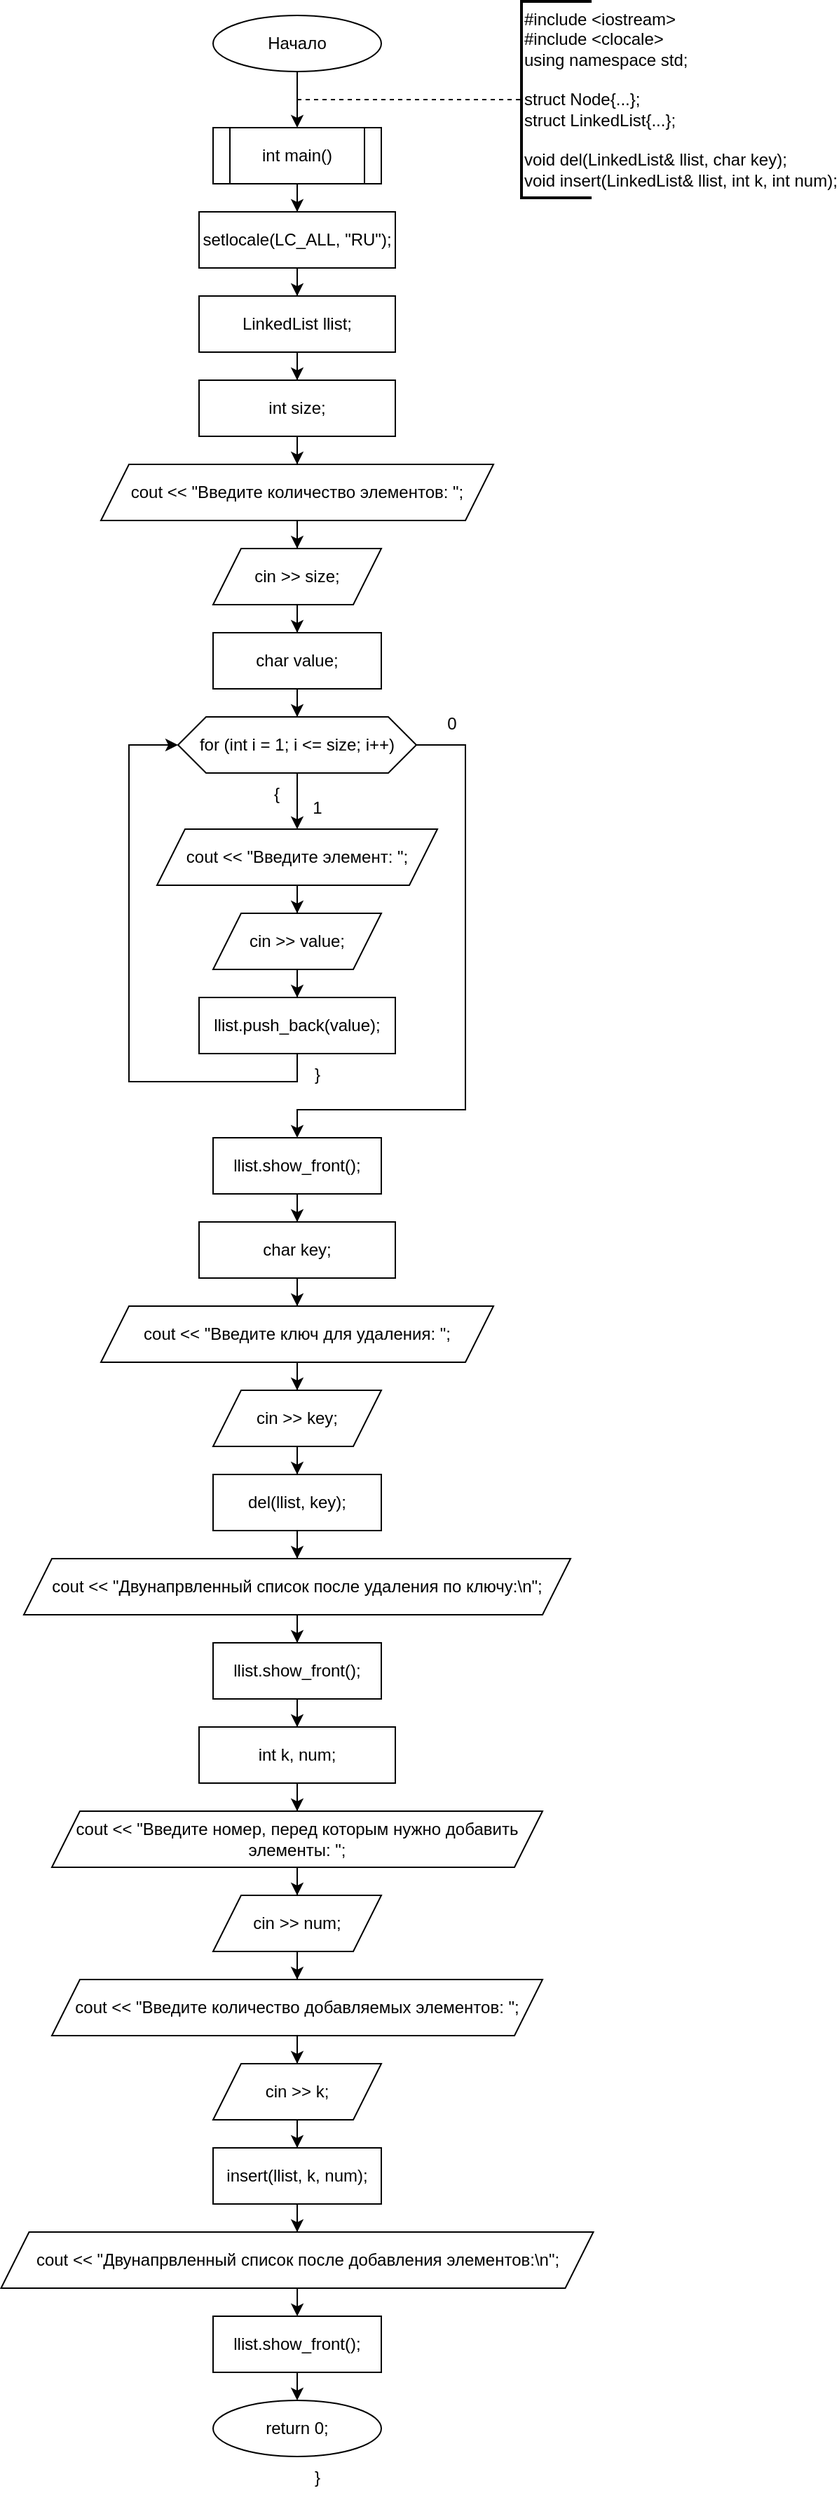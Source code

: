 <mxfile version="25.0.2" pages="5">
  <diagram name="main" id="ZpTOs2gRjCZ-u_LT6_dj">
    <mxGraphModel dx="1613" dy="896" grid="1" gridSize="10" guides="1" tooltips="1" connect="1" arrows="1" fold="1" page="1" pageScale="1" pageWidth="827" pageHeight="1169" math="0" shadow="0">
      <root>
        <mxCell id="0" />
        <mxCell id="1" parent="0" />
        <mxCell id="e3o4Wrog0MQNxHI_htxF-1" value="" style="edgeStyle=orthogonalEdgeStyle;rounded=0;orthogonalLoop=1;jettySize=auto;html=1;" edge="1" parent="1" source="e3o4Wrog0MQNxHI_htxF-2" target="e3o4Wrog0MQNxHI_htxF-4">
          <mxGeometry relative="1" as="geometry" />
        </mxCell>
        <mxCell id="e3o4Wrog0MQNxHI_htxF-2" value="Начало" style="ellipse;whiteSpace=wrap;html=1;" vertex="1" parent="1">
          <mxGeometry x="340" y="80" width="120" height="40" as="geometry" />
        </mxCell>
        <mxCell id="e3o4Wrog0MQNxHI_htxF-3" value="" style="edgeStyle=orthogonalEdgeStyle;rounded=0;orthogonalLoop=1;jettySize=auto;html=1;" edge="1" parent="1" source="e3o4Wrog0MQNxHI_htxF-4" target="e3o4Wrog0MQNxHI_htxF-8">
          <mxGeometry relative="1" as="geometry" />
        </mxCell>
        <mxCell id="e3o4Wrog0MQNxHI_htxF-4" value="int main()" style="shape=process;whiteSpace=wrap;html=1;backgroundOutline=1;" vertex="1" parent="1">
          <mxGeometry x="340" y="160" width="120" height="40" as="geometry" />
        </mxCell>
        <mxCell id="e3o4Wrog0MQNxHI_htxF-5" value="" style="endArrow=none;dashed=1;html=1;rounded=0;" edge="1" parent="1" target="e3o4Wrog0MQNxHI_htxF-6">
          <mxGeometry width="50" height="50" relative="1" as="geometry">
            <mxPoint x="400" y="140" as="sourcePoint" />
            <mxPoint x="560" y="140" as="targetPoint" />
          </mxGeometry>
        </mxCell>
        <mxCell id="e3o4Wrog0MQNxHI_htxF-6" value="&lt;div&gt;#include &amp;lt;iostream&amp;gt;&lt;/div&gt;&lt;div&gt;#include &amp;lt;clocale&amp;gt;&lt;/div&gt;&lt;div&gt;using namespace std;&lt;/div&gt;&lt;div&gt;&lt;br&gt;&lt;/div&gt;&lt;div&gt;struct Node{...};&lt;/div&gt;&lt;div&gt;struct LinkedList{...};&lt;/div&gt;&lt;div&gt;&lt;br&gt;&lt;/div&gt;&lt;div&gt;&lt;div&gt;void del(LinkedList&amp;amp; llist, char key);&lt;/div&gt;&lt;div&gt;void insert(LinkedList&amp;amp; llist, int k, int num);&lt;/div&gt;&lt;/div&gt;" style="strokeWidth=2;html=1;shape=mxgraph.flowchart.annotation_1;align=left;pointerEvents=1;" vertex="1" parent="1">
          <mxGeometry x="560" y="70" width="50" height="140" as="geometry" />
        </mxCell>
        <mxCell id="e3o4Wrog0MQNxHI_htxF-7" value="" style="edgeStyle=orthogonalEdgeStyle;rounded=0;orthogonalLoop=1;jettySize=auto;html=1;" edge="1" parent="1" source="e3o4Wrog0MQNxHI_htxF-8" target="e3o4Wrog0MQNxHI_htxF-10">
          <mxGeometry relative="1" as="geometry" />
        </mxCell>
        <mxCell id="e3o4Wrog0MQNxHI_htxF-8" value="setlocale(LC_ALL, &quot;RU&quot;);" style="whiteSpace=wrap;html=1;" vertex="1" parent="1">
          <mxGeometry x="330" y="220" width="140" height="40" as="geometry" />
        </mxCell>
        <mxCell id="e3o4Wrog0MQNxHI_htxF-9" value="" style="edgeStyle=orthogonalEdgeStyle;rounded=0;orthogonalLoop=1;jettySize=auto;html=1;" edge="1" parent="1" source="e3o4Wrog0MQNxHI_htxF-10" target="e3o4Wrog0MQNxHI_htxF-12">
          <mxGeometry relative="1" as="geometry" />
        </mxCell>
        <mxCell id="e3o4Wrog0MQNxHI_htxF-10" value="LinkedList llist;" style="whiteSpace=wrap;html=1;" vertex="1" parent="1">
          <mxGeometry x="330" y="280" width="140" height="40" as="geometry" />
        </mxCell>
        <mxCell id="e3o4Wrog0MQNxHI_htxF-11" value="" style="edgeStyle=orthogonalEdgeStyle;rounded=0;orthogonalLoop=1;jettySize=auto;html=1;" edge="1" parent="1" source="e3o4Wrog0MQNxHI_htxF-12" target="e3o4Wrog0MQNxHI_htxF-14">
          <mxGeometry relative="1" as="geometry" />
        </mxCell>
        <mxCell id="e3o4Wrog0MQNxHI_htxF-12" value="int size;" style="whiteSpace=wrap;html=1;" vertex="1" parent="1">
          <mxGeometry x="330" y="340" width="140" height="40" as="geometry" />
        </mxCell>
        <mxCell id="e3o4Wrog0MQNxHI_htxF-13" value="" style="edgeStyle=orthogonalEdgeStyle;rounded=0;orthogonalLoop=1;jettySize=auto;html=1;" edge="1" parent="1" source="e3o4Wrog0MQNxHI_htxF-14" target="e3o4Wrog0MQNxHI_htxF-16">
          <mxGeometry relative="1" as="geometry" />
        </mxCell>
        <mxCell id="e3o4Wrog0MQNxHI_htxF-14" value="cout &lt;&lt; &quot;Введите количество элементов: &quot;;" style="shape=parallelogram;perimeter=parallelogramPerimeter;whiteSpace=wrap;html=1;fixedSize=1;" vertex="1" parent="1">
          <mxGeometry x="260" y="400" width="280" height="40" as="geometry" />
        </mxCell>
        <mxCell id="e3o4Wrog0MQNxHI_htxF-15" value="" style="edgeStyle=orthogonalEdgeStyle;rounded=0;orthogonalLoop=1;jettySize=auto;html=1;" edge="1" parent="1" source="e3o4Wrog0MQNxHI_htxF-16" target="e3o4Wrog0MQNxHI_htxF-18">
          <mxGeometry relative="1" as="geometry" />
        </mxCell>
        <mxCell id="e3o4Wrog0MQNxHI_htxF-16" value="cin &amp;gt;&amp;gt; size;" style="shape=parallelogram;perimeter=parallelogramPerimeter;whiteSpace=wrap;html=1;fixedSize=1;" vertex="1" parent="1">
          <mxGeometry x="340" y="460" width="120" height="40" as="geometry" />
        </mxCell>
        <mxCell id="e3o4Wrog0MQNxHI_htxF-17" value="" style="edgeStyle=orthogonalEdgeStyle;rounded=0;orthogonalLoop=1;jettySize=auto;html=1;" edge="1" parent="1" source="e3o4Wrog0MQNxHI_htxF-18" target="e3o4Wrog0MQNxHI_htxF-21">
          <mxGeometry relative="1" as="geometry" />
        </mxCell>
        <mxCell id="e3o4Wrog0MQNxHI_htxF-18" value="char value;" style="whiteSpace=wrap;html=1;" vertex="1" parent="1">
          <mxGeometry x="340" y="520" width="120" height="40" as="geometry" />
        </mxCell>
        <mxCell id="e3o4Wrog0MQNxHI_htxF-19" value="" style="edgeStyle=orthogonalEdgeStyle;rounded=0;orthogonalLoop=1;jettySize=auto;html=1;" edge="1" parent="1" source="e3o4Wrog0MQNxHI_htxF-21" target="e3o4Wrog0MQNxHI_htxF-23">
          <mxGeometry relative="1" as="geometry" />
        </mxCell>
        <mxCell id="e3o4Wrog0MQNxHI_htxF-20" style="edgeStyle=orthogonalEdgeStyle;rounded=0;orthogonalLoop=1;jettySize=auto;html=1;entryX=0.5;entryY=0;entryDx=0;entryDy=0;" edge="1" parent="1" source="e3o4Wrog0MQNxHI_htxF-21" target="e3o4Wrog0MQNxHI_htxF-33">
          <mxGeometry relative="1" as="geometry">
            <mxPoint x="400" y="880" as="targetPoint" />
            <Array as="points">
              <mxPoint x="520" y="600" />
              <mxPoint x="520" y="860" />
              <mxPoint x="400" y="860" />
            </Array>
          </mxGeometry>
        </mxCell>
        <mxCell id="e3o4Wrog0MQNxHI_htxF-21" value="for (int i = 1; i &amp;lt;= size; i++)" style="shape=hexagon;perimeter=hexagonPerimeter2;whiteSpace=wrap;html=1;fixedSize=1;" vertex="1" parent="1">
          <mxGeometry x="315" y="580" width="170" height="40" as="geometry" />
        </mxCell>
        <mxCell id="e3o4Wrog0MQNxHI_htxF-22" value="" style="edgeStyle=orthogonalEdgeStyle;rounded=0;orthogonalLoop=1;jettySize=auto;html=1;" edge="1" parent="1" source="e3o4Wrog0MQNxHI_htxF-23" target="e3o4Wrog0MQNxHI_htxF-27">
          <mxGeometry relative="1" as="geometry" />
        </mxCell>
        <mxCell id="e3o4Wrog0MQNxHI_htxF-23" value="cout &amp;lt;&amp;lt; &quot;Введите элемент: &quot;;" style="shape=parallelogram;perimeter=parallelogramPerimeter;whiteSpace=wrap;html=1;fixedSize=1;" vertex="1" parent="1">
          <mxGeometry x="300" y="660" width="200" height="40" as="geometry" />
        </mxCell>
        <mxCell id="e3o4Wrog0MQNxHI_htxF-24" value="{" style="text;html=1;align=center;verticalAlign=middle;resizable=0;points=[];autosize=1;strokeColor=none;fillColor=none;" vertex="1" parent="1">
          <mxGeometry x="370" y="620" width="30" height="30" as="geometry" />
        </mxCell>
        <mxCell id="e3o4Wrog0MQNxHI_htxF-25" value="1" style="text;html=1;align=center;verticalAlign=middle;resizable=0;points=[];autosize=1;strokeColor=none;fillColor=none;" vertex="1" parent="1">
          <mxGeometry x="399" y="630" width="30" height="30" as="geometry" />
        </mxCell>
        <mxCell id="e3o4Wrog0MQNxHI_htxF-26" value="" style="edgeStyle=orthogonalEdgeStyle;rounded=0;orthogonalLoop=1;jettySize=auto;html=1;" edge="1" parent="1" source="e3o4Wrog0MQNxHI_htxF-27" target="e3o4Wrog0MQNxHI_htxF-29">
          <mxGeometry relative="1" as="geometry" />
        </mxCell>
        <mxCell id="e3o4Wrog0MQNxHI_htxF-27" value="cin &amp;gt;&amp;gt; value;" style="shape=parallelogram;perimeter=parallelogramPerimeter;whiteSpace=wrap;html=1;fixedSize=1;" vertex="1" parent="1">
          <mxGeometry x="340" y="720" width="120" height="40" as="geometry" />
        </mxCell>
        <mxCell id="e3o4Wrog0MQNxHI_htxF-28" style="edgeStyle=orthogonalEdgeStyle;rounded=0;orthogonalLoop=1;jettySize=auto;html=1;entryX=0;entryY=0.5;entryDx=0;entryDy=0;" edge="1" parent="1" source="e3o4Wrog0MQNxHI_htxF-29" target="e3o4Wrog0MQNxHI_htxF-21">
          <mxGeometry relative="1" as="geometry">
            <Array as="points">
              <mxPoint x="400" y="840" />
              <mxPoint x="280" y="840" />
              <mxPoint x="280" y="600" />
            </Array>
          </mxGeometry>
        </mxCell>
        <mxCell id="e3o4Wrog0MQNxHI_htxF-29" value="llist.push_back(value);" style="whiteSpace=wrap;html=1;" vertex="1" parent="1">
          <mxGeometry x="330" y="780" width="140" height="40" as="geometry" />
        </mxCell>
        <mxCell id="e3o4Wrog0MQNxHI_htxF-30" value="}" style="text;html=1;align=center;verticalAlign=middle;resizable=0;points=[];autosize=1;strokeColor=none;fillColor=none;" vertex="1" parent="1">
          <mxGeometry x="399" y="820" width="30" height="30" as="geometry" />
        </mxCell>
        <mxCell id="e3o4Wrog0MQNxHI_htxF-31" value="0" style="text;html=1;align=center;verticalAlign=middle;resizable=0;points=[];autosize=1;strokeColor=none;fillColor=none;" vertex="1" parent="1">
          <mxGeometry x="495" y="570" width="30" height="30" as="geometry" />
        </mxCell>
        <mxCell id="e3o4Wrog0MQNxHI_htxF-32" style="edgeStyle=orthogonalEdgeStyle;rounded=0;orthogonalLoop=1;jettySize=auto;html=1;entryX=0.5;entryY=0;entryDx=0;entryDy=0;" edge="1" parent="1" source="e3o4Wrog0MQNxHI_htxF-33" target="e3o4Wrog0MQNxHI_htxF-35">
          <mxGeometry relative="1" as="geometry" />
        </mxCell>
        <mxCell id="e3o4Wrog0MQNxHI_htxF-33" value="llist.show_front();" style="rounded=0;whiteSpace=wrap;html=1;" vertex="1" parent="1">
          <mxGeometry x="340" y="880" width="120" height="40" as="geometry" />
        </mxCell>
        <mxCell id="e3o4Wrog0MQNxHI_htxF-34" value="" style="edgeStyle=orthogonalEdgeStyle;rounded=0;orthogonalLoop=1;jettySize=auto;html=1;" edge="1" parent="1" source="e3o4Wrog0MQNxHI_htxF-35" target="e3o4Wrog0MQNxHI_htxF-37">
          <mxGeometry relative="1" as="geometry" />
        </mxCell>
        <mxCell id="e3o4Wrog0MQNxHI_htxF-35" value="char key;" style="whiteSpace=wrap;html=1;" vertex="1" parent="1">
          <mxGeometry x="330" y="940" width="140" height="40" as="geometry" />
        </mxCell>
        <mxCell id="e3o4Wrog0MQNxHI_htxF-36" value="" style="edgeStyle=orthogonalEdgeStyle;rounded=0;orthogonalLoop=1;jettySize=auto;html=1;" edge="1" parent="1" source="e3o4Wrog0MQNxHI_htxF-37" target="e3o4Wrog0MQNxHI_htxF-39">
          <mxGeometry relative="1" as="geometry" />
        </mxCell>
        <mxCell id="e3o4Wrog0MQNxHI_htxF-37" value="cout &amp;lt;&amp;lt; &quot;Введите ключ для удаления: &quot;;" style="shape=parallelogram;perimeter=parallelogramPerimeter;whiteSpace=wrap;html=1;fixedSize=1;" vertex="1" parent="1">
          <mxGeometry x="260" y="1000" width="280" height="40" as="geometry" />
        </mxCell>
        <mxCell id="e3o4Wrog0MQNxHI_htxF-38" value="" style="edgeStyle=orthogonalEdgeStyle;rounded=0;orthogonalLoop=1;jettySize=auto;html=1;" edge="1" parent="1" source="e3o4Wrog0MQNxHI_htxF-39" target="e3o4Wrog0MQNxHI_htxF-41">
          <mxGeometry relative="1" as="geometry" />
        </mxCell>
        <mxCell id="e3o4Wrog0MQNxHI_htxF-39" value="cin &amp;gt;&amp;gt; key;" style="shape=parallelogram;perimeter=parallelogramPerimeter;whiteSpace=wrap;html=1;fixedSize=1;" vertex="1" parent="1">
          <mxGeometry x="340" y="1060" width="120" height="40" as="geometry" />
        </mxCell>
        <mxCell id="e3o4Wrog0MQNxHI_htxF-40" value="" style="edgeStyle=orthogonalEdgeStyle;rounded=0;orthogonalLoop=1;jettySize=auto;html=1;" edge="1" parent="1" source="e3o4Wrog0MQNxHI_htxF-41" target="e3o4Wrog0MQNxHI_htxF-43">
          <mxGeometry relative="1" as="geometry" />
        </mxCell>
        <mxCell id="e3o4Wrog0MQNxHI_htxF-41" value="del(llist, key);" style="whiteSpace=wrap;html=1;" vertex="1" parent="1">
          <mxGeometry x="340" y="1120" width="120" height="40" as="geometry" />
        </mxCell>
        <mxCell id="e3o4Wrog0MQNxHI_htxF-42" value="" style="edgeStyle=orthogonalEdgeStyle;rounded=0;orthogonalLoop=1;jettySize=auto;html=1;" edge="1" parent="1" source="e3o4Wrog0MQNxHI_htxF-43" target="e3o4Wrog0MQNxHI_htxF-45">
          <mxGeometry relative="1" as="geometry" />
        </mxCell>
        <mxCell id="e3o4Wrog0MQNxHI_htxF-43" value="cout &amp;lt;&amp;lt; &quot;Двунапрвленный список после удаления по ключу:\n&quot;;" style="shape=parallelogram;perimeter=parallelogramPerimeter;whiteSpace=wrap;html=1;fixedSize=1;" vertex="1" parent="1">
          <mxGeometry x="205" y="1180" width="390" height="40" as="geometry" />
        </mxCell>
        <mxCell id="e3o4Wrog0MQNxHI_htxF-44" style="edgeStyle=orthogonalEdgeStyle;rounded=0;orthogonalLoop=1;jettySize=auto;html=1;entryX=0.5;entryY=0;entryDx=0;entryDy=0;" edge="1" parent="1" source="e3o4Wrog0MQNxHI_htxF-45" target="e3o4Wrog0MQNxHI_htxF-47">
          <mxGeometry relative="1" as="geometry" />
        </mxCell>
        <mxCell id="e3o4Wrog0MQNxHI_htxF-45" value="llist.show_front();" style="whiteSpace=wrap;html=1;" vertex="1" parent="1">
          <mxGeometry x="340" y="1240" width="120" height="40" as="geometry" />
        </mxCell>
        <mxCell id="e3o4Wrog0MQNxHI_htxF-46" value="" style="edgeStyle=orthogonalEdgeStyle;rounded=0;orthogonalLoop=1;jettySize=auto;html=1;" edge="1" parent="1" source="e3o4Wrog0MQNxHI_htxF-47" target="e3o4Wrog0MQNxHI_htxF-49">
          <mxGeometry relative="1" as="geometry" />
        </mxCell>
        <mxCell id="e3o4Wrog0MQNxHI_htxF-47" value="int k, num;" style="whiteSpace=wrap;html=1;" vertex="1" parent="1">
          <mxGeometry x="330" y="1300" width="140" height="40" as="geometry" />
        </mxCell>
        <mxCell id="e3o4Wrog0MQNxHI_htxF-48" value="" style="edgeStyle=orthogonalEdgeStyle;rounded=0;orthogonalLoop=1;jettySize=auto;html=1;" edge="1" parent="1" source="e3o4Wrog0MQNxHI_htxF-49" target="e3o4Wrog0MQNxHI_htxF-51">
          <mxGeometry relative="1" as="geometry" />
        </mxCell>
        <mxCell id="e3o4Wrog0MQNxHI_htxF-49" value="cout &amp;lt;&amp;lt; &quot;Введите номер, перед которым нужно добавить элементы: &quot;;" style="shape=parallelogram;perimeter=parallelogramPerimeter;whiteSpace=wrap;html=1;fixedSize=1;" vertex="1" parent="1">
          <mxGeometry x="225" y="1360" width="350" height="40" as="geometry" />
        </mxCell>
        <mxCell id="e3o4Wrog0MQNxHI_htxF-50" style="edgeStyle=orthogonalEdgeStyle;rounded=0;orthogonalLoop=1;jettySize=auto;html=1;entryX=0.5;entryY=0;entryDx=0;entryDy=0;" edge="1" parent="1" source="e3o4Wrog0MQNxHI_htxF-51" target="e3o4Wrog0MQNxHI_htxF-53">
          <mxGeometry relative="1" as="geometry" />
        </mxCell>
        <mxCell id="e3o4Wrog0MQNxHI_htxF-51" value="cin &amp;gt;&amp;gt; num;" style="shape=parallelogram;perimeter=parallelogramPerimeter;whiteSpace=wrap;html=1;fixedSize=1;" vertex="1" parent="1">
          <mxGeometry x="340" y="1420" width="120" height="40" as="geometry" />
        </mxCell>
        <mxCell id="e3o4Wrog0MQNxHI_htxF-52" value="" style="edgeStyle=orthogonalEdgeStyle;rounded=0;orthogonalLoop=1;jettySize=auto;html=1;" edge="1" parent="1" source="e3o4Wrog0MQNxHI_htxF-53" target="e3o4Wrog0MQNxHI_htxF-55">
          <mxGeometry relative="1" as="geometry" />
        </mxCell>
        <mxCell id="e3o4Wrog0MQNxHI_htxF-53" value="cout &amp;lt;&amp;lt; &quot;Введите количество добавляемых элементов: &quot;;" style="shape=parallelogram;perimeter=parallelogramPerimeter;whiteSpace=wrap;html=1;fixedSize=1;" vertex="1" parent="1">
          <mxGeometry x="225" y="1480" width="350" height="40" as="geometry" />
        </mxCell>
        <mxCell id="e3o4Wrog0MQNxHI_htxF-54" style="edgeStyle=orthogonalEdgeStyle;rounded=0;orthogonalLoop=1;jettySize=auto;html=1;entryX=0.5;entryY=0;entryDx=0;entryDy=0;" edge="1" parent="1" source="e3o4Wrog0MQNxHI_htxF-55" target="e3o4Wrog0MQNxHI_htxF-57">
          <mxGeometry relative="1" as="geometry" />
        </mxCell>
        <mxCell id="e3o4Wrog0MQNxHI_htxF-55" value="cin &amp;gt;&amp;gt; k;" style="shape=parallelogram;perimeter=parallelogramPerimeter;whiteSpace=wrap;html=1;fixedSize=1;" vertex="1" parent="1">
          <mxGeometry x="340" y="1540" width="120" height="40" as="geometry" />
        </mxCell>
        <mxCell id="e3o4Wrog0MQNxHI_htxF-56" value="" style="edgeStyle=orthogonalEdgeStyle;rounded=0;orthogonalLoop=1;jettySize=auto;html=1;entryX=0.5;entryY=0;entryDx=0;entryDy=0;" edge="1" parent="1" source="e3o4Wrog0MQNxHI_htxF-57" target="e3o4Wrog0MQNxHI_htxF-59">
          <mxGeometry relative="1" as="geometry" />
        </mxCell>
        <mxCell id="e3o4Wrog0MQNxHI_htxF-57" value="insert(llist, k, num);" style="whiteSpace=wrap;html=1;" vertex="1" parent="1">
          <mxGeometry x="340" y="1600" width="120" height="40" as="geometry" />
        </mxCell>
        <mxCell id="e3o4Wrog0MQNxHI_htxF-58" value="" style="edgeStyle=orthogonalEdgeStyle;rounded=0;orthogonalLoop=1;jettySize=auto;html=1;" edge="1" parent="1" source="e3o4Wrog0MQNxHI_htxF-59" target="e3o4Wrog0MQNxHI_htxF-61">
          <mxGeometry relative="1" as="geometry" />
        </mxCell>
        <mxCell id="e3o4Wrog0MQNxHI_htxF-59" value="cout &amp;lt;&amp;lt; &quot;Двунапрвленный список после добавления элементов:\n&quot;;" style="shape=parallelogram;perimeter=parallelogramPerimeter;whiteSpace=wrap;html=1;fixedSize=1;" vertex="1" parent="1">
          <mxGeometry x="188.75" y="1660" width="422.5" height="40" as="geometry" />
        </mxCell>
        <mxCell id="e3o4Wrog0MQNxHI_htxF-60" style="edgeStyle=orthogonalEdgeStyle;rounded=0;orthogonalLoop=1;jettySize=auto;html=1;" edge="1" parent="1" source="e3o4Wrog0MQNxHI_htxF-61">
          <mxGeometry relative="1" as="geometry">
            <mxPoint x="400" y="1780" as="targetPoint" />
          </mxGeometry>
        </mxCell>
        <mxCell id="e3o4Wrog0MQNxHI_htxF-61" value="llist.show_front();" style="whiteSpace=wrap;html=1;" vertex="1" parent="1">
          <mxGeometry x="340" y="1720" width="120" height="40" as="geometry" />
        </mxCell>
        <mxCell id="e3o4Wrog0MQNxHI_htxF-62" value="return 0;" style="ellipse;whiteSpace=wrap;html=1;" vertex="1" parent="1">
          <mxGeometry x="340" y="1780" width="120" height="40" as="geometry" />
        </mxCell>
        <mxCell id="e3o4Wrog0MQNxHI_htxF-63" value="}" style="text;html=1;align=center;verticalAlign=middle;resizable=0;points=[];autosize=1;strokeColor=none;fillColor=none;" vertex="1" parent="1">
          <mxGeometry x="399" y="1820" width="30" height="30" as="geometry" />
        </mxCell>
      </root>
    </mxGraphModel>
  </diagram>
  <diagram id="G798pq3bOCF3my5kMV9N" name="del">
    <mxGraphModel dx="992" dy="552" grid="1" gridSize="10" guides="1" tooltips="1" connect="1" arrows="1" fold="1" page="1" pageScale="1" pageWidth="827" pageHeight="1169" math="0" shadow="0">
      <root>
        <mxCell id="0" />
        <mxCell id="1" parent="0" />
        <mxCell id="GSCoRnkW0xQ61vZFLANv-2" value="" style="edgeStyle=orthogonalEdgeStyle;rounded=0;orthogonalLoop=1;jettySize=auto;html=1;" edge="1" parent="1" source="GSCoRnkW0xQ61vZFLANv-3" target="GSCoRnkW0xQ61vZFLANv-5">
          <mxGeometry relative="1" as="geometry" />
        </mxCell>
        <mxCell id="GSCoRnkW0xQ61vZFLANv-3" value="void del(LinkedList&amp;amp; llist, char key)" style="shape=process;whiteSpace=wrap;html=1;backgroundOutline=1;size=0.043;" vertex="1" parent="1">
          <mxGeometry x="290" y="80" width="220" height="40" as="geometry" />
        </mxCell>
        <mxCell id="GSCoRnkW0xQ61vZFLANv-4" value="" style="edgeStyle=orthogonalEdgeStyle;rounded=0;orthogonalLoop=1;jettySize=auto;html=1;" edge="1" parent="1" source="GSCoRnkW0xQ61vZFLANv-5" target="GSCoRnkW0xQ61vZFLANv-9">
          <mxGeometry relative="1" as="geometry" />
        </mxCell>
        <mxCell id="GSCoRnkW0xQ61vZFLANv-5" value="int size = llist.size;" style="whiteSpace=wrap;html=1;" vertex="1" parent="1">
          <mxGeometry x="340" y="160" width="120" height="40" as="geometry" />
        </mxCell>
        <mxCell id="GSCoRnkW0xQ61vZFLANv-6" value="{" style="text;html=1;align=center;verticalAlign=middle;resizable=0;points=[];autosize=1;strokeColor=none;fillColor=none;" vertex="1" parent="1">
          <mxGeometry x="370" y="120" width="30" height="30" as="geometry" />
        </mxCell>
        <mxCell id="GSCoRnkW0xQ61vZFLANv-7" value="" style="edgeStyle=orthogonalEdgeStyle;rounded=0;orthogonalLoop=1;jettySize=auto;html=1;" edge="1" parent="1" source="GSCoRnkW0xQ61vZFLANv-9" target="GSCoRnkW0xQ61vZFLANv-12">
          <mxGeometry relative="1" as="geometry" />
        </mxCell>
        <mxCell id="GSCoRnkW0xQ61vZFLANv-8" style="edgeStyle=orthogonalEdgeStyle;rounded=0;orthogonalLoop=1;jettySize=auto;html=1;entryX=0.5;entryY=0;entryDx=0;entryDy=0;" edge="1" parent="1" source="GSCoRnkW0xQ61vZFLANv-9" target="GSCoRnkW0xQ61vZFLANv-25">
          <mxGeometry relative="1" as="geometry">
            <mxPoint x="760" y="300" as="targetPoint" />
          </mxGeometry>
        </mxCell>
        <mxCell id="GSCoRnkW0xQ61vZFLANv-9" value="for (int i = 1; i &amp;lt;= size; i++)" style="shape=hexagon;perimeter=hexagonPerimeter2;whiteSpace=wrap;html=1;fixedSize=1;" vertex="1" parent="1">
          <mxGeometry x="305" y="220" width="190" height="40" as="geometry" />
        </mxCell>
        <mxCell id="GSCoRnkW0xQ61vZFLANv-10" value="" style="edgeStyle=orthogonalEdgeStyle;rounded=0;orthogonalLoop=1;jettySize=auto;html=1;exitX=0;exitY=0.5;exitDx=0;exitDy=0;entryX=0.5;entryY=0;entryDx=0;entryDy=0;" edge="1" parent="1" source="GSCoRnkW0xQ61vZFLANv-12" target="GSCoRnkW0xQ61vZFLANv-15">
          <mxGeometry relative="1" as="geometry">
            <Array as="points">
              <mxPoint x="240" y="320" />
              <mxPoint x="240" y="360" />
            </Array>
          </mxGeometry>
        </mxCell>
        <mxCell id="GSCoRnkW0xQ61vZFLANv-11" value="" style="edgeStyle=orthogonalEdgeStyle;rounded=0;orthogonalLoop=1;jettySize=auto;html=1;exitX=1;exitY=0.5;exitDx=0;exitDy=0;" edge="1" parent="1" source="GSCoRnkW0xQ61vZFLANv-12" target="GSCoRnkW0xQ61vZFLANv-18">
          <mxGeometry relative="1" as="geometry" />
        </mxCell>
        <mxCell id="GSCoRnkW0xQ61vZFLANv-12" value="if (llist.head-&amp;gt;data == key)" style="rhombus;whiteSpace=wrap;html=1;" vertex="1" parent="1">
          <mxGeometry x="280" y="300" width="240" height="40" as="geometry" />
        </mxCell>
        <mxCell id="GSCoRnkW0xQ61vZFLANv-13" value="1" style="text;html=1;align=center;verticalAlign=middle;resizable=0;points=[];autosize=1;strokeColor=none;fillColor=none;" vertex="1" parent="1">
          <mxGeometry x="400" y="270" width="30" height="30" as="geometry" />
        </mxCell>
        <mxCell id="GSCoRnkW0xQ61vZFLANv-14" style="edgeStyle=orthogonalEdgeStyle;rounded=0;orthogonalLoop=1;jettySize=auto;html=1;exitX=0.5;exitY=1;exitDx=0;exitDy=0;" edge="1" parent="1" source="GSCoRnkW0xQ61vZFLANv-15">
          <mxGeometry relative="1" as="geometry">
            <mxPoint x="400" y="480" as="targetPoint" />
            <Array as="points">
              <mxPoint x="240" y="480" />
            </Array>
          </mxGeometry>
        </mxCell>
        <mxCell id="GSCoRnkW0xQ61vZFLANv-15" value="llist.pop_front();" style="whiteSpace=wrap;html=1;" vertex="1" parent="1">
          <mxGeometry x="170" y="360" width="140" height="40" as="geometry" />
        </mxCell>
        <mxCell id="GSCoRnkW0xQ61vZFLANv-16" value="1" style="text;html=1;align=center;verticalAlign=middle;resizable=0;points=[];autosize=1;strokeColor=none;fillColor=none;" vertex="1" parent="1">
          <mxGeometry x="240" y="290" width="30" height="30" as="geometry" />
        </mxCell>
        <mxCell id="GSCoRnkW0xQ61vZFLANv-17" value="" style="edgeStyle=orthogonalEdgeStyle;rounded=0;orthogonalLoop=1;jettySize=auto;html=1;" edge="1" parent="1" source="GSCoRnkW0xQ61vZFLANv-18" target="GSCoRnkW0xQ61vZFLANv-21">
          <mxGeometry relative="1" as="geometry" />
        </mxCell>
        <mxCell id="GSCoRnkW0xQ61vZFLANv-18" value="llist.push_back(llist.head-&amp;gt;data);" style="whiteSpace=wrap;html=1;" vertex="1" parent="1">
          <mxGeometry x="480" y="360" width="190" height="40" as="geometry" />
        </mxCell>
        <mxCell id="GSCoRnkW0xQ61vZFLANv-19" value="0" style="text;html=1;align=center;verticalAlign=middle;resizable=0;points=[];autosize=1;strokeColor=none;fillColor=none;" vertex="1" parent="1">
          <mxGeometry x="545" y="290" width="30" height="30" as="geometry" />
        </mxCell>
        <mxCell id="GSCoRnkW0xQ61vZFLANv-20" style="edgeStyle=orthogonalEdgeStyle;rounded=0;orthogonalLoop=1;jettySize=auto;html=1;exitX=0.5;exitY=1;exitDx=0;exitDy=0;" edge="1" parent="1" source="GSCoRnkW0xQ61vZFLANv-21">
          <mxGeometry relative="1" as="geometry">
            <mxPoint x="400" y="480" as="targetPoint" />
            <Array as="points">
              <mxPoint x="575" y="480" />
            </Array>
          </mxGeometry>
        </mxCell>
        <mxCell id="GSCoRnkW0xQ61vZFLANv-21" value="llist.pop_front();" style="whiteSpace=wrap;html=1;" vertex="1" parent="1">
          <mxGeometry x="480" y="420" width="190" height="40" as="geometry" />
        </mxCell>
        <mxCell id="GSCoRnkW0xQ61vZFLANv-22" value="{" style="text;html=1;align=center;verticalAlign=middle;resizable=0;points=[];autosize=1;strokeColor=none;fillColor=none;" vertex="1" parent="1">
          <mxGeometry x="545" y="328" width="30" height="30" as="geometry" />
        </mxCell>
        <mxCell id="GSCoRnkW0xQ61vZFLANv-23" value="}" style="text;html=1;align=center;verticalAlign=middle;resizable=0;points=[];autosize=1;strokeColor=none;fillColor=none;" vertex="1" parent="1">
          <mxGeometry x="575" y="460" width="30" height="30" as="geometry" />
        </mxCell>
        <mxCell id="GSCoRnkW0xQ61vZFLANv-24" value="" style="endArrow=classic;html=1;rounded=0;entryX=0;entryY=0.5;entryDx=0;entryDy=0;" edge="1" parent="1" target="GSCoRnkW0xQ61vZFLANv-9">
          <mxGeometry width="50" height="50" relative="1" as="geometry">
            <mxPoint x="400" y="480" as="sourcePoint" />
            <mxPoint x="450" y="510" as="targetPoint" />
            <Array as="points">
              <mxPoint x="400" y="500" />
              <mxPoint x="140" y="500" />
              <mxPoint x="140" y="380" />
              <mxPoint x="140" y="240" />
            </Array>
          </mxGeometry>
        </mxCell>
        <mxCell id="GSCoRnkW0xQ61vZFLANv-25" value="return;" style="ellipse;whiteSpace=wrap;html=1;" vertex="1" parent="1">
          <mxGeometry x="700" y="300" width="120" height="40" as="geometry" />
        </mxCell>
        <mxCell id="GSCoRnkW0xQ61vZFLANv-26" value="0" style="text;html=1;align=center;verticalAlign=middle;resizable=0;points=[];autosize=1;strokeColor=none;fillColor=none;" vertex="1" parent="1">
          <mxGeometry x="735" y="208" width="30" height="30" as="geometry" />
        </mxCell>
        <mxCell id="GSCoRnkW0xQ61vZFLANv-27" value="}" style="text;html=1;align=center;verticalAlign=middle;resizable=0;points=[];autosize=1;strokeColor=none;fillColor=none;" vertex="1" parent="1">
          <mxGeometry x="760" y="340" width="30" height="30" as="geometry" />
        </mxCell>
      </root>
    </mxGraphModel>
  </diagram>
  <diagram id="4IQoYrx78fMaguWSBx6o" name="insert">
    <mxGraphModel dx="1290" dy="717" grid="1" gridSize="10" guides="1" tooltips="1" connect="1" arrows="1" fold="1" page="1" pageScale="1" pageWidth="827" pageHeight="1169" math="0" shadow="0">
      <root>
        <mxCell id="0" />
        <mxCell id="1" parent="0" />
        <mxCell id="qjKBXz6kFY9XGB7XaHp0-1" value="" style="edgeStyle=orthogonalEdgeStyle;rounded=0;orthogonalLoop=1;jettySize=auto;html=1;" edge="1" parent="1" source="qjKBXz6kFY9XGB7XaHp0-2" target="qjKBXz6kFY9XGB7XaHp0-4">
          <mxGeometry relative="1" as="geometry" />
        </mxCell>
        <mxCell id="qjKBXz6kFY9XGB7XaHp0-2" value="void insert(LinkedList&amp;amp; llist, int k, int num)" style="shape=process;whiteSpace=wrap;html=1;backgroundOutline=1;size=0.04;" vertex="1" parent="1">
          <mxGeometry x="275" y="80" width="250" height="40" as="geometry" />
        </mxCell>
        <mxCell id="qjKBXz6kFY9XGB7XaHp0-3" value="" style="edgeStyle=orthogonalEdgeStyle;rounded=0;orthogonalLoop=1;jettySize=auto;html=1;" edge="1" parent="1" source="qjKBXz6kFY9XGB7XaHp0-4" target="qjKBXz6kFY9XGB7XaHp0-8">
          <mxGeometry relative="1" as="geometry" />
        </mxCell>
        <mxCell id="qjKBXz6kFY9XGB7XaHp0-4" value="char value;" style="whiteSpace=wrap;html=1;" vertex="1" parent="1">
          <mxGeometry x="340" y="160" width="120" height="40" as="geometry" />
        </mxCell>
        <mxCell id="qjKBXz6kFY9XGB7XaHp0-5" value="{" style="text;html=1;align=center;verticalAlign=middle;resizable=0;points=[];autosize=1;strokeColor=none;fillColor=none;" vertex="1" parent="1">
          <mxGeometry x="370" y="120" width="30" height="30" as="geometry" />
        </mxCell>
        <mxCell id="qjKBXz6kFY9XGB7XaHp0-6" value="" style="edgeStyle=orthogonalEdgeStyle;rounded=0;orthogonalLoop=1;jettySize=auto;html=1;" edge="1" parent="1" source="qjKBXz6kFY9XGB7XaHp0-8" target="qjKBXz6kFY9XGB7XaHp0-10">
          <mxGeometry relative="1" as="geometry" />
        </mxCell>
        <mxCell id="qjKBXz6kFY9XGB7XaHp0-7" style="edgeStyle=orthogonalEdgeStyle;rounded=0;orthogonalLoop=1;jettySize=auto;html=1;entryX=0.5;entryY=0;entryDx=0;entryDy=0;" edge="1" parent="1" source="qjKBXz6kFY9XGB7XaHp0-8" target="qjKBXz6kFY9XGB7XaHp0-21">
          <mxGeometry relative="1" as="geometry">
            <mxPoint x="640" y="280.0" as="targetPoint" />
          </mxGeometry>
        </mxCell>
        <mxCell id="qjKBXz6kFY9XGB7XaHp0-8" value="for (int i = 1; i &amp;lt;= k; i++)" style="shape=hexagon;perimeter=hexagonPerimeter2;whiteSpace=wrap;html=1;fixedSize=1;" vertex="1" parent="1">
          <mxGeometry x="325" y="220" width="150" height="40" as="geometry" />
        </mxCell>
        <mxCell id="qjKBXz6kFY9XGB7XaHp0-9" value="" style="edgeStyle=orthogonalEdgeStyle;rounded=0;orthogonalLoop=1;jettySize=auto;html=1;" edge="1" parent="1" source="qjKBXz6kFY9XGB7XaHp0-10" target="qjKBXz6kFY9XGB7XaHp0-14">
          <mxGeometry relative="1" as="geometry" />
        </mxCell>
        <mxCell id="qjKBXz6kFY9XGB7XaHp0-10" value="cout &amp;lt;&amp;lt; &quot;Введите новый элемент: &quot;;" style="shape=parallelogram;perimeter=parallelogramPerimeter;whiteSpace=wrap;html=1;fixedSize=1;" vertex="1" parent="1">
          <mxGeometry x="285" y="300" width="230" height="40" as="geometry" />
        </mxCell>
        <mxCell id="qjKBXz6kFY9XGB7XaHp0-11" value="{" style="text;html=1;align=center;verticalAlign=middle;resizable=0;points=[];autosize=1;strokeColor=none;fillColor=none;" vertex="1" parent="1">
          <mxGeometry x="370" y="260" width="30" height="30" as="geometry" />
        </mxCell>
        <mxCell id="qjKBXz6kFY9XGB7XaHp0-12" value="1" style="text;html=1;align=center;verticalAlign=middle;resizable=0;points=[];autosize=1;strokeColor=none;fillColor=none;" vertex="1" parent="1">
          <mxGeometry x="400" y="270" width="30" height="30" as="geometry" />
        </mxCell>
        <mxCell id="qjKBXz6kFY9XGB7XaHp0-13" value="" style="edgeStyle=orthogonalEdgeStyle;rounded=0;orthogonalLoop=1;jettySize=auto;html=1;" edge="1" parent="1" source="qjKBXz6kFY9XGB7XaHp0-14" target="qjKBXz6kFY9XGB7XaHp0-16">
          <mxGeometry relative="1" as="geometry" />
        </mxCell>
        <mxCell id="qjKBXz6kFY9XGB7XaHp0-14" value="cin &amp;gt;&amp;gt; value;" style="shape=parallelogram;perimeter=parallelogramPerimeter;whiteSpace=wrap;html=1;fixedSize=1;" vertex="1" parent="1">
          <mxGeometry x="340" y="360" width="120" height="40" as="geometry" />
        </mxCell>
        <mxCell id="qjKBXz6kFY9XGB7XaHp0-15" value="" style="edgeStyle=orthogonalEdgeStyle;rounded=0;orthogonalLoop=1;jettySize=auto;html=1;" edge="1" parent="1" source="qjKBXz6kFY9XGB7XaHp0-16" target="qjKBXz6kFY9XGB7XaHp0-18">
          <mxGeometry relative="1" as="geometry" />
        </mxCell>
        <mxCell id="qjKBXz6kFY9XGB7XaHp0-16" value="llist.insert_el(num, value);" style="whiteSpace=wrap;html=1;" vertex="1" parent="1">
          <mxGeometry x="315" y="420" width="170" height="40" as="geometry" />
        </mxCell>
        <mxCell id="qjKBXz6kFY9XGB7XaHp0-17" style="edgeStyle=orthogonalEdgeStyle;rounded=0;orthogonalLoop=1;jettySize=auto;html=1;entryX=0;entryY=0.5;entryDx=0;entryDy=0;" edge="1" parent="1" source="qjKBXz6kFY9XGB7XaHp0-18" target="qjKBXz6kFY9XGB7XaHp0-8">
          <mxGeometry relative="1" as="geometry">
            <Array as="points">
              <mxPoint x="400" y="560" />
              <mxPoint x="260" y="560" />
              <mxPoint x="260" y="240" />
            </Array>
          </mxGeometry>
        </mxCell>
        <mxCell id="qjKBXz6kFY9XGB7XaHp0-18" value="num++;" style="whiteSpace=wrap;html=1;" vertex="1" parent="1">
          <mxGeometry x="340" y="480" width="120" height="40" as="geometry" />
        </mxCell>
        <mxCell id="qjKBXz6kFY9XGB7XaHp0-19" value="}" style="text;html=1;align=center;verticalAlign=middle;resizable=0;points=[];autosize=1;strokeColor=none;fillColor=none;" vertex="1" parent="1">
          <mxGeometry x="400" y="520" width="30" height="30" as="geometry" />
        </mxCell>
        <mxCell id="qjKBXz6kFY9XGB7XaHp0-20" value="0" style="text;html=1;align=center;verticalAlign=middle;resizable=0;points=[];autosize=1;strokeColor=none;fillColor=none;" vertex="1" parent="1">
          <mxGeometry x="615" y="210" width="30" height="30" as="geometry" />
        </mxCell>
        <mxCell id="qjKBXz6kFY9XGB7XaHp0-21" value="return;" style="ellipse;whiteSpace=wrap;html=1;" vertex="1" parent="1">
          <mxGeometry x="580" y="280" width="120" height="40" as="geometry" />
        </mxCell>
        <mxCell id="qjKBXz6kFY9XGB7XaHp0-22" value="}" style="text;html=1;align=center;verticalAlign=middle;resizable=0;points=[];autosize=1;strokeColor=none;fillColor=none;" vertex="1" parent="1">
          <mxGeometry x="640" y="320" width="30" height="30" as="geometry" />
        </mxCell>
      </root>
    </mxGraphModel>
  </diagram>
  <diagram id="Sy-tbn-_C_YYm4CIbMNn" name="Node">
    <mxGraphModel dx="992" dy="552" grid="1" gridSize="10" guides="1" tooltips="1" connect="1" arrows="1" fold="1" page="1" pageScale="1" pageWidth="827" pageHeight="1169" math="0" shadow="0">
      <root>
        <mxCell id="0" />
        <mxCell id="1" parent="0" />
        <mxCell id="KGbNQg6w1XfeRNwQsXw0-1" value="" style="edgeStyle=orthogonalEdgeStyle;rounded=0;orthogonalLoop=1;jettySize=auto;html=1;" edge="1" parent="1" source="KGbNQg6w1XfeRNwQsXw0-2" target="KGbNQg6w1XfeRNwQsXw0-4">
          <mxGeometry relative="1" as="geometry" />
        </mxCell>
        <mxCell id="KGbNQg6w1XfeRNwQsXw0-2" value="struct Node" style="shape=process;whiteSpace=wrap;html=1;backgroundOutline=1;fillColor=#f5f5f5;fontColor=#333333;strokeColor=#666666;" vertex="1" parent="1">
          <mxGeometry x="340" y="80" width="120" height="40" as="geometry" />
        </mxCell>
        <mxCell id="KGbNQg6w1XfeRNwQsXw0-3" value="" style="edgeStyle=orthogonalEdgeStyle;rounded=0;orthogonalLoop=1;jettySize=auto;html=1;" edge="1" parent="1" source="KGbNQg6w1XfeRNwQsXw0-4" target="KGbNQg6w1XfeRNwQsXw0-7">
          <mxGeometry relative="1" as="geometry" />
        </mxCell>
        <mxCell id="KGbNQg6w1XfeRNwQsXw0-4" value="char data;" style="whiteSpace=wrap;html=1;" vertex="1" parent="1">
          <mxGeometry x="340" y="160" width="120" height="40" as="geometry" />
        </mxCell>
        <mxCell id="KGbNQg6w1XfeRNwQsXw0-5" value="{" style="text;html=1;align=center;verticalAlign=middle;resizable=0;points=[];autosize=1;strokeColor=none;fillColor=none;" vertex="1" parent="1">
          <mxGeometry x="375" y="120" width="30" height="30" as="geometry" />
        </mxCell>
        <mxCell id="KGbNQg6w1XfeRNwQsXw0-6" value="" style="edgeStyle=orthogonalEdgeStyle;rounded=0;orthogonalLoop=1;jettySize=auto;html=1;" edge="1" parent="1" source="KGbNQg6w1XfeRNwQsXw0-7">
          <mxGeometry relative="1" as="geometry">
            <mxPoint x="400.0" y="280.0" as="targetPoint" />
          </mxGeometry>
        </mxCell>
        <mxCell id="KGbNQg6w1XfeRNwQsXw0-7" value="Node* next = nullptr;" style="whiteSpace=wrap;html=1;" vertex="1" parent="1">
          <mxGeometry x="340" y="220" width="120" height="40" as="geometry" />
        </mxCell>
        <mxCell id="KGbNQg6w1XfeRNwQsXw0-14" value="Node* prev = nullptr;" style="whiteSpace=wrap;html=1;" vertex="1" parent="1">
          <mxGeometry x="340" y="280" width="120" height="40" as="geometry" />
        </mxCell>
        <mxCell id="KGbNQg6w1XfeRNwQsXw0-17" value="};" style="text;html=1;align=center;verticalAlign=middle;resizable=0;points=[];autosize=1;strokeColor=none;fillColor=none;" vertex="1" parent="1">
          <mxGeometry x="385" y="320" width="30" height="30" as="geometry" />
        </mxCell>
      </root>
    </mxGraphModel>
  </diagram>
  <diagram id="wKfseTz6Mdg6Q49XFFLj" name="LinkedList">
    <mxGraphModel dx="6450" dy="3585" grid="1" gridSize="10" guides="1" tooltips="1" connect="1" arrows="1" fold="1" page="1" pageScale="1" pageWidth="827" pageHeight="1169" math="0" shadow="0">
      <root>
        <mxCell id="0" />
        <mxCell id="1" parent="0" />
        <mxCell id="EY9NTU6QyYhx_58LXt5y-1" value="" style="edgeStyle=orthogonalEdgeStyle;rounded=0;orthogonalLoop=1;jettySize=auto;html=1;" edge="1" parent="1" source="EY9NTU6QyYhx_58LXt5y-2" target="EY9NTU6QyYhx_58LXt5y-4">
          <mxGeometry relative="1" as="geometry" />
        </mxCell>
        <mxCell id="EY9NTU6QyYhx_58LXt5y-2" value="struct LinkedList&lt;span style=&quot;color: rgba(0, 0, 0, 0); font-family: monospace; font-size: 0px; text-align: start; text-wrap: nowrap;&quot;&gt;%3CmxGraphModel%3E%3Croot%3E%3CmxCell%20id%3D%220%22%2F%3E%3CmxCell%20id%3D%221%22%20parent%3D%220%22%2F%3E%3CmxCell%20id%3D%222%22%20value%3D%22%22%20style%3D%22edgeStyle%3DorthogonalEdgeStyle%3Brounded%3D0%3BorthogonalLoop%3D1%3BjettySize%3Dauto%3Bhtml%3D1%3B%22%20edge%3D%221%22%20source%3D%223%22%20target%3D%225%22%20parent%3D%221%22%3E%3CmxGeometry%20relative%3D%221%22%20as%3D%22geometry%22%2F%3E%3C%2FmxCell%3E%3CmxCell%20id%3D%223%22%20value%3D%22a%22%20style%3D%22ellipse%3BwhiteSpace%3Dwrap%3Bhtml%3D1%3B%22%20vertex%3D%221%22%20parent%3D%221%22%3E%3CmxGeometry%20x%3D%22380%22%20y%3D%2280%22%20width%3D%2240%22%20height%3D%2240%22%20as%3D%22geometry%22%2F%3E%3C%2FmxCell%3E%3CmxCell%20id%3D%224%22%20value%3D%22%22%20style%3D%22edgeStyle%3DorthogonalEdgeStyle%3Brounded%3D0%3BorthogonalLoop%3D1%3BjettySize%3Dauto%3Bhtml%3D1%3B%22%20edge%3D%221%22%20source%3D%225%22%20target%3D%227%22%20parent%3D%221%22%3E%3CmxGeometry%20relative%3D%221%22%20as%3D%22geometry%22%2F%3E%3C%2FmxCell%3E%3CmxCell%20id%3D%225%22%20value%3D%22void%20push_back(int%20data)%22%20style%3D%22shape%3Dprocess%3BwhiteSpace%3Dwrap%3Bhtml%3D1%3BbackgroundOutline%3D1%3Bsize%3D0.056%3B%22%20vertex%3D%221%22%20parent%3D%221%22%3E%3CmxGeometry%20x%3D%22320%22%20y%3D%22160%22%20width%3D%22160%22%20height%3D%2240%22%20as%3D%22geometry%22%2F%3E%3C%2FmxCell%3E%3CmxCell%20id%3D%226%22%20value%3D%22%22%20style%3D%22edgeStyle%3DorthogonalEdgeStyle%3Brounded%3D0%3BorthogonalLoop%3D1%3BjettySize%3Dauto%3Bhtml%3D1%3B%22%20edge%3D%221%22%20source%3D%227%22%20target%3D%2210%22%20parent%3D%221%22%3E%3CmxGeometry%20relative%3D%221%22%20as%3D%22geometry%22%2F%3E%3C%2FmxCell%3E%3CmxCell%20id%3D%227%22%20value%3D%22Node*%20node%20%3D%20new%20Node%3B%22%20style%3D%22whiteSpace%3Dwrap%3Bhtml%3D1%3B%22%20vertex%3D%221%22%20parent%3D%221%22%3E%3CmxGeometry%20x%3D%22330%22%20y%3D%22240%22%20width%3D%22140%22%20height%3D%2240%22%20as%3D%22geometry%22%2F%3E%3C%2FmxCell%3E%3CmxCell%20id%3D%228%22%20value%3D%22%7B%22%20style%3D%22text%3Bhtml%3D1%3Balign%3Dcenter%3BverticalAlign%3Dmiddle%3Bresizable%3D0%3Bpoints%3D%5B%5D%3Bautosize%3D1%3BstrokeColor%3Dnone%3BfillColor%3Dnone%3B%22%20vertex%3D%221%22%20parent%3D%221%22%3E%3CmxGeometry%20x%3D%22370%22%20y%3D%22200%22%20width%3D%2230%22%20height%3D%2230%22%20as%3D%22geometry%22%2F%3E%3C%2FmxCell%3E%3CmxCell%20id%3D%229%22%20style%3D%22edgeStyle%3DorthogonalEdgeStyle%3Brounded%3D0%3BorthogonalLoop%3D1%3BjettySize%3Dauto%3Bhtml%3D1%3BentryX%3D0.5%3BentryY%3D0%3BentryDx%3D0%3BentryDy%3D0%3B%22%20edge%3D%221%22%20source%3D%2210%22%20target%3D%2213%22%20parent%3D%221%22%3E%3CmxGeometry%20relative%3D%221%22%20as%3D%22geometry%22%2F%3E%3C%2FmxCell%3E%3CmxCell%20id%3D%2210%22%20value%3D%22node-%26amp%3Bgt%3Binit_node(data)%3B%22%20style%3D%22whiteSpace%3Dwrap%3Bhtml%3D1%3B%22%20vertex%3D%221%22%20parent%3D%221%22%3E%3CmxGeometry%20x%3D%22330%22%20y%3D%22300%22%20width%3D%22140%22%20height%3D%2240%22%20as%3D%22geometry%22%2F%3E%3C%2FmxCell%3E%3CmxCell%20id%3D%2211%22%20style%3D%22edgeStyle%3DorthogonalEdgeStyle%3Brounded%3D0%3BorthogonalLoop%3D1%3BjettySize%3Dauto%3Bhtml%3D1%3BentryX%3D0.5%3BentryY%3D0%3BentryDx%3D0%3BentryDy%3D0%3BexitX%3D0%3BexitY%3D0.5%3BexitDx%3D0%3BexitDy%3D0%3B%22%20edge%3D%221%22%20source%3D%2213%22%20parent%3D%221%22%3E%3CmxGeometry%20relative%3D%221%22%20as%3D%22geometry%22%3E%3CmxPoint%20x%3D%22280%22%20y%3D%22420%22%20as%3D%22targetPoint%22%2F%3E%3C%2FmxGeometry%3E%3C%2FmxCell%3E%3CmxCell%20id%3D%2212%22%20style%3D%22edgeStyle%3DorthogonalEdgeStyle%3Brounded%3D0%3BorthogonalLoop%3D1%3BjettySize%3Dauto%3Bhtml%3D1%3B%22%20edge%3D%221%22%20source%3D%2213%22%20parent%3D%221%22%3E%3CmxGeometry%20relative%3D%221%22%20as%3D%22geometry%22%3E%3CmxPoint%20x%3D%22400%22%20y%3D%22480%22%20as%3D%22targetPoint%22%2F%3E%3CArray%20as%3D%22points%22%3E%3CmxPoint%20x%3D%22510%22%20y%3D%22380%22%2F%3E%3CmxPoint%20x%3D%22510%22%20y%3D%22480%22%2F%3E%3C%2FArray%3E%3C%2FmxGeometry%3E%3C%2FmxCell%3E%3CmxCell%20id%3D%2213%22%20value%3D%22if%20(tail%20!%3D%20nullptr)%22%20style%3D%22rhombus%3BwhiteSpace%3Dwrap%3Bhtml%3D1%3B%22%20vertex%3D%221%22%20parent%3D%221%22%3E%3CmxGeometry%20x%3D%22320%22%20y%3D%22360%22%20width%3D%22160%22%20height%3D%2240%22%20as%3D%22geometry%22%2F%3E%3C%2FmxCell%3E%3CmxCell%20id%3D%2214%22%20value%3D%221%22%20style%3D%22text%3Bhtml%3D1%3Balign%3Dcenter%3BverticalAlign%3Dmiddle%3Bresizable%3D0%3Bpoints%3D%5B%5D%3Bautosize%3D1%3BstrokeColor%3Dnone%3BfillColor%3Dnone%3B%22%20vertex%3D%221%22%20parent%3D%221%22%3E%3CmxGeometry%20x%3D%22280%22%20y%3D%22350%22%20width%3D%2230%22%20height%3D%2230%22%20as%3D%22geometry%22%2F%3E%3C%2FmxCell%3E%3CmxCell%20id%3D%2215%22%20value%3D%220%22%20style%3D%22text%3Bhtml%3D1%3Balign%3Dcenter%3BverticalAlign%3Dmiddle%3Bresizable%3D0%3Bpoints%3D%5B%5D%3Bautosize%3D1%3BstrokeColor%3Dnone%3BfillColor%3Dnone%3B%22%20vertex%3D%221%22%20parent%3D%221%22%3E%3CmxGeometry%20x%3D%22490%22%20y%3D%22350%22%20width%3D%2230%22%20height%3D%2230%22%20as%3D%22geometry%22%2F%3E%3C%2FmxCell%3E%3CmxCell%20id%3D%2216%22%20style%3D%22edgeStyle%3DorthogonalEdgeStyle%3Brounded%3D0%3BorthogonalLoop%3D1%3BjettySize%3Dauto%3Bhtml%3D1%3BexitX%3D0.5%3BexitY%3D1%3BexitDx%3D0%3BexitDy%3D0%3B%22%20edge%3D%221%22%20source%3D%2226%22%20parent%3D%221%22%3E%3CmxGeometry%20relative%3D%221%22%20as%3D%22geometry%22%3E%3CmxPoint%20x%3D%22400%22%20y%3D%22480%22%20as%3D%22targetPoint%22%2F%3E%3CArray%20as%3D%22points%22%3E%3CmxPoint%20x%3D%22280%22%20y%3D%22480%22%2F%3E%3C%2FArray%3E%3CmxPoint%20x%3D%22280%22%20y%3D%22460%22%20as%3D%22sourcePoint%22%2F%3E%3C%2FmxGeometry%3E%3C%2FmxCell%3E%3CmxCell%20id%3D%2217%22%20style%3D%22edgeStyle%3DorthogonalEdgeStyle%3Brounded%3D0%3BorthogonalLoop%3D1%3BjettySize%3Dauto%3Bhtml%3D1%3BentryX%3D0.5%3BentryY%3D0%3BentryDx%3D0%3BentryDy%3D0%3BexitX%3D0%3BexitY%3D0.5%3BexitDx%3D0%3BexitDy%3D0%3B%22%20edge%3D%221%22%20source%3D%2219%22%20target%3D%2224%22%20parent%3D%221%22%3E%3CmxGeometry%20relative%3D%221%22%20as%3D%22geometry%22%3E%3CmxPoint%20x%3D%22280%22%20y%3D%22560%22%20as%3D%22targetPoint%22%2F%3E%3C%2FmxGeometry%3E%3C%2FmxCell%3E%3CmxCell%20id%3D%2218%22%20style%3D%22edgeStyle%3DorthogonalEdgeStyle%3Brounded%3D0%3BorthogonalLoop%3D1%3BjettySize%3Dauto%3Bhtml%3D1%3B%22%20edge%3D%221%22%20source%3D%2219%22%20parent%3D%221%22%3E%3CmxGeometry%20relative%3D%221%22%20as%3D%22geometry%22%3E%3CmxPoint%20x%3D%22400%22%20y%3D%22620%22%20as%3D%22targetPoint%22%2F%3E%3CArray%20as%3D%22points%22%3E%3CmxPoint%20x%3D%22510%22%20y%3D%22520%22%2F%3E%3CmxPoint%20x%3D%22510%22%20y%3D%22620%22%2F%3E%3CmxPoint%20x%3D%22400%22%20y%3D%22620%22%2F%3E%3C%2FArray%3E%3C%2FmxGeometry%3E%3C%2FmxCell%3E%3CmxCell%20id%3D%2219%22%20value%3D%22if%20(head%20%3D%3D%20nullptr)%22%20style%3D%22rhombus%3BwhiteSpace%3Dwrap%3Bhtml%3D1%3B%22%20vertex%3D%221%22%20parent%3D%221%22%3E%3CmxGeometry%20x%3D%22320%22%20y%3D%22500%22%20width%3D%22160%22%20height%3D%2240%22%20as%3D%22geometry%22%2F%3E%3C%2FmxCell%3E%3CmxCell%20id%3D%2220%22%20value%3D%221%22%20style%3D%22text%3Bhtml%3D1%3Balign%3Dcenter%3BverticalAlign%3Dmiddle%3Bresizable%3D0%3Bpoints%3D%5B%5D%3Bautosize%3D1%3BstrokeColor%3Dnone%3BfillColor%3Dnone%3B%22%20vertex%3D%221%22%20parent%3D%221%22%3E%3CmxGeometry%20x%3D%22280%22%20y%3D%22490%22%20width%3D%2230%22%20height%3D%2230%22%20as%3D%22geometry%22%2F%3E%3C%2FmxCell%3E%3CmxCell%20id%3D%2221%22%20value%3D%220%22%20style%3D%22text%3Bhtml%3D1%3Balign%3Dcenter%3BverticalAlign%3Dmiddle%3Bresizable%3D0%3Bpoints%3D%5B%5D%3Bautosize%3D1%3BstrokeColor%3Dnone%3BfillColor%3Dnone%3B%22%20vertex%3D%221%22%20parent%3D%221%22%3E%3CmxGeometry%20x%3D%22490%22%20y%3D%22490%22%20width%3D%2230%22%20height%3D%2230%22%20as%3D%22geometry%22%2F%3E%3C%2FmxCell%3E%3CmxCell%20id%3D%2222%22%20value%3D%22%22%20style%3D%22endArrow%3Dclassic%3Bhtml%3D1%3Brounded%3D0%3BentryX%3D0.5%3BentryY%3D0%3BentryDx%3D0%3BentryDy%3D0%3B%22%20edge%3D%221%22%20target%3D%2219%22%20parent%3D%221%22%3E%3CmxGeometry%20width%3D%2250%22%20height%3D%2250%22%20relative%3D%221%22%20as%3D%22geometry%22%3E%3CmxPoint%20x%3D%22400%22%20y%3D%22480%22%20as%3D%22sourcePoint%22%2F%3E%3CmxPoint%20x%3D%22400%22%20y%3D%22450%22%20as%3D%22targetPoint%22%2F%3E%3C%2FmxGeometry%3E%3C%2FmxCell%3E%3CmxCell%20id%3D%2223%22%20value%3D%22%22%20style%3D%22edgeStyle%3DorthogonalEdgeStyle%3Brounded%3D0%3BorthogonalLoop%3D1%3BjettySize%3Dauto%3Bhtml%3D1%3BexitX%3D0.5%3BexitY%3D1%3BexitDx%3D0%3BexitDy%3D0%3B%22%20edge%3D%221%22%20source%3D%2224%22%20parent%3D%221%22%3E%3CmxGeometry%20relative%3D%221%22%20as%3D%22geometry%22%3E%3CmxPoint%20x%3D%22400%22%20y%3D%22620%22%20as%3D%22targetPoint%22%2F%3E%3CArray%20as%3D%22points%22%3E%3CmxPoint%20x%3D%22280%22%20y%3D%22620%22%2F%3E%3C%2FArray%3E%3C%2FmxGeometry%3E%3C%2FmxCell%3E%3CmxCell%20id%3D%2224%22%20value%3D%22head%20%3D%20node%3B%22%20style%3D%22rounded%3D0%3BwhiteSpace%3Dwrap%3Bhtml%3D1%3B%22%20vertex%3D%221%22%20parent%3D%221%22%3E%3CmxGeometry%20x%3D%22220%22%20y%3D%22560%22%20width%3D%22120%22%20height%3D%2240%22%20as%3D%22geometry%22%2F%3E%3C%2FmxCell%3E%3CmxCell%20id%3D%2225%22%20value%3D%22%22%20style%3D%22edgeStyle%3DorthogonalEdgeStyle%3Brounded%3D0%3BorthogonalLoop%3D1%3BjettySize%3Dauto%3Bhtml%3D1%3BexitX%3D0.5%3BexitY%3D1%3BexitDx%3D0%3BexitDy%3D0%3B%22%20edge%3D%221%22%20target%3D%2226%22%20parent%3D%221%22%3E%3CmxGeometry%20relative%3D%221%22%20as%3D%22geometry%22%3E%3CmxPoint%20x%3D%22400%22%20y%3D%22480%22%20as%3D%22targetPoint%22%2F%3E%3CArray%20as%3D%22points%22%2F%3E%3CmxPoint%20x%3D%22280%22%20y%3D%22460%22%20as%3D%22sourcePoint%22%2F%3E%3C%2FmxGeometry%3E%3C%2FmxCell%3E%3CmxCell%20id%3D%2226%22%20value%3D%22tail-%26amp%3Bgt%3Bnext_ptr%20%3D%20node%3B%22%20style%3D%22rounded%3D0%3BwhiteSpace%3Dwrap%3Bhtml%3D1%3B%22%20vertex%3D%221%22%20parent%3D%221%22%3E%3CmxGeometry%20x%3D%22220%22%20y%3D%22420%22%20width%3D%22120%22%20height%3D%2240%22%20as%3D%22geometry%22%2F%3E%3C%2FmxCell%3E%3CmxCell%20id%3D%2227%22%20value%3D%22%22%20style%3D%22edgeStyle%3DorthogonalEdgeStyle%3Brounded%3D0%3BorthogonalLoop%3D1%3BjettySize%3Dauto%3Bhtml%3D1%3B%22%20edge%3D%221%22%20source%3D%2228%22%20target%3D%2231%22%20parent%3D%221%22%3E%3CmxGeometry%20relative%3D%221%22%20as%3D%22geometry%22%2F%3E%3C%2FmxCell%3E%3CmxCell%20id%3D%2228%22%20value%3D%22tail%20%3D%20node%3B%22%20style%3D%22rounded%3D0%3BwhiteSpace%3Dwrap%3Bhtml%3D1%3B%22%20vertex%3D%221%22%20parent%3D%221%22%3E%3CmxGeometry%20x%3D%22340%22%20y%3D%22640%22%20width%3D%22120%22%20height%3D%2240%22%20as%3D%22geometry%22%2F%3E%3C%2FmxCell%3E%3CmxCell%20id%3D%2229%22%20value%3D%22%22%20style%3D%22endArrow%3Dclassic%3Bhtml%3D1%3Brounded%3D0%3BentryX%3D0.5%3BentryY%3D0%3BentryDx%3D0%3BentryDy%3D0%3B%22%20edge%3D%221%22%20target%3D%2228%22%20parent%3D%221%22%3E%3CmxGeometry%20width%3D%2250%22%20height%3D%2250%22%20relative%3D%221%22%20as%3D%22geometry%22%3E%3CmxPoint%20x%3D%22400%22%20y%3D%22620%22%20as%3D%22sourcePoint%22%2F%3E%3CmxPoint%20x%3D%22540%22%20y%3D%22600%22%20as%3D%22targetPoint%22%2F%3E%3C%2FmxGeometry%3E%3C%2FmxCell%3E%3CmxCell%20id%3D%2230%22%20style%3D%22edgeStyle%3DorthogonalEdgeStyle%3Brounded%3D0%3BorthogonalLoop%3D1%3BjettySize%3Dauto%3Bhtml%3D1%3BentryX%3D0.5%3BentryY%3D0%3BentryDx%3D0%3BentryDy%3D0%3B%22%20edge%3D%221%22%20source%3D%2231%22%20target%3D%2232%22%20parent%3D%221%22%3E%3CmxGeometry%20relative%3D%221%22%20as%3D%22geometry%22%2F%3E%3C%2FmxCell%3E%3CmxCell%20id%3D%2231%22%20value%3D%22size%2B%2B%3B%22%20style%3D%22rounded%3D0%3BwhiteSpace%3Dwrap%3Bhtml%3D1%3B%22%20vertex%3D%221%22%20parent%3D%221%22%3E%3CmxGeometry%20x%3D%22340%22%20y%3D%22700%22%20width%3D%22120%22%20height%3D%2240%22%20as%3D%22geometry%22%2F%3E%3C%2FmxCell%3E%3CmxCell%20id%3D%2232%22%20value%3D%22return%3B%22%20style%3D%22ellipse%3BwhiteSpace%3Dwrap%3Bhtml%3D1%3B%22%20vertex%3D%221%22%20parent%3D%221%22%3E%3CmxGeometry%20x%3D%22340%22%20y%3D%22760%22%20width%3D%22120%22%20height%3D%2240%22%20as%3D%22geometry%22%2F%3E%3C%2FmxCell%3E%3CmxCell%20id%3D%2233%22%20value%3D%22%7D%22%20style%3D%22text%3Bhtml%3D1%3Balign%3Dcenter%3BverticalAlign%3Dmiddle%3Bresizable%3D0%3Bpoints%3D%5B%5D%3Bautosize%3D1%3BstrokeColor%3Dnone%3BfillColor%3Dnone%3B%22%20vertex%3D%221%22%20parent%3D%221%22%3E%3CmxGeometry%20x%3D%22400%22%20y%3D%22800%22%20width%3D%2230%22%20height%3D%2230%22%20as%3D%22geometry%22%2F%3E%3C%2FmxCell%3E%3CmxCell%20id%3D%2234%22%20style%3D%22edgeStyle%3DorthogonalEdgeStyle%3Brounded%3D0%3BorthogonalLoop%3D1%3BjettySize%3Dauto%3Bhtml%3D1%3BentryX%3D0.5%3BentryY%3D0%3BentryDx%3D0%3BentryDy%3D0%3BexitX%3D0.5%3BexitY%3D1%3BexitDx%3D0%3BexitDy%3D0%3B%22%20edge%3D%221%22%20source%3D%2232%22%20target%3D%2235%22%20parent%3D%221%22%3E%3CmxGeometry%20relative%3D%221%22%20as%3D%22geometry%22%3E%3CmxPoint%20x%3D%22400%22%20y%3D%22800%22%20as%3D%22sourcePoint%22%2F%3E%3C%2FmxGeometry%3E%3C%2FmxCell%3E%3CmxCell%20id%3D%2235%22%20value%3D%22b%22%20style%3D%22ellipse%3BwhiteSpace%3Dwrap%3Bhtml%3D1%3B%22%20vertex%3D%221%22%20parent%3D%221%22%3E%3CmxGeometry%20x%3D%22380%22%20y%3D%22830%22%20width%3D%2240%22%20height%3D%2240%22%20as%3D%22geometry%22%2F%3E%3C%2FmxCell%3E%3C%2Froot%3E%3C%2FmxGraphModel%3E&lt;/span&gt;" style="shape=process;whiteSpace=wrap;html=1;backgroundOutline=1;" vertex="1" parent="1">
          <mxGeometry x="40" y="80" width="120" height="40" as="geometry" />
        </mxCell>
        <mxCell id="EY9NTU6QyYhx_58LXt5y-3" value="" style="edgeStyle=orthogonalEdgeStyle;rounded=0;orthogonalLoop=1;jettySize=auto;html=1;" edge="1" parent="1" source="EY9NTU6QyYhx_58LXt5y-4" target="EY9NTU6QyYhx_58LXt5y-7">
          <mxGeometry relative="1" as="geometry" />
        </mxCell>
        <mxCell id="EY9NTU6QyYhx_58LXt5y-4" value="Node* head = nullptr;" style="whiteSpace=wrap;html=1;" vertex="1" parent="1">
          <mxGeometry x="40" y="160" width="120" height="40" as="geometry" />
        </mxCell>
        <mxCell id="EY9NTU6QyYhx_58LXt5y-5" value="{" style="text;html=1;align=center;verticalAlign=middle;resizable=0;points=[];autosize=1;strokeColor=none;fillColor=none;" vertex="1" parent="1">
          <mxGeometry x="70" y="120" width="30" height="30" as="geometry" />
        </mxCell>
        <mxCell id="EY9NTU6QyYhx_58LXt5y-6" value="" style="edgeStyle=orthogonalEdgeStyle;rounded=0;orthogonalLoop=1;jettySize=auto;html=1;" edge="1" parent="1" source="EY9NTU6QyYhx_58LXt5y-7" target="EY9NTU6QyYhx_58LXt5y-9">
          <mxGeometry relative="1" as="geometry" />
        </mxCell>
        <mxCell id="EY9NTU6QyYhx_58LXt5y-7" value="Node* tail = nullptr;" style="whiteSpace=wrap;html=1;" vertex="1" parent="1">
          <mxGeometry x="40" y="220" width="120" height="40" as="geometry" />
        </mxCell>
        <mxCell id="EY9NTU6QyYhx_58LXt5y-8" value="" style="edgeStyle=orthogonalEdgeStyle;rounded=0;orthogonalLoop=1;jettySize=auto;html=1;" edge="1" parent="1" source="EY9NTU6QyYhx_58LXt5y-9" target="EY9NTU6QyYhx_58LXt5y-10">
          <mxGeometry relative="1" as="geometry" />
        </mxCell>
        <mxCell id="EY9NTU6QyYhx_58LXt5y-9" value="int size = 0;" style="whiteSpace=wrap;html=1;" vertex="1" parent="1">
          <mxGeometry x="40" y="280" width="120" height="40" as="geometry" />
        </mxCell>
        <mxCell id="EY9NTU6QyYhx_58LXt5y-10" value="a" style="ellipse;whiteSpace=wrap;html=1;" vertex="1" parent="1">
          <mxGeometry x="80" y="360" width="40" height="40" as="geometry" />
        </mxCell>
        <mxCell id="EY9NTU6QyYhx_58LXt5y-11" value="" style="edgeStyle=orthogonalEdgeStyle;rounded=0;orthogonalLoop=1;jettySize=auto;html=1;" edge="1" parent="1" source="EY9NTU6QyYhx_58LXt5y-12" target="EY9NTU6QyYhx_58LXt5y-14">
          <mxGeometry relative="1" as="geometry" />
        </mxCell>
        <mxCell id="EY9NTU6QyYhx_58LXt5y-12" value="a" style="ellipse;whiteSpace=wrap;html=1;" vertex="1" parent="1">
          <mxGeometry x="380" y="80" width="40" height="40" as="geometry" />
        </mxCell>
        <mxCell id="EY9NTU6QyYhx_58LXt5y-13" value="" style="edgeStyle=orthogonalEdgeStyle;rounded=0;orthogonalLoop=1;jettySize=auto;html=1;" edge="1" parent="1" source="EY9NTU6QyYhx_58LXt5y-14" target="EY9NTU6QyYhx_58LXt5y-16">
          <mxGeometry relative="1" as="geometry" />
        </mxCell>
        <mxCell id="EY9NTU6QyYhx_58LXt5y-14" value="void push_back(char data)" style="shape=process;whiteSpace=wrap;html=1;backgroundOutline=1;size=0.056;" vertex="1" parent="1">
          <mxGeometry x="315" y="140" width="170" height="40" as="geometry" />
        </mxCell>
        <mxCell id="EY9NTU6QyYhx_58LXt5y-15" value="" style="edgeStyle=orthogonalEdgeStyle;rounded=0;orthogonalLoop=1;jettySize=auto;html=1;" edge="1" parent="1" source="EY9NTU6QyYhx_58LXt5y-16" target="EY9NTU6QyYhx_58LXt5y-19">
          <mxGeometry relative="1" as="geometry" />
        </mxCell>
        <mxCell id="EY9NTU6QyYhx_58LXt5y-16" value="Node* node = new Node;" style="whiteSpace=wrap;html=1;" vertex="1" parent="1">
          <mxGeometry x="330" y="220" width="140" height="40" as="geometry" />
        </mxCell>
        <mxCell id="EY9NTU6QyYhx_58LXt5y-17" value="{" style="text;html=1;align=center;verticalAlign=middle;resizable=0;points=[];autosize=1;strokeColor=none;fillColor=none;" vertex="1" parent="1">
          <mxGeometry x="370" y="180" width="30" height="30" as="geometry" />
        </mxCell>
        <mxCell id="EY9NTU6QyYhx_58LXt5y-18" style="edgeStyle=orthogonalEdgeStyle;rounded=0;orthogonalLoop=1;jettySize=auto;html=1;entryX=0.5;entryY=0;entryDx=0;entryDy=0;" edge="1" parent="1" source="EY9NTU6QyYhx_58LXt5y-19" target="EY9NTU6QyYhx_58LXt5y-22">
          <mxGeometry relative="1" as="geometry" />
        </mxCell>
        <mxCell id="EY9NTU6QyYhx_58LXt5y-19" value="node-&amp;gt;data = data;" style="whiteSpace=wrap;html=1;" vertex="1" parent="1">
          <mxGeometry x="330" y="280" width="140" height="40" as="geometry" />
        </mxCell>
        <mxCell id="EY9NTU6QyYhx_58LXt5y-20" style="edgeStyle=orthogonalEdgeStyle;rounded=0;orthogonalLoop=1;jettySize=auto;html=1;entryX=0.5;entryY=0;entryDx=0;entryDy=0;exitX=0;exitY=0.5;exitDx=0;exitDy=0;" edge="1" parent="1" source="EY9NTU6QyYhx_58LXt5y-22">
          <mxGeometry relative="1" as="geometry">
            <mxPoint x="280" y="400" as="targetPoint" />
          </mxGeometry>
        </mxCell>
        <mxCell id="EY9NTU6QyYhx_58LXt5y-21" style="edgeStyle=orthogonalEdgeStyle;rounded=0;orthogonalLoop=1;jettySize=auto;html=1;" edge="1" parent="1" source="EY9NTU6QyYhx_58LXt5y-22">
          <mxGeometry relative="1" as="geometry">
            <mxPoint x="400" y="460" as="targetPoint" />
            <Array as="points">
              <mxPoint x="510" y="360" />
              <mxPoint x="510" y="460" />
            </Array>
          </mxGeometry>
        </mxCell>
        <mxCell id="EY9NTU6QyYhx_58LXt5y-22" value="if (tail != nullptr)" style="rhombus;whiteSpace=wrap;html=1;" vertex="1" parent="1">
          <mxGeometry x="320" y="340" width="160" height="40" as="geometry" />
        </mxCell>
        <mxCell id="EY9NTU6QyYhx_58LXt5y-23" value="1" style="text;html=1;align=center;verticalAlign=middle;resizable=0;points=[];autosize=1;strokeColor=none;fillColor=none;" vertex="1" parent="1">
          <mxGeometry x="280" y="330" width="30" height="30" as="geometry" />
        </mxCell>
        <mxCell id="EY9NTU6QyYhx_58LXt5y-24" value="0" style="text;html=1;align=center;verticalAlign=middle;resizable=0;points=[];autosize=1;strokeColor=none;fillColor=none;" vertex="1" parent="1">
          <mxGeometry x="490" y="330" width="30" height="30" as="geometry" />
        </mxCell>
        <mxCell id="EY9NTU6QyYhx_58LXt5y-25" style="edgeStyle=orthogonalEdgeStyle;rounded=0;orthogonalLoop=1;jettySize=auto;html=1;exitX=0.5;exitY=1;exitDx=0;exitDy=0;" edge="1" parent="1" source="EY9NTU6QyYhx_58LXt5y-35">
          <mxGeometry relative="1" as="geometry">
            <mxPoint x="400" y="460" as="targetPoint" />
            <Array as="points">
              <mxPoint x="280" y="460" />
            </Array>
            <mxPoint x="280" y="440" as="sourcePoint" />
          </mxGeometry>
        </mxCell>
        <mxCell id="EY9NTU6QyYhx_58LXt5y-26" style="edgeStyle=orthogonalEdgeStyle;rounded=0;orthogonalLoop=1;jettySize=auto;html=1;entryX=0.5;entryY=0;entryDx=0;entryDy=0;exitX=0;exitY=0.5;exitDx=0;exitDy=0;" edge="1" parent="1" source="EY9NTU6QyYhx_58LXt5y-28" target="EY9NTU6QyYhx_58LXt5y-33">
          <mxGeometry relative="1" as="geometry">
            <mxPoint x="280" y="540" as="targetPoint" />
          </mxGeometry>
        </mxCell>
        <mxCell id="EY9NTU6QyYhx_58LXt5y-27" style="edgeStyle=orthogonalEdgeStyle;rounded=0;orthogonalLoop=1;jettySize=auto;html=1;" edge="1" parent="1" source="EY9NTU6QyYhx_58LXt5y-28">
          <mxGeometry relative="1" as="geometry">
            <mxPoint x="400" y="600" as="targetPoint" />
            <Array as="points">
              <mxPoint x="510" y="500" />
              <mxPoint x="510" y="600" />
              <mxPoint x="400" y="600" />
            </Array>
          </mxGeometry>
        </mxCell>
        <mxCell id="EY9NTU6QyYhx_58LXt5y-28" value="if (head == nullptr)" style="rhombus;whiteSpace=wrap;html=1;" vertex="1" parent="1">
          <mxGeometry x="320" y="480" width="160" height="40" as="geometry" />
        </mxCell>
        <mxCell id="EY9NTU6QyYhx_58LXt5y-29" value="1" style="text;html=1;align=center;verticalAlign=middle;resizable=0;points=[];autosize=1;strokeColor=none;fillColor=none;" vertex="1" parent="1">
          <mxGeometry x="280" y="470" width="30" height="30" as="geometry" />
        </mxCell>
        <mxCell id="EY9NTU6QyYhx_58LXt5y-30" value="0" style="text;html=1;align=center;verticalAlign=middle;resizable=0;points=[];autosize=1;strokeColor=none;fillColor=none;" vertex="1" parent="1">
          <mxGeometry x="490" y="470" width="30" height="30" as="geometry" />
        </mxCell>
        <mxCell id="EY9NTU6QyYhx_58LXt5y-31" value="" style="endArrow=classic;html=1;rounded=0;entryX=0.5;entryY=0;entryDx=0;entryDy=0;" edge="1" parent="1" target="EY9NTU6QyYhx_58LXt5y-28">
          <mxGeometry width="50" height="50" relative="1" as="geometry">
            <mxPoint x="400" y="460" as="sourcePoint" />
            <mxPoint x="400" y="430" as="targetPoint" />
          </mxGeometry>
        </mxCell>
        <mxCell id="EY9NTU6QyYhx_58LXt5y-32" value="" style="edgeStyle=orthogonalEdgeStyle;rounded=0;orthogonalLoop=1;jettySize=auto;html=1;exitX=0.5;exitY=1;exitDx=0;exitDy=0;" edge="1" parent="1" source="EY9NTU6QyYhx_58LXt5y-33">
          <mxGeometry relative="1" as="geometry">
            <mxPoint x="400" y="600" as="targetPoint" />
            <Array as="points">
              <mxPoint x="280" y="600" />
            </Array>
          </mxGeometry>
        </mxCell>
        <mxCell id="EY9NTU6QyYhx_58LXt5y-33" value="head = node;" style="rounded=0;whiteSpace=wrap;html=1;" vertex="1" parent="1">
          <mxGeometry x="220" y="540" width="120" height="40" as="geometry" />
        </mxCell>
        <mxCell id="EY9NTU6QyYhx_58LXt5y-34" value="" style="edgeStyle=orthogonalEdgeStyle;rounded=0;orthogonalLoop=1;jettySize=auto;html=1;exitX=0.5;exitY=1;exitDx=0;exitDy=0;" edge="1" parent="1" target="EY9NTU6QyYhx_58LXt5y-35">
          <mxGeometry relative="1" as="geometry">
            <mxPoint x="400" y="460" as="targetPoint" />
            <Array as="points" />
            <mxPoint x="280" y="440" as="sourcePoint" />
          </mxGeometry>
        </mxCell>
        <mxCell id="EY9NTU6QyYhx_58LXt5y-35" value="tail-&amp;gt;next = node;" style="rounded=0;whiteSpace=wrap;html=1;" vertex="1" parent="1">
          <mxGeometry x="220" y="400" width="120" height="40" as="geometry" />
        </mxCell>
        <mxCell id="EY9NTU6QyYhx_58LXt5y-36" value="" style="edgeStyle=orthogonalEdgeStyle;rounded=0;orthogonalLoop=1;jettySize=auto;html=1;" edge="1" parent="1" source="EY9NTU6QyYhx_58LXt5y-37" target="EY9NTU6QyYhx_58LXt5y-45">
          <mxGeometry relative="1" as="geometry">
            <mxPoint x="400" y="680" as="targetPoint" />
          </mxGeometry>
        </mxCell>
        <mxCell id="EY9NTU6QyYhx_58LXt5y-37" value="node-&amp;gt;prev = tail;" style="rounded=0;whiteSpace=wrap;html=1;" vertex="1" parent="1">
          <mxGeometry x="340" y="620" width="120" height="40" as="geometry" />
        </mxCell>
        <mxCell id="EY9NTU6QyYhx_58LXt5y-38" value="" style="endArrow=classic;html=1;rounded=0;entryX=0.5;entryY=0;entryDx=0;entryDy=0;" edge="1" parent="1" target="EY9NTU6QyYhx_58LXt5y-37">
          <mxGeometry width="50" height="50" relative="1" as="geometry">
            <mxPoint x="400" y="600" as="sourcePoint" />
            <mxPoint x="540" y="580" as="targetPoint" />
          </mxGeometry>
        </mxCell>
        <mxCell id="EY9NTU6QyYhx_58LXt5y-39" style="edgeStyle=orthogonalEdgeStyle;rounded=0;orthogonalLoop=1;jettySize=auto;html=1;entryX=0.5;entryY=0;entryDx=0;entryDy=0;" edge="1" parent="1" source="EY9NTU6QyYhx_58LXt5y-40" target="EY9NTU6QyYhx_58LXt5y-41">
          <mxGeometry relative="1" as="geometry" />
        </mxCell>
        <mxCell id="EY9NTU6QyYhx_58LXt5y-40" value="size++;" style="rounded=0;whiteSpace=wrap;html=1;" vertex="1" parent="1">
          <mxGeometry x="340" y="740" width="120" height="40" as="geometry" />
        </mxCell>
        <mxCell id="EY9NTU6QyYhx_58LXt5y-41" value="return;" style="ellipse;whiteSpace=wrap;html=1;" vertex="1" parent="1">
          <mxGeometry x="340" y="800" width="120" height="40" as="geometry" />
        </mxCell>
        <mxCell id="EY9NTU6QyYhx_58LXt5y-42" value="}" style="text;html=1;align=center;verticalAlign=middle;resizable=0;points=[];autosize=1;strokeColor=none;fillColor=none;" vertex="1" parent="1">
          <mxGeometry x="400" y="840" width="30" height="30" as="geometry" />
        </mxCell>
        <mxCell id="EY9NTU6QyYhx_58LXt5y-43" style="edgeStyle=orthogonalEdgeStyle;rounded=0;orthogonalLoop=1;jettySize=auto;html=1;entryX=0.5;entryY=0;entryDx=0;entryDy=0;exitX=0.5;exitY=1;exitDx=0;exitDy=0;" edge="1" parent="1" source="EY9NTU6QyYhx_58LXt5y-41">
          <mxGeometry relative="1" as="geometry">
            <mxPoint x="400" y="840" as="sourcePoint" />
            <mxPoint x="400" y="870" as="targetPoint" />
          </mxGeometry>
        </mxCell>
        <mxCell id="EY9NTU6QyYhx_58LXt5y-44" value="b" style="ellipse;whiteSpace=wrap;html=1;" vertex="1" parent="1">
          <mxGeometry x="380" y="870" width="40" height="40" as="geometry" />
        </mxCell>
        <mxCell id="EY9NTU6QyYhx_58LXt5y-46" style="edgeStyle=orthogonalEdgeStyle;rounded=0;orthogonalLoop=1;jettySize=auto;html=1;entryX=0.5;entryY=0;entryDx=0;entryDy=0;" edge="1" parent="1" source="EY9NTU6QyYhx_58LXt5y-45" target="EY9NTU6QyYhx_58LXt5y-40">
          <mxGeometry relative="1" as="geometry" />
        </mxCell>
        <mxCell id="EY9NTU6QyYhx_58LXt5y-45" value="tail = node;" style="rounded=0;whiteSpace=wrap;html=1;" vertex="1" parent="1">
          <mxGeometry x="340" y="680" width="120" height="40" as="geometry" />
        </mxCell>
        <mxCell id="EY9NTU6QyYhx_58LXt5y-47" value="" style="edgeStyle=orthogonalEdgeStyle;rounded=0;orthogonalLoop=1;jettySize=auto;html=1;" edge="1" parent="1" source="EY9NTU6QyYhx_58LXt5y-48" target="EY9NTU6QyYhx_58LXt5y-50">
          <mxGeometry relative="1" as="geometry" />
        </mxCell>
        <mxCell id="EY9NTU6QyYhx_58LXt5y-48" value="b" style="ellipse;whiteSpace=wrap;html=1;" vertex="1" parent="1">
          <mxGeometry x="760" y="80" width="40" height="40" as="geometry" />
        </mxCell>
        <mxCell id="EY9NTU6QyYhx_58LXt5y-49" value="" style="edgeStyle=orthogonalEdgeStyle;rounded=0;orthogonalLoop=1;jettySize=auto;html=1;" edge="1" parent="1" source="EY9NTU6QyYhx_58LXt5y-50" target="EY9NTU6QyYhx_58LXt5y-52">
          <mxGeometry relative="1" as="geometry" />
        </mxCell>
        <mxCell id="EY9NTU6QyYhx_58LXt5y-50" value="void push_front(char data)" style="shape=process;whiteSpace=wrap;html=1;backgroundOutline=1;size=0.056;" vertex="1" parent="1">
          <mxGeometry x="695" y="140" width="170" height="40" as="geometry" />
        </mxCell>
        <mxCell id="EY9NTU6QyYhx_58LXt5y-51" value="" style="edgeStyle=orthogonalEdgeStyle;rounded=0;orthogonalLoop=1;jettySize=auto;html=1;" edge="1" parent="1" source="EY9NTU6QyYhx_58LXt5y-52" target="EY9NTU6QyYhx_58LXt5y-55">
          <mxGeometry relative="1" as="geometry" />
        </mxCell>
        <mxCell id="EY9NTU6QyYhx_58LXt5y-52" value="Node* node = new Node;" style="whiteSpace=wrap;html=1;" vertex="1" parent="1">
          <mxGeometry x="710" y="220" width="140" height="40" as="geometry" />
        </mxCell>
        <mxCell id="EY9NTU6QyYhx_58LXt5y-53" value="{" style="text;html=1;align=center;verticalAlign=middle;resizable=0;points=[];autosize=1;strokeColor=none;fillColor=none;" vertex="1" parent="1">
          <mxGeometry x="750" y="180" width="30" height="30" as="geometry" />
        </mxCell>
        <mxCell id="EY9NTU6QyYhx_58LXt5y-54" style="edgeStyle=orthogonalEdgeStyle;rounded=0;orthogonalLoop=1;jettySize=auto;html=1;entryX=0.5;entryY=0;entryDx=0;entryDy=0;" edge="1" parent="1" target="EY9NTU6QyYhx_58LXt5y-58">
          <mxGeometry relative="1" as="geometry">
            <mxPoint x="780" y="380" as="sourcePoint" />
          </mxGeometry>
        </mxCell>
        <mxCell id="EY9NTU6QyYhx_58LXt5y-84" style="edgeStyle=orthogonalEdgeStyle;rounded=0;orthogonalLoop=1;jettySize=auto;html=1;entryX=0.5;entryY=0;entryDx=0;entryDy=0;" edge="1" parent="1" source="EY9NTU6QyYhx_58LXt5y-55" target="EY9NTU6QyYhx_58LXt5y-83">
          <mxGeometry relative="1" as="geometry" />
        </mxCell>
        <mxCell id="EY9NTU6QyYhx_58LXt5y-55" value="node-&amp;gt;data = data;" style="whiteSpace=wrap;html=1;" vertex="1" parent="1">
          <mxGeometry x="710" y="280" width="140" height="40" as="geometry" />
        </mxCell>
        <mxCell id="EY9NTU6QyYhx_58LXt5y-56" style="edgeStyle=orthogonalEdgeStyle;rounded=0;orthogonalLoop=1;jettySize=auto;html=1;entryX=0.5;entryY=0;entryDx=0;entryDy=0;exitX=0;exitY=0.5;exitDx=0;exitDy=0;" edge="1" parent="1" source="EY9NTU6QyYhx_58LXt5y-58">
          <mxGeometry relative="1" as="geometry">
            <mxPoint x="660" y="460" as="targetPoint" />
          </mxGeometry>
        </mxCell>
        <mxCell id="EY9NTU6QyYhx_58LXt5y-57" style="edgeStyle=orthogonalEdgeStyle;rounded=0;orthogonalLoop=1;jettySize=auto;html=1;" edge="1" parent="1" source="EY9NTU6QyYhx_58LXt5y-58">
          <mxGeometry relative="1" as="geometry">
            <mxPoint x="780" y="520" as="targetPoint" />
            <Array as="points">
              <mxPoint x="890" y="420" />
              <mxPoint x="890" y="520" />
            </Array>
          </mxGeometry>
        </mxCell>
        <mxCell id="EY9NTU6QyYhx_58LXt5y-58" value="if (head != nullptr)" style="rhombus;whiteSpace=wrap;html=1;" vertex="1" parent="1">
          <mxGeometry x="700" y="400" width="160" height="40" as="geometry" />
        </mxCell>
        <mxCell id="EY9NTU6QyYhx_58LXt5y-59" value="1" style="text;html=1;align=center;verticalAlign=middle;resizable=0;points=[];autosize=1;strokeColor=none;fillColor=none;" vertex="1" parent="1">
          <mxGeometry x="660" y="390" width="30" height="30" as="geometry" />
        </mxCell>
        <mxCell id="EY9NTU6QyYhx_58LXt5y-60" value="0" style="text;html=1;align=center;verticalAlign=middle;resizable=0;points=[];autosize=1;strokeColor=none;fillColor=none;" vertex="1" parent="1">
          <mxGeometry x="870" y="390" width="30" height="30" as="geometry" />
        </mxCell>
        <mxCell id="EY9NTU6QyYhx_58LXt5y-61" style="edgeStyle=orthogonalEdgeStyle;rounded=0;orthogonalLoop=1;jettySize=auto;html=1;exitX=0.5;exitY=1;exitDx=0;exitDy=0;" edge="1" parent="1" source="EY9NTU6QyYhx_58LXt5y-71">
          <mxGeometry relative="1" as="geometry">
            <mxPoint x="780" y="520" as="targetPoint" />
            <Array as="points">
              <mxPoint x="660" y="520" />
            </Array>
            <mxPoint x="660" y="500" as="sourcePoint" />
          </mxGeometry>
        </mxCell>
        <mxCell id="EY9NTU6QyYhx_58LXt5y-62" style="edgeStyle=orthogonalEdgeStyle;rounded=0;orthogonalLoop=1;jettySize=auto;html=1;entryX=0.5;entryY=0;entryDx=0;entryDy=0;exitX=0;exitY=0.5;exitDx=0;exitDy=0;" edge="1" parent="1" source="EY9NTU6QyYhx_58LXt5y-64" target="EY9NTU6QyYhx_58LXt5y-69">
          <mxGeometry relative="1" as="geometry">
            <mxPoint x="660" y="600" as="targetPoint" />
          </mxGeometry>
        </mxCell>
        <mxCell id="EY9NTU6QyYhx_58LXt5y-63" style="edgeStyle=orthogonalEdgeStyle;rounded=0;orthogonalLoop=1;jettySize=auto;html=1;" edge="1" parent="1" source="EY9NTU6QyYhx_58LXt5y-64">
          <mxGeometry relative="1" as="geometry">
            <mxPoint x="780" y="660" as="targetPoint" />
            <Array as="points">
              <mxPoint x="890" y="560" />
              <mxPoint x="890" y="660" />
              <mxPoint x="780" y="660" />
            </Array>
          </mxGeometry>
        </mxCell>
        <mxCell id="EY9NTU6QyYhx_58LXt5y-64" value="if (tail == nullptr)" style="rhombus;whiteSpace=wrap;html=1;" vertex="1" parent="1">
          <mxGeometry x="700" y="540" width="160" height="40" as="geometry" />
        </mxCell>
        <mxCell id="EY9NTU6QyYhx_58LXt5y-65" value="1" style="text;html=1;align=center;verticalAlign=middle;resizable=0;points=[];autosize=1;strokeColor=none;fillColor=none;" vertex="1" parent="1">
          <mxGeometry x="660" y="530" width="30" height="30" as="geometry" />
        </mxCell>
        <mxCell id="EY9NTU6QyYhx_58LXt5y-66" value="0" style="text;html=1;align=center;verticalAlign=middle;resizable=0;points=[];autosize=1;strokeColor=none;fillColor=none;" vertex="1" parent="1">
          <mxGeometry x="870" y="530" width="30" height="30" as="geometry" />
        </mxCell>
        <mxCell id="EY9NTU6QyYhx_58LXt5y-67" value="" style="endArrow=classic;html=1;rounded=0;entryX=0.5;entryY=0;entryDx=0;entryDy=0;" edge="1" parent="1" target="EY9NTU6QyYhx_58LXt5y-64">
          <mxGeometry width="50" height="50" relative="1" as="geometry">
            <mxPoint x="780" y="520" as="sourcePoint" />
            <mxPoint x="780" y="490" as="targetPoint" />
          </mxGeometry>
        </mxCell>
        <mxCell id="EY9NTU6QyYhx_58LXt5y-68" value="" style="edgeStyle=orthogonalEdgeStyle;rounded=0;orthogonalLoop=1;jettySize=auto;html=1;exitX=0.5;exitY=1;exitDx=0;exitDy=0;" edge="1" parent="1" source="EY9NTU6QyYhx_58LXt5y-69">
          <mxGeometry relative="1" as="geometry">
            <mxPoint x="780" y="660" as="targetPoint" />
            <Array as="points">
              <mxPoint x="660" y="660" />
            </Array>
          </mxGeometry>
        </mxCell>
        <mxCell id="EY9NTU6QyYhx_58LXt5y-69" value="tail = node;" style="rounded=0;whiteSpace=wrap;html=1;" vertex="1" parent="1">
          <mxGeometry x="600" y="600" width="120" height="40" as="geometry" />
        </mxCell>
        <mxCell id="EY9NTU6QyYhx_58LXt5y-70" value="" style="edgeStyle=orthogonalEdgeStyle;rounded=0;orthogonalLoop=1;jettySize=auto;html=1;exitX=0.5;exitY=1;exitDx=0;exitDy=0;" edge="1" parent="1" target="EY9NTU6QyYhx_58LXt5y-71">
          <mxGeometry relative="1" as="geometry">
            <mxPoint x="780" y="520" as="targetPoint" />
            <Array as="points" />
            <mxPoint x="660" y="500" as="sourcePoint" />
          </mxGeometry>
        </mxCell>
        <mxCell id="EY9NTU6QyYhx_58LXt5y-71" value="head-&amp;gt;prev = node;" style="rounded=0;whiteSpace=wrap;html=1;" vertex="1" parent="1">
          <mxGeometry x="600" y="460" width="120" height="40" as="geometry" />
        </mxCell>
        <mxCell id="EY9NTU6QyYhx_58LXt5y-74" value="" style="endArrow=classic;html=1;rounded=0;entryX=0.5;entryY=0;entryDx=0;entryDy=0;" edge="1" parent="1">
          <mxGeometry width="50" height="50" relative="1" as="geometry">
            <mxPoint x="780" y="660" as="sourcePoint" />
            <mxPoint x="780" y="680" as="targetPoint" />
          </mxGeometry>
        </mxCell>
        <mxCell id="EY9NTU6QyYhx_58LXt5y-75" style="edgeStyle=orthogonalEdgeStyle;rounded=0;orthogonalLoop=1;jettySize=auto;html=1;entryX=0.5;entryY=0;entryDx=0;entryDy=0;" edge="1" parent="1" source="EY9NTU6QyYhx_58LXt5y-76" target="EY9NTU6QyYhx_58LXt5y-77">
          <mxGeometry relative="1" as="geometry" />
        </mxCell>
        <mxCell id="EY9NTU6QyYhx_58LXt5y-76" value="size++;" style="rounded=0;whiteSpace=wrap;html=1;" vertex="1" parent="1">
          <mxGeometry x="720" y="740" width="120" height="40" as="geometry" />
        </mxCell>
        <mxCell id="EY9NTU6QyYhx_58LXt5y-77" value="return;" style="ellipse;whiteSpace=wrap;html=1;" vertex="1" parent="1">
          <mxGeometry x="720" y="800" width="120" height="40" as="geometry" />
        </mxCell>
        <mxCell id="EY9NTU6QyYhx_58LXt5y-78" value="}" style="text;html=1;align=center;verticalAlign=middle;resizable=0;points=[];autosize=1;strokeColor=none;fillColor=none;" vertex="1" parent="1">
          <mxGeometry x="780" y="840" width="30" height="30" as="geometry" />
        </mxCell>
        <mxCell id="EY9NTU6QyYhx_58LXt5y-79" style="edgeStyle=orthogonalEdgeStyle;rounded=0;orthogonalLoop=1;jettySize=auto;html=1;entryX=0.5;entryY=0;entryDx=0;entryDy=0;exitX=0.5;exitY=1;exitDx=0;exitDy=0;" edge="1" parent="1" source="EY9NTU6QyYhx_58LXt5y-77">
          <mxGeometry relative="1" as="geometry">
            <mxPoint x="780" y="840" as="sourcePoint" />
            <mxPoint x="780" y="870" as="targetPoint" />
          </mxGeometry>
        </mxCell>
        <mxCell id="EY9NTU6QyYhx_58LXt5y-80" value="c" style="ellipse;whiteSpace=wrap;html=1;" vertex="1" parent="1">
          <mxGeometry x="760" y="870" width="40" height="40" as="geometry" />
        </mxCell>
        <mxCell id="EY9NTU6QyYhx_58LXt5y-81" style="edgeStyle=orthogonalEdgeStyle;rounded=0;orthogonalLoop=1;jettySize=auto;html=1;entryX=0.5;entryY=0;entryDx=0;entryDy=0;" edge="1" parent="1" source="EY9NTU6QyYhx_58LXt5y-82" target="EY9NTU6QyYhx_58LXt5y-76">
          <mxGeometry relative="1" as="geometry" />
        </mxCell>
        <mxCell id="EY9NTU6QyYhx_58LXt5y-82" value="head = node;" style="rounded=0;whiteSpace=wrap;html=1;" vertex="1" parent="1">
          <mxGeometry x="720" y="680" width="120" height="40" as="geometry" />
        </mxCell>
        <mxCell id="EY9NTU6QyYhx_58LXt5y-83" value="node-&amp;gt;next = head;" style="rounded=0;whiteSpace=wrap;html=1;" vertex="1" parent="1">
          <mxGeometry x="720" y="340" width="120" height="40" as="geometry" />
        </mxCell>
        <mxCell id="EY9NTU6QyYhx_58LXt5y-85" value="" style="edgeStyle=orthogonalEdgeStyle;rounded=0;orthogonalLoop=1;jettySize=auto;html=1;" edge="1" parent="1" source="EY9NTU6QyYhx_58LXt5y-86" target="EY9NTU6QyYhx_58LXt5y-88">
          <mxGeometry relative="1" as="geometry" />
        </mxCell>
        <mxCell id="EY9NTU6QyYhx_58LXt5y-86" value="c" style="ellipse;whiteSpace=wrap;html=1;" vertex="1" parent="1">
          <mxGeometry x="1180" y="80" width="40" height="40" as="geometry" />
        </mxCell>
        <mxCell id="EY9NTU6QyYhx_58LXt5y-87" value="" style="edgeStyle=orthogonalEdgeStyle;rounded=0;orthogonalLoop=1;jettySize=auto;html=1;" edge="1" parent="1" source="EY9NTU6QyYhx_58LXt5y-88">
          <mxGeometry relative="1" as="geometry">
            <mxPoint x="1201" y="220" as="targetPoint" />
            <Array as="points">
              <mxPoint x="1200" y="220" />
            </Array>
          </mxGeometry>
        </mxCell>
        <mxCell id="EY9NTU6QyYhx_58LXt5y-88" value="void pop_front()" style="shape=process;whiteSpace=wrap;html=1;backgroundOutline=1;" vertex="1" parent="1">
          <mxGeometry x="1140" y="140" width="120" height="40" as="geometry" />
        </mxCell>
        <mxCell id="EY9NTU6QyYhx_58LXt5y-89" value="{" style="text;html=1;align=center;verticalAlign=middle;resizable=0;points=[];autosize=1;strokeColor=none;fillColor=none;" vertex="1" parent="1">
          <mxGeometry x="1175" y="180" width="30" height="30" as="geometry" />
        </mxCell>
        <mxCell id="EY9NTU6QyYhx_58LXt5y-90" style="edgeStyle=orthogonalEdgeStyle;rounded=0;orthogonalLoop=1;jettySize=auto;html=1;entryX=0.5;entryY=0;entryDx=0;entryDy=0;exitX=0;exitY=0.5;exitDx=0;exitDy=0;" edge="1" parent="1" source="EY9NTU6QyYhx_58LXt5y-92" target="EY9NTU6QyYhx_58LXt5y-96">
          <mxGeometry relative="1" as="geometry">
            <mxPoint x="1080" y="280" as="targetPoint" />
          </mxGeometry>
        </mxCell>
        <mxCell id="EY9NTU6QyYhx_58LXt5y-91" style="edgeStyle=orthogonalEdgeStyle;rounded=0;orthogonalLoop=1;jettySize=auto;html=1;" edge="1" parent="1" source="EY9NTU6QyYhx_58LXt5y-92">
          <mxGeometry relative="1" as="geometry">
            <mxPoint x="1200" y="340" as="targetPoint" />
            <Array as="points">
              <mxPoint x="1310" y="240" />
              <mxPoint x="1310" y="340" />
            </Array>
          </mxGeometry>
        </mxCell>
        <mxCell id="EY9NTU6QyYhx_58LXt5y-92" value="if (size == 0)" style="rhombus;whiteSpace=wrap;html=1;" vertex="1" parent="1">
          <mxGeometry x="1120" y="220" width="160" height="40" as="geometry" />
        </mxCell>
        <mxCell id="EY9NTU6QyYhx_58LXt5y-93" value="1" style="text;html=1;align=center;verticalAlign=middle;resizable=0;points=[];autosize=1;strokeColor=none;fillColor=none;" vertex="1" parent="1">
          <mxGeometry x="1080" y="210" width="30" height="30" as="geometry" />
        </mxCell>
        <mxCell id="EY9NTU6QyYhx_58LXt5y-94" value="0" style="text;html=1;align=center;verticalAlign=middle;resizable=0;points=[];autosize=1;strokeColor=none;fillColor=none;" vertex="1" parent="1">
          <mxGeometry x="1290" y="210" width="30" height="30" as="geometry" />
        </mxCell>
        <mxCell id="EY9NTU6QyYhx_58LXt5y-95" style="edgeStyle=orthogonalEdgeStyle;rounded=0;orthogonalLoop=1;jettySize=auto;html=1;exitX=0.5;exitY=1;exitDx=0;exitDy=0;" edge="1" parent="1" source="EY9NTU6QyYhx_58LXt5y-96">
          <mxGeometry relative="1" as="geometry">
            <mxPoint x="1200" y="340" as="targetPoint" />
            <Array as="points">
              <mxPoint x="1080" y="340" />
            </Array>
          </mxGeometry>
        </mxCell>
        <mxCell id="EY9NTU6QyYhx_58LXt5y-96" value="return;" style="ellipse;whiteSpace=wrap;html=1;" vertex="1" parent="1">
          <mxGeometry x="1020" y="280" width="120" height="40" as="geometry" />
        </mxCell>
        <mxCell id="EY9NTU6QyYhx_58LXt5y-97" style="edgeStyle=orthogonalEdgeStyle;rounded=0;orthogonalLoop=1;jettySize=auto;html=1;entryX=0.5;entryY=0;entryDx=0;entryDy=0;exitX=0;exitY=0.5;exitDx=0;exitDy=0;" edge="1" parent="1" source="EY9NTU6QyYhx_58LXt5y-99" target="EY9NTU6QyYhx_58LXt5y-105">
          <mxGeometry relative="1" as="geometry">
            <mxPoint x="1080" y="420" as="targetPoint" />
          </mxGeometry>
        </mxCell>
        <mxCell id="EY9NTU6QyYhx_58LXt5y-98" style="edgeStyle=orthogonalEdgeStyle;rounded=0;orthogonalLoop=1;jettySize=auto;html=1;" edge="1" parent="1" source="EY9NTU6QyYhx_58LXt5y-99">
          <mxGeometry relative="1" as="geometry">
            <mxPoint x="1200" y="670" as="targetPoint" />
            <Array as="points">
              <mxPoint x="1310" y="380" />
              <mxPoint x="1310" y="670" />
            </Array>
          </mxGeometry>
        </mxCell>
        <mxCell id="EY9NTU6QyYhx_58LXt5y-99" value="if (size == 1)" style="rhombus;whiteSpace=wrap;html=1;" vertex="1" parent="1">
          <mxGeometry x="1120" y="360" width="160" height="40" as="geometry" />
        </mxCell>
        <mxCell id="EY9NTU6QyYhx_58LXt5y-100" value="1" style="text;html=1;align=center;verticalAlign=middle;resizable=0;points=[];autosize=1;strokeColor=none;fillColor=none;" vertex="1" parent="1">
          <mxGeometry x="1080" y="350" width="30" height="30" as="geometry" />
        </mxCell>
        <mxCell id="EY9NTU6QyYhx_58LXt5y-101" value="0" style="text;html=1;align=center;verticalAlign=middle;resizable=0;points=[];autosize=1;strokeColor=none;fillColor=none;" vertex="1" parent="1">
          <mxGeometry x="1290" y="350" width="30" height="30" as="geometry" />
        </mxCell>
        <mxCell id="EY9NTU6QyYhx_58LXt5y-102" value="" style="endArrow=classic;html=1;rounded=0;entryX=0.5;entryY=0;entryDx=0;entryDy=0;" edge="1" parent="1" target="EY9NTU6QyYhx_58LXt5y-99">
          <mxGeometry width="50" height="50" relative="1" as="geometry">
            <mxPoint x="1200" y="340" as="sourcePoint" />
            <mxPoint x="1200" y="310" as="targetPoint" />
          </mxGeometry>
        </mxCell>
        <mxCell id="EY9NTU6QyYhx_58LXt5y-103" value="{" style="text;html=1;align=center;verticalAlign=middle;resizable=0;points=[];autosize=1;strokeColor=none;fillColor=none;" vertex="1" parent="1">
          <mxGeometry x="1055" y="378" width="30" height="30" as="geometry" />
        </mxCell>
        <mxCell id="EY9NTU6QyYhx_58LXt5y-104" value="" style="edgeStyle=orthogonalEdgeStyle;rounded=0;orthogonalLoop=1;jettySize=auto;html=1;" edge="1" parent="1" source="EY9NTU6QyYhx_58LXt5y-105" target="EY9NTU6QyYhx_58LXt5y-107">
          <mxGeometry relative="1" as="geometry" />
        </mxCell>
        <mxCell id="EY9NTU6QyYhx_58LXt5y-105" value="delete head;" style="rounded=0;whiteSpace=wrap;html=1;" vertex="1" parent="1">
          <mxGeometry x="1020" y="420" width="120" height="40" as="geometry" />
        </mxCell>
        <mxCell id="EY9NTU6QyYhx_58LXt5y-106" value="" style="edgeStyle=orthogonalEdgeStyle;rounded=0;orthogonalLoop=1;jettySize=auto;html=1;" edge="1" parent="1" source="EY9NTU6QyYhx_58LXt5y-107" target="EY9NTU6QyYhx_58LXt5y-109">
          <mxGeometry relative="1" as="geometry" />
        </mxCell>
        <mxCell id="EY9NTU6QyYhx_58LXt5y-107" value="head = tail = nullptr;" style="rounded=0;whiteSpace=wrap;html=1;" vertex="1" parent="1">
          <mxGeometry x="1020" y="480" width="120" height="40" as="geometry" />
        </mxCell>
        <mxCell id="EY9NTU6QyYhx_58LXt5y-108" style="edgeStyle=orthogonalEdgeStyle;rounded=0;orthogonalLoop=1;jettySize=auto;html=1;entryX=0.5;entryY=0;entryDx=0;entryDy=0;" edge="1" parent="1" source="EY9NTU6QyYhx_58LXt5y-109" target="EY9NTU6QyYhx_58LXt5y-111">
          <mxGeometry relative="1" as="geometry" />
        </mxCell>
        <mxCell id="EY9NTU6QyYhx_58LXt5y-109" value="size--;" style="rounded=0;whiteSpace=wrap;html=1;" vertex="1" parent="1">
          <mxGeometry x="1020" y="540" width="120" height="40" as="geometry" />
        </mxCell>
        <mxCell id="EY9NTU6QyYhx_58LXt5y-110" style="edgeStyle=orthogonalEdgeStyle;rounded=0;orthogonalLoop=1;jettySize=auto;html=1;exitX=0.5;exitY=1;exitDx=0;exitDy=0;" edge="1" parent="1" source="EY9NTU6QyYhx_58LXt5y-111">
          <mxGeometry relative="1" as="geometry">
            <mxPoint x="1200" y="670" as="targetPoint" />
            <Array as="points">
              <mxPoint x="1080" y="670" />
              <mxPoint x="1200" y="670" />
            </Array>
          </mxGeometry>
        </mxCell>
        <mxCell id="EY9NTU6QyYhx_58LXt5y-111" value="return;" style="ellipse;whiteSpace=wrap;html=1;" vertex="1" parent="1">
          <mxGeometry x="1020" y="600" width="120" height="40" as="geometry" />
        </mxCell>
        <mxCell id="EY9NTU6QyYhx_58LXt5y-112" value="}" style="text;html=1;align=center;verticalAlign=middle;resizable=0;points=[];autosize=1;strokeColor=none;fillColor=none;" vertex="1" parent="1">
          <mxGeometry x="1080" y="640" width="30" height="30" as="geometry" />
        </mxCell>
        <mxCell id="EY9NTU6QyYhx_58LXt5y-113" value="" style="endArrow=classic;html=1;rounded=0;entryX=0.5;entryY=0;entryDx=0;entryDy=0;" edge="1" parent="1" target="EY9NTU6QyYhx_58LXt5y-115">
          <mxGeometry width="50" height="50" relative="1" as="geometry">
            <mxPoint x="1200" y="670" as="sourcePoint" />
            <mxPoint x="1200" y="700" as="targetPoint" />
          </mxGeometry>
        </mxCell>
        <mxCell id="EY9NTU6QyYhx_58LXt5y-114" value="" style="edgeStyle=orthogonalEdgeStyle;rounded=0;orthogonalLoop=1;jettySize=auto;html=1;" edge="1" parent="1" source="EY9NTU6QyYhx_58LXt5y-115" target="EY9NTU6QyYhx_58LXt5y-117">
          <mxGeometry relative="1" as="geometry" />
        </mxCell>
        <mxCell id="EY9NTU6QyYhx_58LXt5y-115" value="Node* node = head;" style="rounded=0;whiteSpace=wrap;html=1;" vertex="1" parent="1">
          <mxGeometry x="1140" y="700" width="120" height="40" as="geometry" />
        </mxCell>
        <mxCell id="EY9NTU6QyYhx_58LXt5y-116" value="" style="edgeStyle=orthogonalEdgeStyle;rounded=0;orthogonalLoop=1;jettySize=auto;html=1;" edge="1" parent="1" source="EY9NTU6QyYhx_58LXt5y-117" target="EY9NTU6QyYhx_58LXt5y-119">
          <mxGeometry relative="1" as="geometry" />
        </mxCell>
        <mxCell id="EY9NTU6QyYhx_58LXt5y-117" value="head = head-&amp;gt;next;" style="rounded=0;whiteSpace=wrap;html=1;" vertex="1" parent="1">
          <mxGeometry x="1120" y="760" width="160" height="40" as="geometry" />
        </mxCell>
        <mxCell id="EY9NTU6QyYhx_58LXt5y-118" value="" style="edgeStyle=orthogonalEdgeStyle;rounded=0;orthogonalLoop=1;jettySize=auto;html=1;" edge="1" parent="1" source="EY9NTU6QyYhx_58LXt5y-119">
          <mxGeometry relative="1" as="geometry">
            <mxPoint x="1200" y="880" as="targetPoint" />
          </mxGeometry>
        </mxCell>
        <mxCell id="EY9NTU6QyYhx_58LXt5y-119" value="head-&amp;gt;prev = nullptr;" style="rounded=0;whiteSpace=wrap;html=1;" vertex="1" parent="1">
          <mxGeometry x="1120" y="820" width="160" height="40" as="geometry" />
        </mxCell>
        <mxCell id="EY9NTU6QyYhx_58LXt5y-120" style="edgeStyle=orthogonalEdgeStyle;rounded=0;orthogonalLoop=1;jettySize=auto;html=1;entryX=0.5;entryY=0;entryDx=0;entryDy=0;" edge="1" parent="1" source="EY9NTU6QyYhx_58LXt5y-121" target="EY9NTU6QyYhx_58LXt5y-123">
          <mxGeometry relative="1" as="geometry" />
        </mxCell>
        <mxCell id="EY9NTU6QyYhx_58LXt5y-121" value="size--;" style="rounded=0;whiteSpace=wrap;html=1;" vertex="1" parent="1">
          <mxGeometry x="1120" y="940" width="160" height="40" as="geometry" />
        </mxCell>
        <mxCell id="EY9NTU6QyYhx_58LXt5y-122" style="edgeStyle=orthogonalEdgeStyle;rounded=0;orthogonalLoop=1;jettySize=auto;html=1;entryX=0.5;entryY=0;entryDx=0;entryDy=0;" edge="1" parent="1" source="EY9NTU6QyYhx_58LXt5y-123" target="EY9NTU6QyYhx_58LXt5y-125">
          <mxGeometry relative="1" as="geometry" />
        </mxCell>
        <mxCell id="EY9NTU6QyYhx_58LXt5y-123" value="return;" style="ellipse;whiteSpace=wrap;html=1;" vertex="1" parent="1">
          <mxGeometry x="1140" y="1000" width="120" height="40" as="geometry" />
        </mxCell>
        <mxCell id="EY9NTU6QyYhx_58LXt5y-124" value="}" style="text;html=1;align=center;verticalAlign=middle;resizable=0;points=[];autosize=1;strokeColor=none;fillColor=none;" vertex="1" parent="1">
          <mxGeometry x="1205" y="1040" width="30" height="30" as="geometry" />
        </mxCell>
        <mxCell id="EY9NTU6QyYhx_58LXt5y-125" value="d" style="ellipse;whiteSpace=wrap;html=1;" vertex="1" parent="1">
          <mxGeometry x="1180" y="1070" width="40" height="40" as="geometry" />
        </mxCell>
        <mxCell id="EY9NTU6QyYhx_58LXt5y-128" style="edgeStyle=orthogonalEdgeStyle;rounded=0;orthogonalLoop=1;jettySize=auto;html=1;entryX=0.5;entryY=0;entryDx=0;entryDy=0;" edge="1" parent="1" source="EY9NTU6QyYhx_58LXt5y-127" target="EY9NTU6QyYhx_58LXt5y-121">
          <mxGeometry relative="1" as="geometry" />
        </mxCell>
        <mxCell id="EY9NTU6QyYhx_58LXt5y-127" value="delete node;" style="rounded=0;whiteSpace=wrap;html=1;" vertex="1" parent="1">
          <mxGeometry x="1120" y="880" width="160" height="40" as="geometry" />
        </mxCell>
        <mxCell id="EY9NTU6QyYhx_58LXt5y-129" value="" style="edgeStyle=orthogonalEdgeStyle;rounded=0;orthogonalLoop=1;jettySize=auto;html=1;" edge="1" parent="1" source="EY9NTU6QyYhx_58LXt5y-130" target="EY9NTU6QyYhx_58LXt5y-132">
          <mxGeometry relative="1" as="geometry" />
        </mxCell>
        <mxCell id="EY9NTU6QyYhx_58LXt5y-130" value="d" style="ellipse;whiteSpace=wrap;html=1;" vertex="1" parent="1">
          <mxGeometry x="1600" y="80" width="40" height="40" as="geometry" />
        </mxCell>
        <mxCell id="EY9NTU6QyYhx_58LXt5y-131" value="" style="edgeStyle=orthogonalEdgeStyle;rounded=0;orthogonalLoop=1;jettySize=auto;html=1;" edge="1" parent="1" source="EY9NTU6QyYhx_58LXt5y-132">
          <mxGeometry relative="1" as="geometry">
            <mxPoint x="1621" y="220" as="targetPoint" />
            <Array as="points">
              <mxPoint x="1620" y="220" />
            </Array>
          </mxGeometry>
        </mxCell>
        <mxCell id="EY9NTU6QyYhx_58LXt5y-132" value="void pop_back()" style="shape=process;whiteSpace=wrap;html=1;backgroundOutline=1;" vertex="1" parent="1">
          <mxGeometry x="1560" y="140" width="120" height="40" as="geometry" />
        </mxCell>
        <mxCell id="EY9NTU6QyYhx_58LXt5y-133" value="{" style="text;html=1;align=center;verticalAlign=middle;resizable=0;points=[];autosize=1;strokeColor=none;fillColor=none;" vertex="1" parent="1">
          <mxGeometry x="1595" y="180" width="30" height="30" as="geometry" />
        </mxCell>
        <mxCell id="EY9NTU6QyYhx_58LXt5y-134" style="edgeStyle=orthogonalEdgeStyle;rounded=0;orthogonalLoop=1;jettySize=auto;html=1;entryX=0.5;entryY=0;entryDx=0;entryDy=0;exitX=0;exitY=0.5;exitDx=0;exitDy=0;" edge="1" parent="1" source="EY9NTU6QyYhx_58LXt5y-136" target="EY9NTU6QyYhx_58LXt5y-140">
          <mxGeometry relative="1" as="geometry">
            <mxPoint x="1500" y="280" as="targetPoint" />
          </mxGeometry>
        </mxCell>
        <mxCell id="EY9NTU6QyYhx_58LXt5y-135" style="edgeStyle=orthogonalEdgeStyle;rounded=0;orthogonalLoop=1;jettySize=auto;html=1;" edge="1" parent="1" source="EY9NTU6QyYhx_58LXt5y-136">
          <mxGeometry relative="1" as="geometry">
            <mxPoint x="1620" y="340" as="targetPoint" />
            <Array as="points">
              <mxPoint x="1730" y="240" />
              <mxPoint x="1730" y="340" />
            </Array>
          </mxGeometry>
        </mxCell>
        <mxCell id="EY9NTU6QyYhx_58LXt5y-136" value="if (size == 0)" style="rhombus;whiteSpace=wrap;html=1;" vertex="1" parent="1">
          <mxGeometry x="1540" y="220" width="160" height="40" as="geometry" />
        </mxCell>
        <mxCell id="EY9NTU6QyYhx_58LXt5y-137" value="1" style="text;html=1;align=center;verticalAlign=middle;resizable=0;points=[];autosize=1;strokeColor=none;fillColor=none;" vertex="1" parent="1">
          <mxGeometry x="1500" y="210" width="30" height="30" as="geometry" />
        </mxCell>
        <mxCell id="EY9NTU6QyYhx_58LXt5y-138" value="0" style="text;html=1;align=center;verticalAlign=middle;resizable=0;points=[];autosize=1;strokeColor=none;fillColor=none;" vertex="1" parent="1">
          <mxGeometry x="1710" y="210" width="30" height="30" as="geometry" />
        </mxCell>
        <mxCell id="EY9NTU6QyYhx_58LXt5y-139" style="edgeStyle=orthogonalEdgeStyle;rounded=0;orthogonalLoop=1;jettySize=auto;html=1;exitX=0.5;exitY=1;exitDx=0;exitDy=0;" edge="1" parent="1" source="EY9NTU6QyYhx_58LXt5y-140">
          <mxGeometry relative="1" as="geometry">
            <mxPoint x="1620" y="340" as="targetPoint" />
            <Array as="points">
              <mxPoint x="1500" y="340" />
            </Array>
          </mxGeometry>
        </mxCell>
        <mxCell id="EY9NTU6QyYhx_58LXt5y-140" value="return;" style="ellipse;whiteSpace=wrap;html=1;" vertex="1" parent="1">
          <mxGeometry x="1440" y="280" width="120" height="40" as="geometry" />
        </mxCell>
        <mxCell id="EY9NTU6QyYhx_58LXt5y-141" style="edgeStyle=orthogonalEdgeStyle;rounded=0;orthogonalLoop=1;jettySize=auto;html=1;entryX=0.5;entryY=0;entryDx=0;entryDy=0;exitX=0;exitY=0.5;exitDx=0;exitDy=0;" edge="1" parent="1" source="EY9NTU6QyYhx_58LXt5y-143" target="EY9NTU6QyYhx_58LXt5y-149">
          <mxGeometry relative="1" as="geometry">
            <mxPoint x="1500" y="420" as="targetPoint" />
          </mxGeometry>
        </mxCell>
        <mxCell id="EY9NTU6QyYhx_58LXt5y-142" style="edgeStyle=orthogonalEdgeStyle;rounded=0;orthogonalLoop=1;jettySize=auto;html=1;" edge="1" parent="1" source="EY9NTU6QyYhx_58LXt5y-143">
          <mxGeometry relative="1" as="geometry">
            <mxPoint x="1620" y="670" as="targetPoint" />
            <Array as="points">
              <mxPoint x="1730" y="380" />
              <mxPoint x="1730" y="670" />
            </Array>
          </mxGeometry>
        </mxCell>
        <mxCell id="EY9NTU6QyYhx_58LXt5y-143" value="if (size == 1)" style="rhombus;whiteSpace=wrap;html=1;" vertex="1" parent="1">
          <mxGeometry x="1540" y="360" width="160" height="40" as="geometry" />
        </mxCell>
        <mxCell id="EY9NTU6QyYhx_58LXt5y-144" value="1" style="text;html=1;align=center;verticalAlign=middle;resizable=0;points=[];autosize=1;strokeColor=none;fillColor=none;" vertex="1" parent="1">
          <mxGeometry x="1500" y="350" width="30" height="30" as="geometry" />
        </mxCell>
        <mxCell id="EY9NTU6QyYhx_58LXt5y-145" value="0" style="text;html=1;align=center;verticalAlign=middle;resizable=0;points=[];autosize=1;strokeColor=none;fillColor=none;" vertex="1" parent="1">
          <mxGeometry x="1710" y="350" width="30" height="30" as="geometry" />
        </mxCell>
        <mxCell id="EY9NTU6QyYhx_58LXt5y-146" value="" style="endArrow=classic;html=1;rounded=0;entryX=0.5;entryY=0;entryDx=0;entryDy=0;" edge="1" parent="1" target="EY9NTU6QyYhx_58LXt5y-143">
          <mxGeometry width="50" height="50" relative="1" as="geometry">
            <mxPoint x="1620" y="340" as="sourcePoint" />
            <mxPoint x="1620" y="310" as="targetPoint" />
          </mxGeometry>
        </mxCell>
        <mxCell id="EY9NTU6QyYhx_58LXt5y-147" value="{" style="text;html=1;align=center;verticalAlign=middle;resizable=0;points=[];autosize=1;strokeColor=none;fillColor=none;" vertex="1" parent="1">
          <mxGeometry x="1475" y="378" width="30" height="30" as="geometry" />
        </mxCell>
        <mxCell id="EY9NTU6QyYhx_58LXt5y-148" value="" style="edgeStyle=orthogonalEdgeStyle;rounded=0;orthogonalLoop=1;jettySize=auto;html=1;" edge="1" parent="1" source="EY9NTU6QyYhx_58LXt5y-149" target="EY9NTU6QyYhx_58LXt5y-151">
          <mxGeometry relative="1" as="geometry" />
        </mxCell>
        <mxCell id="EY9NTU6QyYhx_58LXt5y-149" value="delete head;" style="rounded=0;whiteSpace=wrap;html=1;" vertex="1" parent="1">
          <mxGeometry x="1440" y="420" width="120" height="40" as="geometry" />
        </mxCell>
        <mxCell id="EY9NTU6QyYhx_58LXt5y-150" value="" style="edgeStyle=orthogonalEdgeStyle;rounded=0;orthogonalLoop=1;jettySize=auto;html=1;" edge="1" parent="1" source="EY9NTU6QyYhx_58LXt5y-151" target="EY9NTU6QyYhx_58LXt5y-153">
          <mxGeometry relative="1" as="geometry" />
        </mxCell>
        <mxCell id="EY9NTU6QyYhx_58LXt5y-151" value="head = tail = nullptr;" style="rounded=0;whiteSpace=wrap;html=1;" vertex="1" parent="1">
          <mxGeometry x="1440" y="480" width="120" height="40" as="geometry" />
        </mxCell>
        <mxCell id="EY9NTU6QyYhx_58LXt5y-152" style="edgeStyle=orthogonalEdgeStyle;rounded=0;orthogonalLoop=1;jettySize=auto;html=1;entryX=0.5;entryY=0;entryDx=0;entryDy=0;" edge="1" parent="1" source="EY9NTU6QyYhx_58LXt5y-153" target="EY9NTU6QyYhx_58LXt5y-155">
          <mxGeometry relative="1" as="geometry" />
        </mxCell>
        <mxCell id="EY9NTU6QyYhx_58LXt5y-153" value="size--;" style="rounded=0;whiteSpace=wrap;html=1;" vertex="1" parent="1">
          <mxGeometry x="1440" y="540" width="120" height="40" as="geometry" />
        </mxCell>
        <mxCell id="EY9NTU6QyYhx_58LXt5y-154" style="edgeStyle=orthogonalEdgeStyle;rounded=0;orthogonalLoop=1;jettySize=auto;html=1;exitX=0.5;exitY=1;exitDx=0;exitDy=0;" edge="1" parent="1" source="EY9NTU6QyYhx_58LXt5y-155">
          <mxGeometry relative="1" as="geometry">
            <mxPoint x="1620" y="670" as="targetPoint" />
            <Array as="points">
              <mxPoint x="1500" y="670" />
              <mxPoint x="1620" y="670" />
            </Array>
          </mxGeometry>
        </mxCell>
        <mxCell id="EY9NTU6QyYhx_58LXt5y-155" value="return;" style="ellipse;whiteSpace=wrap;html=1;" vertex="1" parent="1">
          <mxGeometry x="1440" y="600" width="120" height="40" as="geometry" />
        </mxCell>
        <mxCell id="EY9NTU6QyYhx_58LXt5y-156" value="}" style="text;html=1;align=center;verticalAlign=middle;resizable=0;points=[];autosize=1;strokeColor=none;fillColor=none;" vertex="1" parent="1">
          <mxGeometry x="1500" y="640" width="30" height="30" as="geometry" />
        </mxCell>
        <mxCell id="EY9NTU6QyYhx_58LXt5y-157" value="" style="endArrow=classic;html=1;rounded=0;entryX=0.5;entryY=0;entryDx=0;entryDy=0;" edge="1" parent="1">
          <mxGeometry width="50" height="50" relative="1" as="geometry">
            <mxPoint x="1620" y="670" as="sourcePoint" />
            <mxPoint x="1620" y="700" as="targetPoint" />
          </mxGeometry>
        </mxCell>
        <mxCell id="EY9NTU6QyYhx_58LXt5y-192" value="" style="edgeStyle=orthogonalEdgeStyle;rounded=0;orthogonalLoop=1;jettySize=auto;html=1;" edge="1" parent="1" source="EY9NTU6QyYhx_58LXt5y-193" target="EY9NTU6QyYhx_58LXt5y-195">
          <mxGeometry relative="1" as="geometry" />
        </mxCell>
        <mxCell id="EY9NTU6QyYhx_58LXt5y-193" value="Node* node = tail;" style="rounded=0;whiteSpace=wrap;html=1;" vertex="1" parent="1">
          <mxGeometry x="1560" y="700" width="120" height="40" as="geometry" />
        </mxCell>
        <mxCell id="EY9NTU6QyYhx_58LXt5y-194" value="" style="edgeStyle=orthogonalEdgeStyle;rounded=0;orthogonalLoop=1;jettySize=auto;html=1;" edge="1" parent="1" source="EY9NTU6QyYhx_58LXt5y-195" target="EY9NTU6QyYhx_58LXt5y-197">
          <mxGeometry relative="1" as="geometry" />
        </mxCell>
        <mxCell id="EY9NTU6QyYhx_58LXt5y-195" value="tail = tail-&amp;gt;prev;" style="rounded=0;whiteSpace=wrap;html=1;" vertex="1" parent="1">
          <mxGeometry x="1540" y="760" width="160" height="40" as="geometry" />
        </mxCell>
        <mxCell id="EY9NTU6QyYhx_58LXt5y-196" value="" style="edgeStyle=orthogonalEdgeStyle;rounded=0;orthogonalLoop=1;jettySize=auto;html=1;" edge="1" parent="1" source="EY9NTU6QyYhx_58LXt5y-197">
          <mxGeometry relative="1" as="geometry">
            <mxPoint x="1620" y="880" as="targetPoint" />
          </mxGeometry>
        </mxCell>
        <mxCell id="EY9NTU6QyYhx_58LXt5y-197" value="tail-&amp;gt;next = nullptr;" style="rounded=0;whiteSpace=wrap;html=1;" vertex="1" parent="1">
          <mxGeometry x="1540" y="820" width="160" height="40" as="geometry" />
        </mxCell>
        <mxCell id="EY9NTU6QyYhx_58LXt5y-198" style="edgeStyle=orthogonalEdgeStyle;rounded=0;orthogonalLoop=1;jettySize=auto;html=1;entryX=0.5;entryY=0;entryDx=0;entryDy=0;" edge="1" parent="1" source="EY9NTU6QyYhx_58LXt5y-199" target="EY9NTU6QyYhx_58LXt5y-201">
          <mxGeometry relative="1" as="geometry" />
        </mxCell>
        <mxCell id="EY9NTU6QyYhx_58LXt5y-199" value="size--;" style="rounded=0;whiteSpace=wrap;html=1;" vertex="1" parent="1">
          <mxGeometry x="1540" y="940" width="160" height="40" as="geometry" />
        </mxCell>
        <mxCell id="EY9NTU6QyYhx_58LXt5y-200" style="edgeStyle=orthogonalEdgeStyle;rounded=0;orthogonalLoop=1;jettySize=auto;html=1;entryX=0.5;entryY=0;entryDx=0;entryDy=0;" edge="1" parent="1" source="EY9NTU6QyYhx_58LXt5y-201" target="EY9NTU6QyYhx_58LXt5y-203">
          <mxGeometry relative="1" as="geometry" />
        </mxCell>
        <mxCell id="EY9NTU6QyYhx_58LXt5y-201" value="return;" style="ellipse;whiteSpace=wrap;html=1;" vertex="1" parent="1">
          <mxGeometry x="1560" y="1000" width="120" height="40" as="geometry" />
        </mxCell>
        <mxCell id="EY9NTU6QyYhx_58LXt5y-202" value="}" style="text;html=1;align=center;verticalAlign=middle;resizable=0;points=[];autosize=1;strokeColor=none;fillColor=none;" vertex="1" parent="1">
          <mxGeometry x="1625" y="1040" width="30" height="30" as="geometry" />
        </mxCell>
        <mxCell id="EY9NTU6QyYhx_58LXt5y-203" value="e" style="ellipse;whiteSpace=wrap;html=1;" vertex="1" parent="1">
          <mxGeometry x="1600" y="1070" width="40" height="40" as="geometry" />
        </mxCell>
        <mxCell id="EY9NTU6QyYhx_58LXt5y-204" style="edgeStyle=orthogonalEdgeStyle;rounded=0;orthogonalLoop=1;jettySize=auto;html=1;entryX=0.5;entryY=0;entryDx=0;entryDy=0;" edge="1" parent="1" source="EY9NTU6QyYhx_58LXt5y-205" target="EY9NTU6QyYhx_58LXt5y-199">
          <mxGeometry relative="1" as="geometry" />
        </mxCell>
        <mxCell id="EY9NTU6QyYhx_58LXt5y-205" value="delete node;" style="rounded=0;whiteSpace=wrap;html=1;" vertex="1" parent="1">
          <mxGeometry x="1540" y="880" width="160" height="40" as="geometry" />
        </mxCell>
        <mxCell id="EY9NTU6QyYhx_58LXt5y-206" value="" style="edgeStyle=orthogonalEdgeStyle;rounded=0;orthogonalLoop=1;jettySize=auto;html=1;" edge="1" parent="1" source="EY9NTU6QyYhx_58LXt5y-207" target="EY9NTU6QyYhx_58LXt5y-209">
          <mxGeometry relative="1" as="geometry" />
        </mxCell>
        <mxCell id="EY9NTU6QyYhx_58LXt5y-207" value="e" style="ellipse;whiteSpace=wrap;html=1;" vertex="1" parent="1">
          <mxGeometry x="2037" y="80" width="40" height="40" as="geometry" />
        </mxCell>
        <mxCell id="EY9NTU6QyYhx_58LXt5y-208" style="edgeStyle=orthogonalEdgeStyle;rounded=0;orthogonalLoop=1;jettySize=auto;html=1;entryX=0.5;entryY=0;entryDx=0;entryDy=0;" edge="1" parent="1" source="EY9NTU6QyYhx_58LXt5y-209" target="EY9NTU6QyYhx_58LXt5y-212">
          <mxGeometry relative="1" as="geometry" />
        </mxCell>
        <mxCell id="EY9NTU6QyYhx_58LXt5y-209" value="Node* get_el(int k)" style="shape=process;whiteSpace=wrap;html=1;backgroundOutline=1;size=0.071;" vertex="1" parent="1">
          <mxGeometry x="1987" y="140" width="140" height="40" as="geometry" />
        </mxCell>
        <mxCell id="EY9NTU6QyYhx_58LXt5y-210" style="edgeStyle=orthogonalEdgeStyle;rounded=0;orthogonalLoop=1;jettySize=auto;html=1;entryX=0.5;entryY=0;entryDx=0;entryDy=0;exitX=0;exitY=0.5;exitDx=0;exitDy=0;" edge="1" parent="1" source="EY9NTU6QyYhx_58LXt5y-212" target="EY9NTU6QyYhx_58LXt5y-216">
          <mxGeometry relative="1" as="geometry">
            <mxPoint x="1937" y="280" as="targetPoint" />
          </mxGeometry>
        </mxCell>
        <mxCell id="EY9NTU6QyYhx_58LXt5y-211" style="edgeStyle=orthogonalEdgeStyle;rounded=0;orthogonalLoop=1;jettySize=auto;html=1;" edge="1" parent="1" source="EY9NTU6QyYhx_58LXt5y-212">
          <mxGeometry relative="1" as="geometry">
            <mxPoint x="2057" y="340" as="targetPoint" />
            <Array as="points">
              <mxPoint x="2167" y="240" />
              <mxPoint x="2167" y="340" />
            </Array>
          </mxGeometry>
        </mxCell>
        <mxCell id="EY9NTU6QyYhx_58LXt5y-212" value="if (k &amp;lt; 1)" style="rhombus;whiteSpace=wrap;html=1;" vertex="1" parent="1">
          <mxGeometry x="1977" y="220" width="160" height="40" as="geometry" />
        </mxCell>
        <mxCell id="EY9NTU6QyYhx_58LXt5y-213" value="1" style="text;html=1;align=center;verticalAlign=middle;resizable=0;points=[];autosize=1;strokeColor=none;fillColor=none;" vertex="1" parent="1">
          <mxGeometry x="1937" y="210" width="30" height="30" as="geometry" />
        </mxCell>
        <mxCell id="EY9NTU6QyYhx_58LXt5y-214" value="0" style="text;html=1;align=center;verticalAlign=middle;resizable=0;points=[];autosize=1;strokeColor=none;fillColor=none;" vertex="1" parent="1">
          <mxGeometry x="2147" y="210" width="30" height="30" as="geometry" />
        </mxCell>
        <mxCell id="EY9NTU6QyYhx_58LXt5y-215" style="edgeStyle=orthogonalEdgeStyle;rounded=0;orthogonalLoop=1;jettySize=auto;html=1;exitX=0.5;exitY=1;exitDx=0;exitDy=0;" edge="1" parent="1" source="EY9NTU6QyYhx_58LXt5y-216">
          <mxGeometry relative="1" as="geometry">
            <mxPoint x="2057" y="340" as="targetPoint" />
            <Array as="points">
              <mxPoint x="1937" y="340" />
            </Array>
          </mxGeometry>
        </mxCell>
        <mxCell id="EY9NTU6QyYhx_58LXt5y-216" value="return nullptr;" style="ellipse;whiteSpace=wrap;html=1;" vertex="1" parent="1">
          <mxGeometry x="1877" y="280" width="120" height="40" as="geometry" />
        </mxCell>
        <mxCell id="EY9NTU6QyYhx_58LXt5y-217" value="" style="endArrow=classic;html=1;rounded=0;entryX=0.5;entryY=0;entryDx=0;entryDy=0;" edge="1" parent="1" target="EY9NTU6QyYhx_58LXt5y-220">
          <mxGeometry width="50" height="50" relative="1" as="geometry">
            <mxPoint x="2057" y="340" as="sourcePoint" />
            <mxPoint x="2057" y="360" as="targetPoint" />
          </mxGeometry>
        </mxCell>
        <mxCell id="EY9NTU6QyYhx_58LXt5y-218" value="{" style="text;html=1;align=center;verticalAlign=middle;resizable=0;points=[];autosize=1;strokeColor=none;fillColor=none;" vertex="1" parent="1">
          <mxGeometry x="2027" y="180" width="30" height="30" as="geometry" />
        </mxCell>
        <mxCell id="EY9NTU6QyYhx_58LXt5y-219" value="" style="edgeStyle=orthogonalEdgeStyle;rounded=0;orthogonalLoop=1;jettySize=auto;html=1;" edge="1" parent="1" source="EY9NTU6QyYhx_58LXt5y-220" target="EY9NTU6QyYhx_58LXt5y-222">
          <mxGeometry relative="1" as="geometry" />
        </mxCell>
        <mxCell id="EY9NTU6QyYhx_58LXt5y-220" value="Node* node = head;" style="rounded=0;whiteSpace=wrap;html=1;" vertex="1" parent="1">
          <mxGeometry x="1997" y="360" width="120" height="40" as="geometry" />
        </mxCell>
        <mxCell id="EY9NTU6QyYhx_58LXt5y-221" style="edgeStyle=orthogonalEdgeStyle;rounded=0;orthogonalLoop=1;jettySize=auto;html=1;entryX=0.5;entryY=0;entryDx=0;entryDy=0;" edge="1" parent="1" source="EY9NTU6QyYhx_58LXt5y-222" target="EY9NTU6QyYhx_58LXt5y-225">
          <mxGeometry relative="1" as="geometry" />
        </mxCell>
        <mxCell id="EY9NTU6QyYhx_58LXt5y-222" value="int n = 1;" style="rounded=0;whiteSpace=wrap;html=1;" vertex="1" parent="1">
          <mxGeometry x="1997" y="420" width="120" height="40" as="geometry" />
        </mxCell>
        <mxCell id="EY9NTU6QyYhx_58LXt5y-223" value="" style="edgeStyle=orthogonalEdgeStyle;rounded=0;orthogonalLoop=1;jettySize=auto;html=1;" edge="1" parent="1" source="EY9NTU6QyYhx_58LXt5y-225" target="EY9NTU6QyYhx_58LXt5y-227">
          <mxGeometry relative="1" as="geometry" />
        </mxCell>
        <mxCell id="EY9NTU6QyYhx_58LXt5y-224" style="edgeStyle=orthogonalEdgeStyle;rounded=0;orthogonalLoop=1;jettySize=auto;html=1;entryX=0.5;entryY=0;entryDx=0;entryDy=0;" edge="1" parent="1" source="EY9NTU6QyYhx_58LXt5y-225" target="EY9NTU6QyYhx_58LXt5y-236">
          <mxGeometry relative="1" as="geometry">
            <Array as="points">
              <mxPoint x="2257" y="520" />
              <mxPoint x="2257" y="720" />
              <mxPoint x="2057" y="720" />
            </Array>
          </mxGeometry>
        </mxCell>
        <mxCell id="EY9NTU6QyYhx_58LXt5y-225" value="while (node &amp;amp;&amp;amp; node-&amp;gt;next_ptr &amp;amp;&amp;amp; n != k)" style="rhombus;whiteSpace=wrap;html=1;" vertex="1" parent="1">
          <mxGeometry x="1899.5" y="500" width="315" height="40" as="geometry" />
        </mxCell>
        <mxCell id="EY9NTU6QyYhx_58LXt5y-226" value="" style="edgeStyle=orthogonalEdgeStyle;rounded=0;orthogonalLoop=1;jettySize=auto;html=1;" edge="1" parent="1" source="EY9NTU6QyYhx_58LXt5y-227" target="EY9NTU6QyYhx_58LXt5y-231">
          <mxGeometry relative="1" as="geometry" />
        </mxCell>
        <mxCell id="EY9NTU6QyYhx_58LXt5y-227" value="node = node-&amp;gt;next_ptr;" style="whiteSpace=wrap;html=1;" vertex="1" parent="1">
          <mxGeometry x="1982" y="580" width="150" height="40" as="geometry" />
        </mxCell>
        <mxCell id="EY9NTU6QyYhx_58LXt5y-228" value="1" style="text;html=1;align=center;verticalAlign=middle;resizable=0;points=[];autosize=1;strokeColor=none;fillColor=none;" vertex="1" parent="1">
          <mxGeometry x="2057" y="550" width="30" height="30" as="geometry" />
        </mxCell>
        <mxCell id="EY9NTU6QyYhx_58LXt5y-229" value="0" style="text;html=1;align=center;verticalAlign=middle;resizable=0;points=[];autosize=1;strokeColor=none;fillColor=none;" vertex="1" parent="1">
          <mxGeometry x="2227" y="490" width="30" height="30" as="geometry" />
        </mxCell>
        <mxCell id="EY9NTU6QyYhx_58LXt5y-230" style="edgeStyle=orthogonalEdgeStyle;rounded=0;orthogonalLoop=1;jettySize=auto;html=1;exitX=0.5;exitY=1;exitDx=0;exitDy=0;" edge="1" parent="1" source="EY9NTU6QyYhx_58LXt5y-231">
          <mxGeometry relative="1" as="geometry">
            <mxPoint x="2057" y="480" as="targetPoint" />
            <Array as="points">
              <mxPoint x="2057" y="700" />
              <mxPoint x="1888" y="700" />
            </Array>
          </mxGeometry>
        </mxCell>
        <mxCell id="EY9NTU6QyYhx_58LXt5y-231" value="n++;" style="whiteSpace=wrap;html=1;" vertex="1" parent="1">
          <mxGeometry x="1997" y="640" width="120" height="40" as="geometry" />
        </mxCell>
        <mxCell id="EY9NTU6QyYhx_58LXt5y-232" value="{" style="text;html=1;align=center;verticalAlign=middle;resizable=0;points=[];autosize=1;strokeColor=none;fillColor=none;" vertex="1" parent="1">
          <mxGeometry x="2027" y="540" width="30" height="30" as="geometry" />
        </mxCell>
        <mxCell id="EY9NTU6QyYhx_58LXt5y-233" value="}" style="text;html=1;align=center;verticalAlign=middle;resizable=0;points=[];autosize=1;strokeColor=none;fillColor=none;" vertex="1" parent="1">
          <mxGeometry x="2057" y="680" width="30" height="30" as="geometry" />
        </mxCell>
        <mxCell id="EY9NTU6QyYhx_58LXt5y-234" style="edgeStyle=orthogonalEdgeStyle;rounded=0;orthogonalLoop=1;jettySize=auto;html=1;entryX=0.5;entryY=0;entryDx=0;entryDy=0;exitX=0;exitY=0.5;exitDx=0;exitDy=0;" edge="1" parent="1" source="EY9NTU6QyYhx_58LXt5y-236" target="EY9NTU6QyYhx_58LXt5y-240">
          <mxGeometry relative="1" as="geometry">
            <mxPoint x="1937" y="800" as="targetPoint" />
          </mxGeometry>
        </mxCell>
        <mxCell id="EY9NTU6QyYhx_58LXt5y-235" style="edgeStyle=orthogonalEdgeStyle;rounded=0;orthogonalLoop=1;jettySize=auto;html=1;" edge="1" parent="1" source="EY9NTU6QyYhx_58LXt5y-236">
          <mxGeometry relative="1" as="geometry">
            <mxPoint x="2057" y="860" as="targetPoint" />
            <Array as="points">
              <mxPoint x="2167" y="760" />
              <mxPoint x="2167" y="860" />
            </Array>
          </mxGeometry>
        </mxCell>
        <mxCell id="EY9NTU6QyYhx_58LXt5y-236" value="if (n == k)" style="rhombus;whiteSpace=wrap;html=1;" vertex="1" parent="1">
          <mxGeometry x="1977" y="740" width="160" height="40" as="geometry" />
        </mxCell>
        <mxCell id="EY9NTU6QyYhx_58LXt5y-237" value="1" style="text;html=1;align=center;verticalAlign=middle;resizable=0;points=[];autosize=1;strokeColor=none;fillColor=none;" vertex="1" parent="1">
          <mxGeometry x="1937" y="730" width="30" height="30" as="geometry" />
        </mxCell>
        <mxCell id="EY9NTU6QyYhx_58LXt5y-238" value="0" style="text;html=1;align=center;verticalAlign=middle;resizable=0;points=[];autosize=1;strokeColor=none;fillColor=none;" vertex="1" parent="1">
          <mxGeometry x="2147" y="730" width="30" height="30" as="geometry" />
        </mxCell>
        <mxCell id="EY9NTU6QyYhx_58LXt5y-239" style="edgeStyle=orthogonalEdgeStyle;rounded=0;orthogonalLoop=1;jettySize=auto;html=1;exitX=0.5;exitY=1;exitDx=0;exitDy=0;" edge="1" parent="1" source="EY9NTU6QyYhx_58LXt5y-240">
          <mxGeometry relative="1" as="geometry">
            <mxPoint x="2057" y="860" as="targetPoint" />
            <Array as="points">
              <mxPoint x="1937" y="860" />
            </Array>
          </mxGeometry>
        </mxCell>
        <mxCell id="EY9NTU6QyYhx_58LXt5y-240" value="return node;" style="ellipse;whiteSpace=wrap;html=1;" vertex="1" parent="1">
          <mxGeometry x="1877" y="800" width="120" height="40" as="geometry" />
        </mxCell>
        <mxCell id="EY9NTU6QyYhx_58LXt5y-241" value="" style="endArrow=classic;html=1;rounded=0;entryX=0.5;entryY=0;entryDx=0;entryDy=0;" edge="1" parent="1" target="EY9NTU6QyYhx_58LXt5y-242">
          <mxGeometry width="50" height="50" relative="1" as="geometry">
            <mxPoint x="2057" y="860" as="sourcePoint" />
            <mxPoint x="2057" y="880" as="targetPoint" />
          </mxGeometry>
        </mxCell>
        <mxCell id="EY9NTU6QyYhx_58LXt5y-242" value="return nullptr;" style="ellipse;whiteSpace=wrap;html=1;" vertex="1" parent="1">
          <mxGeometry x="1997" y="880" width="120" height="40" as="geometry" />
        </mxCell>
        <mxCell id="EY9NTU6QyYhx_58LXt5y-243" value="}" style="text;html=1;align=center;verticalAlign=middle;resizable=0;points=[];autosize=1;strokeColor=none;fillColor=none;" vertex="1" parent="1">
          <mxGeometry x="2057" y="920" width="30" height="30" as="geometry" />
        </mxCell>
        <mxCell id="EY9NTU6QyYhx_58LXt5y-244" style="edgeStyle=orthogonalEdgeStyle;rounded=0;orthogonalLoop=1;jettySize=auto;html=1;entryX=0.5;entryY=0;entryDx=0;entryDy=0;exitX=0.5;exitY=1;exitDx=0;exitDy=0;" edge="1" parent="1" source="EY9NTU6QyYhx_58LXt5y-242" target="EY9NTU6QyYhx_58LXt5y-245">
          <mxGeometry relative="1" as="geometry">
            <mxPoint x="2057" y="920" as="sourcePoint" />
          </mxGeometry>
        </mxCell>
        <mxCell id="EY9NTU6QyYhx_58LXt5y-245" value="f" style="ellipse;whiteSpace=wrap;html=1;" vertex="1" parent="1">
          <mxGeometry x="2037" y="950" width="40" height="40" as="geometry" />
        </mxCell>
        <mxCell id="EY9NTU6QyYhx_58LXt5y-246" style="edgeStyle=orthogonalEdgeStyle;rounded=0;orthogonalLoop=1;jettySize=auto;html=1;entryX=0.5;entryY=0;entryDx=0;entryDy=0;" edge="1" parent="1" source="EY9NTU6QyYhx_58LXt5y-247" target="EY9NTU6QyYhx_58LXt5y-249">
          <mxGeometry relative="1" as="geometry" />
        </mxCell>
        <mxCell id="EY9NTU6QyYhx_58LXt5y-247" value="f" style="ellipse;whiteSpace=wrap;html=1;" vertex="1" parent="1">
          <mxGeometry x="2540" y="80" width="40" height="40" as="geometry" />
        </mxCell>
        <mxCell id="EY9NTU6QyYhx_58LXt5y-248" value="" style="edgeStyle=orthogonalEdgeStyle;rounded=0;orthogonalLoop=1;jettySize=auto;html=1;" edge="1" parent="1" source="EY9NTU6QyYhx_58LXt5y-249" target="EY9NTU6QyYhx_58LXt5y-251">
          <mxGeometry relative="1" as="geometry" />
        </mxCell>
        <mxCell id="EY9NTU6QyYhx_58LXt5y-249" value="void insert_el(int k, char data)" style="shape=process;whiteSpace=wrap;html=1;backgroundOutline=1;size=0.048;" vertex="1" parent="1">
          <mxGeometry x="2465" y="141" width="190" height="40" as="geometry" />
        </mxCell>
        <mxCell id="EY9NTU6QyYhx_58LXt5y-250" style="edgeStyle=orthogonalEdgeStyle;rounded=0;orthogonalLoop=1;jettySize=auto;html=1;entryX=0.5;entryY=0;entryDx=0;entryDy=0;" edge="1" parent="1" source="EY9NTU6QyYhx_58LXt5y-251" target="EY9NTU6QyYhx_58LXt5y-255">
          <mxGeometry relative="1" as="geometry" />
        </mxCell>
        <mxCell id="EY9NTU6QyYhx_58LXt5y-251" value="Node* left = get_el(k - 1);" style="whiteSpace=wrap;html=1;" vertex="1" parent="1">
          <mxGeometry x="2490" y="220" width="140" height="40" as="geometry" />
        </mxCell>
        <mxCell id="EY9NTU6QyYhx_58LXt5y-252" value="{" style="text;html=1;align=center;verticalAlign=middle;resizable=0;points=[];autosize=1;strokeColor=none;fillColor=none;" vertex="1" parent="1">
          <mxGeometry x="2530" y="181" width="30" height="30" as="geometry" />
        </mxCell>
        <mxCell id="EY9NTU6QyYhx_58LXt5y-253" style="edgeStyle=orthogonalEdgeStyle;rounded=0;orthogonalLoop=1;jettySize=auto;html=1;entryX=0.5;entryY=0;entryDx=0;entryDy=0;exitX=0;exitY=0.5;exitDx=0;exitDy=0;" edge="1" parent="1" source="EY9NTU6QyYhx_58LXt5y-255" target="EY9NTU6QyYhx_58LXt5y-258">
          <mxGeometry relative="1" as="geometry">
            <mxPoint x="2440" y="340" as="targetPoint" />
          </mxGeometry>
        </mxCell>
        <mxCell id="EY9NTU6QyYhx_58LXt5y-254" style="edgeStyle=orthogonalEdgeStyle;rounded=0;orthogonalLoop=1;jettySize=auto;html=1;" edge="1" parent="1" source="EY9NTU6QyYhx_58LXt5y-255">
          <mxGeometry relative="1" as="geometry">
            <mxPoint x="2560" y="470" as="targetPoint" />
            <Array as="points">
              <mxPoint x="2670" y="300" />
              <mxPoint x="2670" y="470" />
              <mxPoint x="2560" y="470" />
            </Array>
          </mxGeometry>
        </mxCell>
        <mxCell id="EY9NTU6QyYhx_58LXt5y-255" value="if (left == nullptr)" style="rhombus;whiteSpace=wrap;html=1;" vertex="1" parent="1">
          <mxGeometry x="2480" y="280" width="160" height="40" as="geometry" />
        </mxCell>
        <mxCell id="EY9NTU6QyYhx_58LXt5y-256" value="{" style="text;html=1;align=center;verticalAlign=middle;resizable=0;points=[];autosize=1;strokeColor=none;fillColor=none;" vertex="1" parent="1">
          <mxGeometry x="2415" y="298" width="30" height="30" as="geometry" />
        </mxCell>
        <mxCell id="EY9NTU6QyYhx_58LXt5y-257" value="" style="edgeStyle=orthogonalEdgeStyle;rounded=0;orthogonalLoop=1;jettySize=auto;html=1;entryX=0.5;entryY=0;entryDx=0;entryDy=0;" edge="1" parent="1" source="EY9NTU6QyYhx_58LXt5y-258" target="EY9NTU6QyYhx_58LXt5y-261">
          <mxGeometry relative="1" as="geometry">
            <mxPoint x="2440.0" y="400.0" as="targetPoint" />
          </mxGeometry>
        </mxCell>
        <mxCell id="EY9NTU6QyYhx_58LXt5y-258" value="push_front(data);" style="rounded=0;whiteSpace=wrap;html=1;" vertex="1" parent="1">
          <mxGeometry x="2380" y="340" width="120" height="40" as="geometry" />
        </mxCell>
        <mxCell id="EY9NTU6QyYhx_58LXt5y-259" value="1" style="text;html=1;align=center;verticalAlign=middle;resizable=0;points=[];autosize=1;strokeColor=none;fillColor=none;" vertex="1" parent="1">
          <mxGeometry x="2435" y="268" width="30" height="30" as="geometry" />
        </mxCell>
        <mxCell id="EY9NTU6QyYhx_58LXt5y-260" style="edgeStyle=orthogonalEdgeStyle;rounded=0;orthogonalLoop=1;jettySize=auto;html=1;exitX=0.5;exitY=1;exitDx=0;exitDy=0;" edge="1" parent="1" source="EY9NTU6QyYhx_58LXt5y-261">
          <mxGeometry relative="1" as="geometry">
            <mxPoint x="2560" y="470" as="targetPoint" />
            <Array as="points">
              <mxPoint x="2440" y="470" />
              <mxPoint x="2560" y="470" />
            </Array>
          </mxGeometry>
        </mxCell>
        <mxCell id="EY9NTU6QyYhx_58LXt5y-261" value="return;" style="ellipse;whiteSpace=wrap;html=1;" vertex="1" parent="1">
          <mxGeometry x="2380" y="400" width="120" height="40" as="geometry" />
        </mxCell>
        <mxCell id="EY9NTU6QyYhx_58LXt5y-262" value="0" style="text;html=1;align=center;verticalAlign=middle;resizable=0;points=[];autosize=1;strokeColor=none;fillColor=none;" vertex="1" parent="1">
          <mxGeometry x="2640" y="268" width="30" height="30" as="geometry" />
        </mxCell>
        <mxCell id="EY9NTU6QyYhx_58LXt5y-263" value="" style="endArrow=classic;html=1;rounded=0;entryX=0.5;entryY=0;entryDx=0;entryDy=0;" edge="1" parent="1" target="EY9NTU6QyYhx_58LXt5y-265">
          <mxGeometry width="50" height="50" relative="1" as="geometry">
            <mxPoint x="2560" y="470" as="sourcePoint" />
            <mxPoint x="2560" y="490" as="targetPoint" />
          </mxGeometry>
        </mxCell>
        <mxCell id="EY9NTU6QyYhx_58LXt5y-264" value="" style="edgeStyle=orthogonalEdgeStyle;rounded=0;orthogonalLoop=1;jettySize=auto;html=1;" edge="1" parent="1" source="EY9NTU6QyYhx_58LXt5y-265" target="EY9NTU6QyYhx_58LXt5y-268">
          <mxGeometry relative="1" as="geometry" />
        </mxCell>
        <mxCell id="EY9NTU6QyYhx_58LXt5y-265" value="Node* node = new Node;" style="rounded=0;whiteSpace=wrap;html=1;" vertex="1" parent="1">
          <mxGeometry x="2490" y="500" width="140" height="40" as="geometry" />
        </mxCell>
        <mxCell id="EY9NTU6QyYhx_58LXt5y-266" value="}" style="text;html=1;align=center;verticalAlign=middle;resizable=0;points=[];autosize=1;strokeColor=none;fillColor=none;" vertex="1" parent="1">
          <mxGeometry x="2435" y="440" width="30" height="30" as="geometry" />
        </mxCell>
        <mxCell id="EY9NTU6QyYhx_58LXt5y-267" value="" style="edgeStyle=orthogonalEdgeStyle;rounded=0;orthogonalLoop=1;jettySize=auto;html=1;" edge="1" parent="1" source="EY9NTU6QyYhx_58LXt5y-268" target="EY9NTU6QyYhx_58LXt5y-270">
          <mxGeometry relative="1" as="geometry" />
        </mxCell>
        <mxCell id="EY9NTU6QyYhx_58LXt5y-268" value="node-&amp;gt;data = data;" style="rounded=0;whiteSpace=wrap;html=1;" vertex="1" parent="1">
          <mxGeometry x="2490" y="560" width="140" height="40" as="geometry" />
        </mxCell>
        <mxCell id="EY9NTU6QyYhx_58LXt5y-269" value="" style="edgeStyle=orthogonalEdgeStyle;rounded=0;orthogonalLoop=1;jettySize=auto;html=1;" edge="1" parent="1" source="EY9NTU6QyYhx_58LXt5y-270" target="EY9NTU6QyYhx_58LXt5y-272">
          <mxGeometry relative="1" as="geometry" />
        </mxCell>
        <mxCell id="EY9NTU6QyYhx_58LXt5y-270" value="Node* right = left-&amp;gt;next;" style="rounded=0;whiteSpace=wrap;html=1;" vertex="1" parent="1">
          <mxGeometry x="2480" y="620" width="160" height="40" as="geometry" />
        </mxCell>
        <mxCell id="EY9NTU6QyYhx_58LXt5y-271" value="" style="edgeStyle=orthogonalEdgeStyle;rounded=0;orthogonalLoop=1;jettySize=auto;html=1;" edge="1" parent="1" source="EY9NTU6QyYhx_58LXt5y-272" target="EY9NTU6QyYhx_58LXt5y-273">
          <mxGeometry relative="1" as="geometry" />
        </mxCell>
        <mxCell id="EY9NTU6QyYhx_58LXt5y-272" value="left-&amp;gt;next = node;" style="rounded=0;whiteSpace=wrap;html=1;" vertex="1" parent="1">
          <mxGeometry x="2480" y="680" width="160" height="40" as="geometry" />
        </mxCell>
        <mxCell id="EY9NTU6QyYhx_58LXt5y-294" style="edgeStyle=orthogonalEdgeStyle;rounded=0;orthogonalLoop=1;jettySize=auto;html=1;entryX=0.5;entryY=0;entryDx=0;entryDy=0;" edge="1" parent="1" source="EY9NTU6QyYhx_58LXt5y-273" target="EY9NTU6QyYhx_58LXt5y-293">
          <mxGeometry relative="1" as="geometry" />
        </mxCell>
        <mxCell id="EY9NTU6QyYhx_58LXt5y-273" value="node-&amp;gt;next = right;" style="rounded=0;whiteSpace=wrap;html=1;" vertex="1" parent="1">
          <mxGeometry x="2480" y="740" width="160" height="40" as="geometry" />
        </mxCell>
        <mxCell id="EY9NTU6QyYhx_58LXt5y-275" style="edgeStyle=orthogonalEdgeStyle;rounded=0;orthogonalLoop=1;jettySize=auto;html=1;entryX=0.5;entryY=0;entryDx=0;entryDy=0;exitX=0;exitY=0.5;exitDx=0;exitDy=0;" edge="1" parent="1" source="EY9NTU6QyYhx_58LXt5y-277">
          <mxGeometry relative="1" as="geometry">
            <mxPoint x="2440" y="920" as="targetPoint" />
          </mxGeometry>
        </mxCell>
        <mxCell id="EY9NTU6QyYhx_58LXt5y-276" style="edgeStyle=orthogonalEdgeStyle;rounded=0;orthogonalLoop=1;jettySize=auto;html=1;" edge="1" parent="1" source="EY9NTU6QyYhx_58LXt5y-277">
          <mxGeometry relative="1" as="geometry">
            <mxPoint x="2560" y="980" as="targetPoint" />
            <Array as="points">
              <mxPoint x="2670" y="880" />
              <mxPoint x="2670" y="980" />
            </Array>
          </mxGeometry>
        </mxCell>
        <mxCell id="EY9NTU6QyYhx_58LXt5y-277" value="if (right != nullptr)" style="rhombus;whiteSpace=wrap;html=1;" vertex="1" parent="1">
          <mxGeometry x="2480" y="860" width="160" height="40" as="geometry" />
        </mxCell>
        <mxCell id="EY9NTU6QyYhx_58LXt5y-278" value="1" style="text;html=1;align=center;verticalAlign=middle;resizable=0;points=[];autosize=1;strokeColor=none;fillColor=none;" vertex="1" parent="1">
          <mxGeometry x="2435" y="850" width="30" height="30" as="geometry" />
        </mxCell>
        <mxCell id="EY9NTU6QyYhx_58LXt5y-279" value="0" style="text;html=1;align=center;verticalAlign=middle;resizable=0;points=[];autosize=1;strokeColor=none;fillColor=none;" vertex="1" parent="1">
          <mxGeometry x="2650" y="850" width="30" height="30" as="geometry" />
        </mxCell>
        <mxCell id="EY9NTU6QyYhx_58LXt5y-280" style="edgeStyle=orthogonalEdgeStyle;rounded=0;orthogonalLoop=1;jettySize=auto;html=1;exitX=0.5;exitY=1;exitDx=0;exitDy=0;" edge="1" parent="1" source="EY9NTU6QyYhx_58LXt5y-283">
          <mxGeometry relative="1" as="geometry">
            <mxPoint x="2560" y="980" as="targetPoint" />
            <Array as="points">
              <mxPoint x="2440" y="980" />
            </Array>
            <mxPoint x="2440" y="960" as="sourcePoint" />
          </mxGeometry>
        </mxCell>
        <mxCell id="EY9NTU6QyYhx_58LXt5y-281" value="" style="endArrow=classic;html=1;rounded=0;entryX=0.5;entryY=0;entryDx=0;entryDy=0;" edge="1" parent="1" target="EY9NTU6QyYhx_58LXt5y-298">
          <mxGeometry width="50" height="50" relative="1" as="geometry">
            <mxPoint x="2560" y="980" as="sourcePoint" />
            <mxPoint x="2560" y="1000" as="targetPoint" />
          </mxGeometry>
        </mxCell>
        <mxCell id="EY9NTU6QyYhx_58LXt5y-282" value="" style="edgeStyle=orthogonalEdgeStyle;rounded=0;orthogonalLoop=1;jettySize=auto;html=1;exitX=0.5;exitY=1;exitDx=0;exitDy=0;" edge="1" parent="1" target="EY9NTU6QyYhx_58LXt5y-283">
          <mxGeometry relative="1" as="geometry">
            <mxPoint x="2560" y="980" as="targetPoint" />
            <Array as="points" />
            <mxPoint x="2440" y="960" as="sourcePoint" />
          </mxGeometry>
        </mxCell>
        <mxCell id="EY9NTU6QyYhx_58LXt5y-283" value="right-&amp;gt;prev = node;" style="rounded=0;whiteSpace=wrap;html=1;" vertex="1" parent="1">
          <mxGeometry x="2380" y="920" width="120" height="40" as="geometry" />
        </mxCell>
        <mxCell id="EY9NTU6QyYhx_58LXt5y-284" style="edgeStyle=orthogonalEdgeStyle;rounded=0;orthogonalLoop=1;jettySize=auto;html=1;entryX=0.5;entryY=0;entryDx=0;entryDy=0;" edge="1" parent="1" source="EY9NTU6QyYhx_58LXt5y-285" target="EY9NTU6QyYhx_58LXt5y-286">
          <mxGeometry relative="1" as="geometry" />
        </mxCell>
        <mxCell id="EY9NTU6QyYhx_58LXt5y-285" value="size++;" style="rounded=0;whiteSpace=wrap;html=1;" vertex="1" parent="1">
          <mxGeometry x="2500" y="1140" width="120" height="40" as="geometry" />
        </mxCell>
        <mxCell id="EY9NTU6QyYhx_58LXt5y-286" value="return;" style="ellipse;whiteSpace=wrap;html=1;" vertex="1" parent="1">
          <mxGeometry x="2500" y="1200" width="120" height="40" as="geometry" />
        </mxCell>
        <mxCell id="EY9NTU6QyYhx_58LXt5y-287" value="}" style="text;html=1;align=center;verticalAlign=middle;resizable=0;points=[];autosize=1;strokeColor=none;fillColor=none;" vertex="1" parent="1">
          <mxGeometry x="2560" y="1240" width="30" height="30" as="geometry" />
        </mxCell>
        <mxCell id="EY9NTU6QyYhx_58LXt5y-288" style="edgeStyle=orthogonalEdgeStyle;rounded=0;orthogonalLoop=1;jettySize=auto;html=1;entryX=0.5;entryY=0;entryDx=0;entryDy=0;exitX=0.5;exitY=1;exitDx=0;exitDy=0;" edge="1" parent="1" target="EY9NTU6QyYhx_58LXt5y-289">
          <mxGeometry relative="1" as="geometry">
            <mxPoint x="2560" y="1240" as="sourcePoint" />
          </mxGeometry>
        </mxCell>
        <mxCell id="EY9NTU6QyYhx_58LXt5y-289" value="g" style="ellipse;whiteSpace=wrap;html=1;" vertex="1" parent="1">
          <mxGeometry x="2540" y="1270" width="40" height="40" as="geometry" />
        </mxCell>
        <mxCell id="EY9NTU6QyYhx_58LXt5y-295" style="edgeStyle=orthogonalEdgeStyle;rounded=0;orthogonalLoop=1;jettySize=auto;html=1;entryX=0.5;entryY=0;entryDx=0;entryDy=0;" edge="1" parent="1" source="EY9NTU6QyYhx_58LXt5y-293" target="EY9NTU6QyYhx_58LXt5y-277">
          <mxGeometry relative="1" as="geometry" />
        </mxCell>
        <mxCell id="EY9NTU6QyYhx_58LXt5y-293" value="node-&amp;gt;prev = left;" style="rounded=0;whiteSpace=wrap;html=1;" vertex="1" parent="1">
          <mxGeometry x="2480" y="800" width="160" height="40" as="geometry" />
        </mxCell>
        <mxCell id="EY9NTU6QyYhx_58LXt5y-296" style="edgeStyle=orthogonalEdgeStyle;rounded=0;orthogonalLoop=1;jettySize=auto;html=1;entryX=0.5;entryY=0;entryDx=0;entryDy=0;exitX=0;exitY=0.5;exitDx=0;exitDy=0;" edge="1" parent="1" source="EY9NTU6QyYhx_58LXt5y-298">
          <mxGeometry relative="1" as="geometry">
            <mxPoint x="2440" y="1060" as="targetPoint" />
          </mxGeometry>
        </mxCell>
        <mxCell id="EY9NTU6QyYhx_58LXt5y-297" style="edgeStyle=orthogonalEdgeStyle;rounded=0;orthogonalLoop=1;jettySize=auto;html=1;" edge="1" parent="1" source="EY9NTU6QyYhx_58LXt5y-298">
          <mxGeometry relative="1" as="geometry">
            <mxPoint x="2560" y="1120" as="targetPoint" />
            <Array as="points">
              <mxPoint x="2670" y="1020" />
              <mxPoint x="2670" y="1120" />
            </Array>
          </mxGeometry>
        </mxCell>
        <mxCell id="EY9NTU6QyYhx_58LXt5y-298" value="if (tail == left)" style="rhombus;whiteSpace=wrap;html=1;" vertex="1" parent="1">
          <mxGeometry x="2480" y="1000" width="160" height="40" as="geometry" />
        </mxCell>
        <mxCell id="EY9NTU6QyYhx_58LXt5y-299" value="1" style="text;html=1;align=center;verticalAlign=middle;resizable=0;points=[];autosize=1;strokeColor=none;fillColor=none;" vertex="1" parent="1">
          <mxGeometry x="2435" y="990" width="30" height="30" as="geometry" />
        </mxCell>
        <mxCell id="EY9NTU6QyYhx_58LXt5y-300" value="0" style="text;html=1;align=center;verticalAlign=middle;resizable=0;points=[];autosize=1;strokeColor=none;fillColor=none;" vertex="1" parent="1">
          <mxGeometry x="2650" y="990" width="30" height="30" as="geometry" />
        </mxCell>
        <mxCell id="EY9NTU6QyYhx_58LXt5y-301" style="edgeStyle=orthogonalEdgeStyle;rounded=0;orthogonalLoop=1;jettySize=auto;html=1;exitX=0.5;exitY=1;exitDx=0;exitDy=0;" edge="1" parent="1" source="EY9NTU6QyYhx_58LXt5y-304">
          <mxGeometry relative="1" as="geometry">
            <mxPoint x="2560" y="1120" as="targetPoint" />
            <Array as="points">
              <mxPoint x="2440" y="1120" />
            </Array>
            <mxPoint x="2440" y="1100" as="sourcePoint" />
          </mxGeometry>
        </mxCell>
        <mxCell id="EY9NTU6QyYhx_58LXt5y-302" value="" style="endArrow=classic;html=1;rounded=0;" edge="1" parent="1">
          <mxGeometry width="50" height="50" relative="1" as="geometry">
            <mxPoint x="2560" y="1120" as="sourcePoint" />
            <mxPoint x="2560" y="1140" as="targetPoint" />
          </mxGeometry>
        </mxCell>
        <mxCell id="EY9NTU6QyYhx_58LXt5y-303" value="" style="edgeStyle=orthogonalEdgeStyle;rounded=0;orthogonalLoop=1;jettySize=auto;html=1;exitX=0.5;exitY=1;exitDx=0;exitDy=0;" edge="1" parent="1" target="EY9NTU6QyYhx_58LXt5y-304">
          <mxGeometry relative="1" as="geometry">
            <mxPoint x="2560" y="1120" as="targetPoint" />
            <Array as="points" />
            <mxPoint x="2440" y="1100" as="sourcePoint" />
          </mxGeometry>
        </mxCell>
        <mxCell id="EY9NTU6QyYhx_58LXt5y-304" value="tail = node;" style="rounded=0;whiteSpace=wrap;html=1;" vertex="1" parent="1">
          <mxGeometry x="2380" y="1060" width="120" height="40" as="geometry" />
        </mxCell>
        <mxCell id="EY9NTU6QyYhx_58LXt5y-305" style="edgeStyle=orthogonalEdgeStyle;rounded=0;orthogonalLoop=1;jettySize=auto;html=1;entryX=0.5;entryY=0;entryDx=0;entryDy=0;" edge="1" parent="1" source="EY9NTU6QyYhx_58LXt5y-306" target="EY9NTU6QyYhx_58LXt5y-308">
          <mxGeometry relative="1" as="geometry" />
        </mxCell>
        <mxCell id="EY9NTU6QyYhx_58LXt5y-306" value="g" style="ellipse;whiteSpace=wrap;html=1;" vertex="1" parent="1">
          <mxGeometry x="3100" y="80" width="40" height="40" as="geometry" />
        </mxCell>
        <mxCell id="EY9NTU6QyYhx_58LXt5y-307" value="" style="edgeStyle=orthogonalEdgeStyle;rounded=0;orthogonalLoop=1;jettySize=auto;html=1;entryX=0.5;entryY=0;entryDx=0;entryDy=0;" edge="1" parent="1" source="EY9NTU6QyYhx_58LXt5y-308" target="EY9NTU6QyYhx_58LXt5y-312">
          <mxGeometry relative="1" as="geometry">
            <mxPoint x="3120" y="220" as="targetPoint" />
            <Array as="points" />
          </mxGeometry>
        </mxCell>
        <mxCell id="EY9NTU6QyYhx_58LXt5y-308" value="void erase_el(int k)" style="shape=process;whiteSpace=wrap;html=1;backgroundOutline=1;size=0.048;" vertex="1" parent="1">
          <mxGeometry x="3030" y="140" width="180" height="40" as="geometry" />
        </mxCell>
        <mxCell id="EY9NTU6QyYhx_58LXt5y-309" value="{" style="text;html=1;align=center;verticalAlign=middle;resizable=0;points=[];autosize=1;strokeColor=none;fillColor=none;" vertex="1" parent="1">
          <mxGeometry x="3095" y="181" width="30" height="30" as="geometry" />
        </mxCell>
        <mxCell id="EY9NTU6QyYhx_58LXt5y-310" style="edgeStyle=orthogonalEdgeStyle;rounded=0;orthogonalLoop=1;jettySize=auto;html=1;entryX=0.5;entryY=0;entryDx=0;entryDy=0;exitX=0;exitY=0.5;exitDx=0;exitDy=0;" edge="1" parent="1" source="EY9NTU6QyYhx_58LXt5y-312" target="EY9NTU6QyYhx_58LXt5y-316">
          <mxGeometry relative="1" as="geometry">
            <mxPoint x="3000" y="281" as="targetPoint" />
          </mxGeometry>
        </mxCell>
        <mxCell id="EY9NTU6QyYhx_58LXt5y-311" style="edgeStyle=orthogonalEdgeStyle;rounded=0;orthogonalLoop=1;jettySize=auto;html=1;" edge="1" parent="1" source="EY9NTU6QyYhx_58LXt5y-312">
          <mxGeometry relative="1" as="geometry">
            <mxPoint x="3120" y="341" as="targetPoint" />
            <Array as="points">
              <mxPoint x="3230" y="241" />
              <mxPoint x="3230" y="341" />
            </Array>
          </mxGeometry>
        </mxCell>
        <mxCell id="EY9NTU6QyYhx_58LXt5y-312" value="if (k &amp;lt; 1 || k &amp;gt; size)" style="rhombus;whiteSpace=wrap;html=1;" vertex="1" parent="1">
          <mxGeometry x="3040" y="221" width="160" height="40" as="geometry" />
        </mxCell>
        <mxCell id="EY9NTU6QyYhx_58LXt5y-313" value="1" style="text;html=1;align=center;verticalAlign=middle;resizable=0;points=[];autosize=1;strokeColor=none;fillColor=none;" vertex="1" parent="1">
          <mxGeometry x="3000" y="211" width="30" height="30" as="geometry" />
        </mxCell>
        <mxCell id="EY9NTU6QyYhx_58LXt5y-314" value="0" style="text;html=1;align=center;verticalAlign=middle;resizable=0;points=[];autosize=1;strokeColor=none;fillColor=none;" vertex="1" parent="1">
          <mxGeometry x="3210" y="211" width="30" height="30" as="geometry" />
        </mxCell>
        <mxCell id="EY9NTU6QyYhx_58LXt5y-315" style="edgeStyle=orthogonalEdgeStyle;rounded=0;orthogonalLoop=1;jettySize=auto;html=1;exitX=0.5;exitY=1;exitDx=0;exitDy=0;" edge="1" parent="1" source="EY9NTU6QyYhx_58LXt5y-316">
          <mxGeometry relative="1" as="geometry">
            <mxPoint x="3120" y="341" as="targetPoint" />
            <Array as="points">
              <mxPoint x="3000" y="341" />
            </Array>
          </mxGeometry>
        </mxCell>
        <mxCell id="EY9NTU6QyYhx_58LXt5y-316" value="return;" style="ellipse;whiteSpace=wrap;html=1;" vertex="1" parent="1">
          <mxGeometry x="2940" y="281" width="120" height="40" as="geometry" />
        </mxCell>
        <mxCell id="EY9NTU6QyYhx_58LXt5y-317" style="edgeStyle=orthogonalEdgeStyle;rounded=0;orthogonalLoop=1;jettySize=auto;html=1;entryX=0.5;entryY=0;entryDx=0;entryDy=0;exitX=0;exitY=0.5;exitDx=0;exitDy=0;" edge="1" parent="1" source="EY9NTU6QyYhx_58LXt5y-319" target="EY9NTU6QyYhx_58LXt5y-325">
          <mxGeometry relative="1" as="geometry">
            <mxPoint x="3000" y="421" as="targetPoint" />
          </mxGeometry>
        </mxCell>
        <mxCell id="EY9NTU6QyYhx_58LXt5y-318" style="edgeStyle=orthogonalEdgeStyle;rounded=0;orthogonalLoop=1;jettySize=auto;html=1;" edge="1" parent="1" source="EY9NTU6QyYhx_58LXt5y-319">
          <mxGeometry relative="1" as="geometry">
            <mxPoint x="3120" y="560" as="targetPoint" />
            <Array as="points">
              <mxPoint x="3230" y="381" />
              <mxPoint x="3230" y="560" />
              <mxPoint x="3120" y="560" />
            </Array>
          </mxGeometry>
        </mxCell>
        <mxCell id="EY9NTU6QyYhx_58LXt5y-319" value="if (k == 1)" style="rhombus;whiteSpace=wrap;html=1;" vertex="1" parent="1">
          <mxGeometry x="3040" y="361" width="160" height="40" as="geometry" />
        </mxCell>
        <mxCell id="EY9NTU6QyYhx_58LXt5y-320" value="1" style="text;html=1;align=center;verticalAlign=middle;resizable=0;points=[];autosize=1;strokeColor=none;fillColor=none;" vertex="1" parent="1">
          <mxGeometry x="3000" y="351" width="30" height="30" as="geometry" />
        </mxCell>
        <mxCell id="EY9NTU6QyYhx_58LXt5y-321" value="0" style="text;html=1;align=center;verticalAlign=middle;resizable=0;points=[];autosize=1;strokeColor=none;fillColor=none;" vertex="1" parent="1">
          <mxGeometry x="3210" y="351" width="30" height="30" as="geometry" />
        </mxCell>
        <mxCell id="EY9NTU6QyYhx_58LXt5y-322" value="" style="endArrow=classic;html=1;rounded=0;entryX=0.5;entryY=0;entryDx=0;entryDy=0;" edge="1" parent="1" target="EY9NTU6QyYhx_58LXt5y-319">
          <mxGeometry width="50" height="50" relative="1" as="geometry">
            <mxPoint x="3120" y="341" as="sourcePoint" />
            <mxPoint x="3120" y="311" as="targetPoint" />
          </mxGeometry>
        </mxCell>
        <mxCell id="EY9NTU6QyYhx_58LXt5y-323" value="{" style="text;html=1;align=center;verticalAlign=middle;resizable=0;points=[];autosize=1;strokeColor=none;fillColor=none;" vertex="1" parent="1">
          <mxGeometry x="2975" y="379" width="30" height="30" as="geometry" />
        </mxCell>
        <mxCell id="EY9NTU6QyYhx_58LXt5y-324" value="" style="edgeStyle=orthogonalEdgeStyle;rounded=0;orthogonalLoop=1;jettySize=auto;html=1;" edge="1" parent="1" source="EY9NTU6QyYhx_58LXt5y-325">
          <mxGeometry relative="1" as="geometry">
            <mxPoint x="3000" y="481" as="targetPoint" />
          </mxGeometry>
        </mxCell>
        <mxCell id="EY9NTU6QyYhx_58LXt5y-325" value="pop_front();" style="rounded=0;whiteSpace=wrap;html=1;" vertex="1" parent="1">
          <mxGeometry x="2940" y="421" width="120" height="40" as="geometry" />
        </mxCell>
        <mxCell id="EY9NTU6QyYhx_58LXt5y-326" style="edgeStyle=orthogonalEdgeStyle;rounded=0;orthogonalLoop=1;jettySize=auto;html=1;exitX=0.5;exitY=1;exitDx=0;exitDy=0;" edge="1" parent="1" source="EY9NTU6QyYhx_58LXt5y-327">
          <mxGeometry relative="1" as="geometry">
            <mxPoint x="3120" y="560" as="targetPoint" />
            <Array as="points">
              <mxPoint x="3000" y="560" />
              <mxPoint x="3120" y="560" />
            </Array>
          </mxGeometry>
        </mxCell>
        <mxCell id="EY9NTU6QyYhx_58LXt5y-327" value="return;" style="ellipse;whiteSpace=wrap;html=1;" vertex="1" parent="1">
          <mxGeometry x="2940" y="480" width="120" height="40" as="geometry" />
        </mxCell>
        <mxCell id="EY9NTU6QyYhx_58LXt5y-328" value="}" style="text;html=1;align=center;verticalAlign=middle;resizable=0;points=[];autosize=1;strokeColor=none;fillColor=none;" vertex="1" parent="1">
          <mxGeometry x="3000" y="520" width="30" height="30" as="geometry" />
        </mxCell>
        <mxCell id="EY9NTU6QyYhx_58LXt5y-329" value="" style="endArrow=classic;html=1;rounded=0;entryX=0.5;entryY=0;entryDx=0;entryDy=0;" edge="1" parent="1" target="EY9NTU6QyYhx_58LXt5y-332">
          <mxGeometry width="50" height="50" relative="1" as="geometry">
            <mxPoint x="3119.6" y="560" as="sourcePoint" />
            <mxPoint x="3120" y="580" as="targetPoint" />
          </mxGeometry>
        </mxCell>
        <mxCell id="EY9NTU6QyYhx_58LXt5y-330" style="edgeStyle=orthogonalEdgeStyle;rounded=0;orthogonalLoop=1;jettySize=auto;html=1;entryX=0.5;entryY=0;entryDx=0;entryDy=0;exitX=0;exitY=0.5;exitDx=0;exitDy=0;" edge="1" parent="1" source="EY9NTU6QyYhx_58LXt5y-332" target="EY9NTU6QyYhx_58LXt5y-337">
          <mxGeometry relative="1" as="geometry">
            <mxPoint x="3000" y="641" as="targetPoint" />
          </mxGeometry>
        </mxCell>
        <mxCell id="EY9NTU6QyYhx_58LXt5y-331" style="edgeStyle=orthogonalEdgeStyle;rounded=0;orthogonalLoop=1;jettySize=auto;html=1;" edge="1" parent="1" source="EY9NTU6QyYhx_58LXt5y-332">
          <mxGeometry relative="1" as="geometry">
            <mxPoint x="3120" y="780" as="targetPoint" />
            <Array as="points">
              <mxPoint x="3230" y="601" />
              <mxPoint x="3230" y="780" />
              <mxPoint x="3120" y="780" />
            </Array>
          </mxGeometry>
        </mxCell>
        <mxCell id="EY9NTU6QyYhx_58LXt5y-332" value="if (k == size)" style="rhombus;whiteSpace=wrap;html=1;" vertex="1" parent="1">
          <mxGeometry x="3040" y="581" width="160" height="40" as="geometry" />
        </mxCell>
        <mxCell id="EY9NTU6QyYhx_58LXt5y-333" value="1" style="text;html=1;align=center;verticalAlign=middle;resizable=0;points=[];autosize=1;strokeColor=none;fillColor=none;" vertex="1" parent="1">
          <mxGeometry x="3000" y="571" width="30" height="30" as="geometry" />
        </mxCell>
        <mxCell id="EY9NTU6QyYhx_58LXt5y-334" value="0" style="text;html=1;align=center;verticalAlign=middle;resizable=0;points=[];autosize=1;strokeColor=none;fillColor=none;" vertex="1" parent="1">
          <mxGeometry x="3210" y="571" width="30" height="30" as="geometry" />
        </mxCell>
        <mxCell id="EY9NTU6QyYhx_58LXt5y-335" value="{" style="text;html=1;align=center;verticalAlign=middle;resizable=0;points=[];autosize=1;strokeColor=none;fillColor=none;" vertex="1" parent="1">
          <mxGeometry x="2975" y="599" width="30" height="30" as="geometry" />
        </mxCell>
        <mxCell id="EY9NTU6QyYhx_58LXt5y-336" value="" style="edgeStyle=orthogonalEdgeStyle;rounded=0;orthogonalLoop=1;jettySize=auto;html=1;" edge="1" parent="1" source="EY9NTU6QyYhx_58LXt5y-337">
          <mxGeometry relative="1" as="geometry">
            <mxPoint x="3000" y="701" as="targetPoint" />
          </mxGeometry>
        </mxCell>
        <mxCell id="EY9NTU6QyYhx_58LXt5y-337" value="pop_back();" style="rounded=0;whiteSpace=wrap;html=1;" vertex="1" parent="1">
          <mxGeometry x="2940" y="641" width="120" height="40" as="geometry" />
        </mxCell>
        <mxCell id="EY9NTU6QyYhx_58LXt5y-338" style="edgeStyle=orthogonalEdgeStyle;rounded=0;orthogonalLoop=1;jettySize=auto;html=1;exitX=0.5;exitY=1;exitDx=0;exitDy=0;" edge="1" parent="1" source="EY9NTU6QyYhx_58LXt5y-339">
          <mxGeometry relative="1" as="geometry">
            <mxPoint x="3120" y="780" as="targetPoint" />
            <Array as="points">
              <mxPoint x="3000" y="780" />
              <mxPoint x="3120" y="780" />
            </Array>
          </mxGeometry>
        </mxCell>
        <mxCell id="EY9NTU6QyYhx_58LXt5y-339" value="return;" style="ellipse;whiteSpace=wrap;html=1;" vertex="1" parent="1">
          <mxGeometry x="2940" y="700" width="120" height="40" as="geometry" />
        </mxCell>
        <mxCell id="EY9NTU6QyYhx_58LXt5y-340" value="}" style="text;html=1;align=center;verticalAlign=middle;resizable=0;points=[];autosize=1;strokeColor=none;fillColor=none;" vertex="1" parent="1">
          <mxGeometry x="3000" y="740" width="30" height="30" as="geometry" />
        </mxCell>
        <mxCell id="EY9NTU6QyYhx_58LXt5y-341" value="" style="endArrow=classic;html=1;rounded=0;" edge="1" parent="1" target="EY9NTU6QyYhx_58LXt5y-343">
          <mxGeometry width="50" height="50" relative="1" as="geometry">
            <mxPoint x="3119.6" y="780" as="sourcePoint" />
            <mxPoint x="3120" y="800" as="targetPoint" />
          </mxGeometry>
        </mxCell>
        <mxCell id="EY9NTU6QyYhx_58LXt5y-342" value="" style="edgeStyle=orthogonalEdgeStyle;rounded=0;orthogonalLoop=1;jettySize=auto;html=1;" edge="1" parent="1" source="EY9NTU6QyYhx_58LXt5y-343" target="EY9NTU6QyYhx_58LXt5y-345">
          <mxGeometry relative="1" as="geometry" />
        </mxCell>
        <mxCell id="EY9NTU6QyYhx_58LXt5y-343" value="Node* node = get_el(k);" style="rounded=0;whiteSpace=wrap;html=1;" vertex="1" parent="1">
          <mxGeometry x="3050" y="800" width="140" height="40" as="geometry" />
        </mxCell>
        <mxCell id="EY9NTU6QyYhx_58LXt5y-344" value="" style="edgeStyle=orthogonalEdgeStyle;rounded=0;orthogonalLoop=1;jettySize=auto;html=1;" edge="1" parent="1" source="EY9NTU6QyYhx_58LXt5y-345" target="EY9NTU6QyYhx_58LXt5y-347">
          <mxGeometry relative="1" as="geometry" />
        </mxCell>
        <mxCell id="EY9NTU6QyYhx_58LXt5y-345" value="Node* left = node-&amp;gt;prev;" style="rounded=0;whiteSpace=wrap;html=1;" vertex="1" parent="1">
          <mxGeometry x="3035" y="860" width="170" height="40" as="geometry" />
        </mxCell>
        <mxCell id="EY9NTU6QyYhx_58LXt5y-346" value="" style="edgeStyle=orthogonalEdgeStyle;rounded=0;orthogonalLoop=1;jettySize=auto;html=1;" edge="1" parent="1" source="EY9NTU6QyYhx_58LXt5y-347" target="EY9NTU6QyYhx_58LXt5y-349">
          <mxGeometry relative="1" as="geometry" />
        </mxCell>
        <mxCell id="EY9NTU6QyYhx_58LXt5y-347" value="Node* right = node-&amp;gt;next;" style="rounded=0;whiteSpace=wrap;html=1;" vertex="1" parent="1">
          <mxGeometry x="3035" y="920" width="170" height="40" as="geometry" />
        </mxCell>
        <mxCell id="EY9NTU6QyYhx_58LXt5y-348" value="" style="edgeStyle=orthogonalEdgeStyle;rounded=0;orthogonalLoop=1;jettySize=auto;html=1;" edge="1" parent="1" source="EY9NTU6QyYhx_58LXt5y-349" target="EY9NTU6QyYhx_58LXt5y-351">
          <mxGeometry relative="1" as="geometry" />
        </mxCell>
        <mxCell id="EY9NTU6QyYhx_58LXt5y-349" value="left-&amp;gt;next = right;" style="rounded=0;whiteSpace=wrap;html=1;" vertex="1" parent="1">
          <mxGeometry x="3035" y="980" width="170" height="40" as="geometry" />
        </mxCell>
        <mxCell id="EY9NTU6QyYhx_58LXt5y-350" value="" style="edgeStyle=orthogonalEdgeStyle;rounded=0;orthogonalLoop=1;jettySize=auto;html=1;" edge="1" parent="1" source="EY9NTU6QyYhx_58LXt5y-351" target="EY9NTU6QyYhx_58LXt5y-352">
          <mxGeometry relative="1" as="geometry" />
        </mxCell>
        <mxCell id="EY9NTU6QyYhx_58LXt5y-351" value="right-&amp;gt;prev = left;" style="rounded=0;whiteSpace=wrap;html=1;" vertex="1" parent="1">
          <mxGeometry x="3035" y="1040" width="170" height="40" as="geometry" />
        </mxCell>
        <mxCell id="EY9NTU6QyYhx_58LXt5y-352" value="delete node;" style="rounded=0;whiteSpace=wrap;html=1;" vertex="1" parent="1">
          <mxGeometry x="3035" y="1100" width="170" height="40" as="geometry" />
        </mxCell>
        <mxCell id="EY9NTU6QyYhx_58LXt5y-353" style="edgeStyle=orthogonalEdgeStyle;rounded=0;orthogonalLoop=1;jettySize=auto;html=1;" edge="1" parent="1">
          <mxGeometry relative="1" as="geometry">
            <mxPoint x="3120" y="1140" as="sourcePoint" />
            <mxPoint x="3120" y="1160" as="targetPoint" />
          </mxGeometry>
        </mxCell>
        <mxCell id="EY9NTU6QyYhx_58LXt5y-354" value="return;" style="ellipse;whiteSpace=wrap;html=1;" vertex="1" parent="1">
          <mxGeometry x="3060" y="1220" width="120" height="40" as="geometry" />
        </mxCell>
        <mxCell id="EY9NTU6QyYhx_58LXt5y-355" value="}" style="text;html=1;align=center;verticalAlign=middle;resizable=0;points=[];autosize=1;strokeColor=none;fillColor=none;" vertex="1" parent="1">
          <mxGeometry x="3120" y="1260" width="30" height="30" as="geometry" />
        </mxCell>
        <mxCell id="EY9NTU6QyYhx_58LXt5y-356" style="edgeStyle=orthogonalEdgeStyle;rounded=0;orthogonalLoop=1;jettySize=auto;html=1;entryX=0.5;entryY=0;entryDx=0;entryDy=0;exitX=0.5;exitY=1;exitDx=0;exitDy=0;" edge="1" parent="1" target="EY9NTU6QyYhx_58LXt5y-357">
          <mxGeometry relative="1" as="geometry">
            <mxPoint x="3120" y="1260" as="sourcePoint" />
          </mxGeometry>
        </mxCell>
        <mxCell id="EY9NTU6QyYhx_58LXt5y-357" value="h" style="ellipse;whiteSpace=wrap;html=1;" vertex="1" parent="1">
          <mxGeometry x="3100" y="1290" width="40" height="40" as="geometry" />
        </mxCell>
        <mxCell id="EY9NTU6QyYhx_58LXt5y-359" style="edgeStyle=orthogonalEdgeStyle;rounded=0;orthogonalLoop=1;jettySize=auto;html=1;entryX=0.5;entryY=0;entryDx=0;entryDy=0;" edge="1" parent="1" source="EY9NTU6QyYhx_58LXt5y-358" target="EY9NTU6QyYhx_58LXt5y-354">
          <mxGeometry relative="1" as="geometry" />
        </mxCell>
        <mxCell id="EY9NTU6QyYhx_58LXt5y-358" value="size--;" style="rounded=0;whiteSpace=wrap;html=1;" vertex="1" parent="1">
          <mxGeometry x="3035" y="1160" width="170" height="40" as="geometry" />
        </mxCell>
        <mxCell id="EY9NTU6QyYhx_58LXt5y-360" value="" style="edgeStyle=orthogonalEdgeStyle;rounded=0;orthogonalLoop=1;jettySize=auto;html=1;" edge="1" parent="1" source="EY9NTU6QyYhx_58LXt5y-361" target="EY9NTU6QyYhx_58LXt5y-363">
          <mxGeometry relative="1" as="geometry" />
        </mxCell>
        <mxCell id="EY9NTU6QyYhx_58LXt5y-361" value="h" style="ellipse;whiteSpace=wrap;html=1;" vertex="1" parent="1">
          <mxGeometry x="3520" y="80" width="40" height="37" as="geometry" />
        </mxCell>
        <mxCell id="EY9NTU6QyYhx_58LXt5y-362" value="" style="edgeStyle=orthogonalEdgeStyle;rounded=0;orthogonalLoop=1;jettySize=auto;html=1;" edge="1" parent="1" source="EY9NTU6QyYhx_58LXt5y-363" target="EY9NTU6QyYhx_58LXt5y-365">
          <mxGeometry relative="1" as="geometry" />
        </mxCell>
        <mxCell id="EY9NTU6QyYhx_58LXt5y-363" value="void show_front()" style="shape=process;whiteSpace=wrap;html=1;backgroundOutline=1;" vertex="1" parent="1">
          <mxGeometry x="3480" y="140" width="120" height="40" as="geometry" />
        </mxCell>
        <mxCell id="EY9NTU6QyYhx_58LXt5y-364" value="" style="edgeStyle=orthogonalEdgeStyle;rounded=0;orthogonalLoop=1;jettySize=auto;html=1;" edge="1" parent="1" source="EY9NTU6QyYhx_58LXt5y-365" target="EY9NTU6QyYhx_58LXt5y-369">
          <mxGeometry relative="1" as="geometry" />
        </mxCell>
        <mxCell id="EY9NTU6QyYhx_58LXt5y-365" value="cout &amp;lt;&amp;lt; &quot;Двунаправленный список: &quot;;" style="shape=parallelogram;perimeter=parallelogramPerimeter;whiteSpace=wrap;html=1;fixedSize=1;" vertex="1" parent="1">
          <mxGeometry x="3410" y="221" width="260" height="40" as="geometry" />
        </mxCell>
        <mxCell id="EY9NTU6QyYhx_58LXt5y-366" value="{" style="text;html=1;align=center;verticalAlign=middle;resizable=0;points=[];autosize=1;strokeColor=none;fillColor=none;" vertex="1" parent="1">
          <mxGeometry x="3510" y="178" width="30" height="30" as="geometry" />
        </mxCell>
        <mxCell id="EY9NTU6QyYhx_58LXt5y-367" value="" style="edgeStyle=orthogonalEdgeStyle;rounded=0;orthogonalLoop=1;jettySize=auto;html=1;" edge="1" parent="1" source="EY9NTU6QyYhx_58LXt5y-369" target="EY9NTU6QyYhx_58LXt5y-371">
          <mxGeometry relative="1" as="geometry" />
        </mxCell>
        <mxCell id="EY9NTU6QyYhx_58LXt5y-368" value="" style="edgeStyle=orthogonalEdgeStyle;rounded=0;orthogonalLoop=1;jettySize=auto;html=1;" edge="1" parent="1" source="EY9NTU6QyYhx_58LXt5y-369" target="EY9NTU6QyYhx_58LXt5y-374">
          <mxGeometry relative="1" as="geometry" />
        </mxCell>
        <mxCell id="EY9NTU6QyYhx_58LXt5y-369" value="for (Node* node = head; node != nullptr; node = node-&amp;gt;next)" style="shape=hexagon;perimeter=hexagonPerimeter2;whiteSpace=wrap;html=1;fixedSize=1;" vertex="1" parent="1">
          <mxGeometry x="3360" y="280" width="360" height="40" as="geometry" />
        </mxCell>
        <mxCell id="EY9NTU6QyYhx_58LXt5y-370" style="edgeStyle=orthogonalEdgeStyle;rounded=0;orthogonalLoop=1;jettySize=auto;html=1;entryX=0;entryY=0.5;entryDx=0;entryDy=0;" edge="1" parent="1" source="EY9NTU6QyYhx_58LXt5y-371" target="EY9NTU6QyYhx_58LXt5y-369">
          <mxGeometry relative="1" as="geometry">
            <Array as="points">
              <mxPoint x="3540" y="420" />
              <mxPoint x="3340" y="420" />
              <mxPoint x="3340" y="300" />
            </Array>
          </mxGeometry>
        </mxCell>
        <mxCell id="EY9NTU6QyYhx_58LXt5y-371" value="cout &amp;lt;&amp;lt; node-&amp;gt;data &amp;lt;&amp;lt; &#39; &#39;;" style="shape=parallelogram;perimeter=parallelogramPerimeter;whiteSpace=wrap;html=1;fixedSize=1;" vertex="1" parent="1">
          <mxGeometry x="3450" y="360" width="180" height="40" as="geometry" />
        </mxCell>
        <mxCell id="EY9NTU6QyYhx_58LXt5y-372" value="1" style="text;html=1;align=center;verticalAlign=middle;resizable=0;points=[];autosize=1;strokeColor=none;fillColor=none;" vertex="1" parent="1">
          <mxGeometry x="3540" y="330" width="30" height="30" as="geometry" />
        </mxCell>
        <mxCell id="EY9NTU6QyYhx_58LXt5y-373" style="edgeStyle=orthogonalEdgeStyle;rounded=0;orthogonalLoop=1;jettySize=auto;html=1;entryX=0.5;entryY=0;entryDx=0;entryDy=0;" edge="1" parent="1" source="EY9NTU6QyYhx_58LXt5y-374" target="EY9NTU6QyYhx_58LXt5y-376">
          <mxGeometry relative="1" as="geometry" />
        </mxCell>
        <mxCell id="EY9NTU6QyYhx_58LXt5y-374" value="cout &amp;lt;&amp;lt; endl;" style="shape=parallelogram;perimeter=parallelogramPerimeter;whiteSpace=wrap;html=1;fixedSize=1;" vertex="1" parent="1">
          <mxGeometry x="3780" y="340" width="120" height="40" as="geometry" />
        </mxCell>
        <mxCell id="EY9NTU6QyYhx_58LXt5y-375" value="0" style="text;html=1;align=center;verticalAlign=middle;resizable=0;points=[];autosize=1;strokeColor=none;fillColor=none;" vertex="1" parent="1">
          <mxGeometry x="3815" y="270" width="30" height="30" as="geometry" />
        </mxCell>
        <mxCell id="EY9NTU6QyYhx_58LXt5y-376" value="return;" style="ellipse;whiteSpace=wrap;html=1;" vertex="1" parent="1">
          <mxGeometry x="3780" y="400" width="120" height="40" as="geometry" />
        </mxCell>
        <mxCell id="EY9NTU6QyYhx_58LXt5y-379" value="}" style="text;html=1;align=center;verticalAlign=middle;resizable=0;points=[];autosize=1;strokeColor=none;fillColor=none;" vertex="1" parent="1">
          <mxGeometry x="3840" y="440" width="30" height="30" as="geometry" />
        </mxCell>
        <mxCell id="EY9NTU6QyYhx_58LXt5y-380" style="edgeStyle=orthogonalEdgeStyle;rounded=0;orthogonalLoop=1;jettySize=auto;html=1;entryX=0.5;entryY=0;entryDx=0;entryDy=0;exitX=0.5;exitY=1;exitDx=0;exitDy=0;" edge="1" parent="1" target="EY9NTU6QyYhx_58LXt5y-381">
          <mxGeometry relative="1" as="geometry">
            <mxPoint x="3840" y="440" as="sourcePoint" />
          </mxGeometry>
        </mxCell>
        <mxCell id="EY9NTU6QyYhx_58LXt5y-381" value="i" style="ellipse;whiteSpace=wrap;html=1;" vertex="1" parent="1">
          <mxGeometry x="3820" y="470" width="40" height="40" as="geometry" />
        </mxCell>
        <mxCell id="EY9NTU6QyYhx_58LXt5y-382" value="" style="edgeStyle=orthogonalEdgeStyle;rounded=0;orthogonalLoop=1;jettySize=auto;html=1;" edge="1" parent="1" source="EY9NTU6QyYhx_58LXt5y-383" target="EY9NTU6QyYhx_58LXt5y-385">
          <mxGeometry relative="1" as="geometry" />
        </mxCell>
        <mxCell id="EY9NTU6QyYhx_58LXt5y-383" value="i" style="ellipse;whiteSpace=wrap;html=1;" vertex="1" parent="1">
          <mxGeometry x="4160" y="78" width="40" height="37" as="geometry" />
        </mxCell>
        <mxCell id="EY9NTU6QyYhx_58LXt5y-384" value="" style="edgeStyle=orthogonalEdgeStyle;rounded=0;orthogonalLoop=1;jettySize=auto;html=1;" edge="1" parent="1" source="EY9NTU6QyYhx_58LXt5y-385" target="EY9NTU6QyYhx_58LXt5y-387">
          <mxGeometry relative="1" as="geometry" />
        </mxCell>
        <mxCell id="EY9NTU6QyYhx_58LXt5y-385" value="void show_back()" style="shape=process;whiteSpace=wrap;html=1;backgroundOutline=1;" vertex="1" parent="1">
          <mxGeometry x="4120" y="138" width="120" height="40" as="geometry" />
        </mxCell>
        <mxCell id="EY9NTU6QyYhx_58LXt5y-386" value="" style="edgeStyle=orthogonalEdgeStyle;rounded=0;orthogonalLoop=1;jettySize=auto;html=1;" edge="1" parent="1" source="EY9NTU6QyYhx_58LXt5y-387" target="EY9NTU6QyYhx_58LXt5y-391">
          <mxGeometry relative="1" as="geometry" />
        </mxCell>
        <mxCell id="EY9NTU6QyYhx_58LXt5y-387" value="cout &amp;lt;&amp;lt; &quot;Двунаправленный список: &quot;;" style="shape=parallelogram;perimeter=parallelogramPerimeter;whiteSpace=wrap;html=1;fixedSize=1;" vertex="1" parent="1">
          <mxGeometry x="4050" y="219" width="260" height="40" as="geometry" />
        </mxCell>
        <mxCell id="EY9NTU6QyYhx_58LXt5y-388" value="{" style="text;html=1;align=center;verticalAlign=middle;resizable=0;points=[];autosize=1;strokeColor=none;fillColor=none;" vertex="1" parent="1">
          <mxGeometry x="4150" y="176" width="30" height="30" as="geometry" />
        </mxCell>
        <mxCell id="EY9NTU6QyYhx_58LXt5y-389" value="" style="edgeStyle=orthogonalEdgeStyle;rounded=0;orthogonalLoop=1;jettySize=auto;html=1;" edge="1" parent="1" source="EY9NTU6QyYhx_58LXt5y-391" target="EY9NTU6QyYhx_58LXt5y-393">
          <mxGeometry relative="1" as="geometry" />
        </mxCell>
        <mxCell id="EY9NTU6QyYhx_58LXt5y-390" value="" style="edgeStyle=orthogonalEdgeStyle;rounded=0;orthogonalLoop=1;jettySize=auto;html=1;" edge="1" parent="1" source="EY9NTU6QyYhx_58LXt5y-391" target="EY9NTU6QyYhx_58LXt5y-396">
          <mxGeometry relative="1" as="geometry" />
        </mxCell>
        <mxCell id="EY9NTU6QyYhx_58LXt5y-391" value="for (Node* node = tail; node != nullptr; node = node-&amp;gt;prev)" style="shape=hexagon;perimeter=hexagonPerimeter2;whiteSpace=wrap;html=1;fixedSize=1;" vertex="1" parent="1">
          <mxGeometry x="4000" y="278" width="360" height="40" as="geometry" />
        </mxCell>
        <mxCell id="EY9NTU6QyYhx_58LXt5y-392" style="edgeStyle=orthogonalEdgeStyle;rounded=0;orthogonalLoop=1;jettySize=auto;html=1;entryX=0;entryY=0.5;entryDx=0;entryDy=0;" edge="1" parent="1" source="EY9NTU6QyYhx_58LXt5y-393" target="EY9NTU6QyYhx_58LXt5y-391">
          <mxGeometry relative="1" as="geometry">
            <Array as="points">
              <mxPoint x="4180" y="418" />
              <mxPoint x="3980" y="418" />
              <mxPoint x="3980" y="298" />
            </Array>
          </mxGeometry>
        </mxCell>
        <mxCell id="EY9NTU6QyYhx_58LXt5y-393" value="cout &amp;lt;&amp;lt; node-&amp;gt;data &amp;lt;&amp;lt; &#39; &#39;;" style="shape=parallelogram;perimeter=parallelogramPerimeter;whiteSpace=wrap;html=1;fixedSize=1;" vertex="1" parent="1">
          <mxGeometry x="4090" y="358" width="180" height="40" as="geometry" />
        </mxCell>
        <mxCell id="EY9NTU6QyYhx_58LXt5y-394" value="1" style="text;html=1;align=center;verticalAlign=middle;resizable=0;points=[];autosize=1;strokeColor=none;fillColor=none;" vertex="1" parent="1">
          <mxGeometry x="4180" y="328" width="30" height="30" as="geometry" />
        </mxCell>
        <mxCell id="EY9NTU6QyYhx_58LXt5y-395" style="edgeStyle=orthogonalEdgeStyle;rounded=0;orthogonalLoop=1;jettySize=auto;html=1;entryX=0.5;entryY=0;entryDx=0;entryDy=0;" edge="1" parent="1" source="EY9NTU6QyYhx_58LXt5y-396" target="EY9NTU6QyYhx_58LXt5y-398">
          <mxGeometry relative="1" as="geometry" />
        </mxCell>
        <mxCell id="EY9NTU6QyYhx_58LXt5y-396" value="cout &amp;lt;&amp;lt; endl;" style="shape=parallelogram;perimeter=parallelogramPerimeter;whiteSpace=wrap;html=1;fixedSize=1;" vertex="1" parent="1">
          <mxGeometry x="4420" y="338" width="120" height="40" as="geometry" />
        </mxCell>
        <mxCell id="EY9NTU6QyYhx_58LXt5y-397" value="0" style="text;html=1;align=center;verticalAlign=middle;resizable=0;points=[];autosize=1;strokeColor=none;fillColor=none;" vertex="1" parent="1">
          <mxGeometry x="4455" y="268" width="30" height="30" as="geometry" />
        </mxCell>
        <mxCell id="EY9NTU6QyYhx_58LXt5y-398" value="return;" style="ellipse;whiteSpace=wrap;html=1;" vertex="1" parent="1">
          <mxGeometry x="4420" y="398" width="120" height="40" as="geometry" />
        </mxCell>
        <mxCell id="EY9NTU6QyYhx_58LXt5y-399" value="}" style="text;html=1;align=center;verticalAlign=middle;resizable=0;points=[];autosize=1;strokeColor=none;fillColor=none;" vertex="1" parent="1">
          <mxGeometry x="4475" y="436" width="30" height="30" as="geometry" />
        </mxCell>
        <mxCell id="EY9NTU6QyYhx_58LXt5y-400" value="};" style="text;html=1;align=center;verticalAlign=middle;resizable=0;points=[];autosize=1;strokeColor=none;fillColor=none;" vertex="1" parent="1">
          <mxGeometry x="4465" y="458" width="30" height="30" as="geometry" />
        </mxCell>
      </root>
    </mxGraphModel>
  </diagram>
</mxfile>

